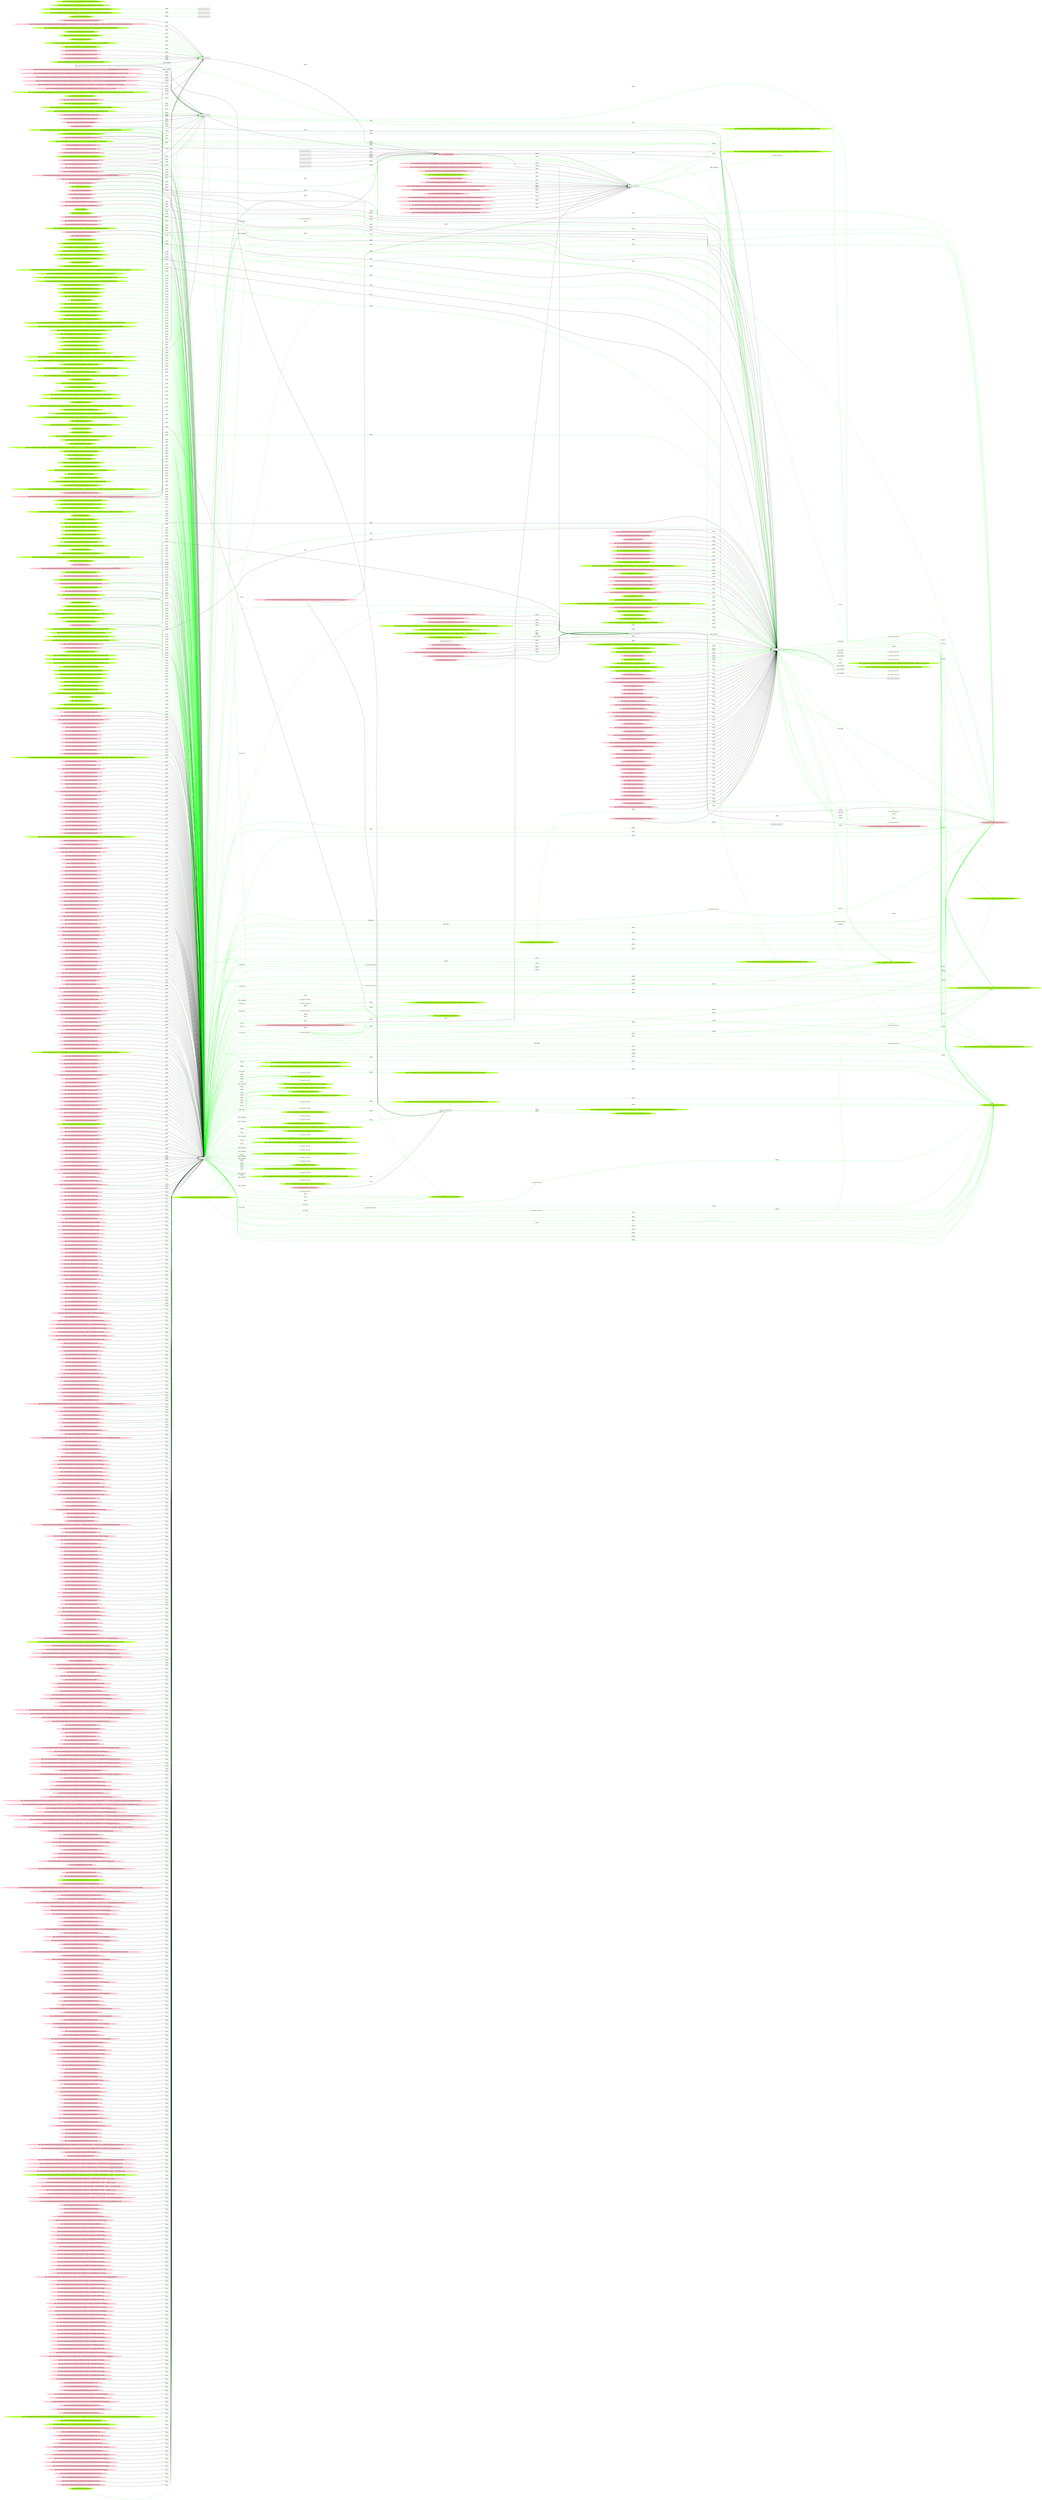 digraph {
	rankdir=LR
	422 [label="exe_name: null cmd: " color=black shape=box style=solid]
	1077 [label="exe_name: null cmd: " color=greenyellow shape=box style=solid]
	422 -> 1077 [label=FILE_EXEC color=green]
	422 [label="exe_name: null cmd: " color=black shape=box style=solid]
	1088 [label="exe_name: null cmd: " color=greenyellow shape=box style=solid]
	422 -> 1088 [label=FILE_EXEC color=green]
	422 [label="exe_name: null cmd: " color=black shape=box style=solid]
	1105 [label="exe_name: null cmd: " color=greenyellow shape=box style=solid]
	422 -> 1105 [label=FILE_EXEC color=green]
	422 [label="exe_name: null cmd: " color=black shape=box style=solid]
	1144 [label="exe_name: null cmd: " color=greenyellow shape=box style=solid]
	422 -> 1144 [label=FILE_EXEC color=green]
	422 [label="exe_name: null cmd: " color=black shape=box style=solid]
	1186 [label="exe_name: null cmd: " color=greenyellow shape=box style=solid]
	422 -> 1186 [label=FILE_EXEC color=green]
	422 [label="exe_name: null cmd: " color=black shape=box style=solid]
	1206 [label="exe_name: null cmd: " color=greenyellow shape=box style=solid]
	422 -> 1206 [label=FILE_EXEC color=green]
	422 [label="exe_name: null cmd: " color=black shape=box style=solid]
	1229 [label="exe_name: null cmd: " color=greenyellow shape=box style=solid]
	422 -> 1229 [label=FILE_EXEC color=green]
	422 [label="exe_name: null cmd: " color=black shape=box style=solid]
	1232 [label="exe_name: null cmd: " color=greenyellow shape=box style=solid]
	422 -> 1232 [label=FILE_EXEC color=green]
	422 [label="exe_name: null cmd: " color=black shape=box style=solid]
	1257 [label="exe_name: null cmd: " color=greenyellow shape=box style=solid]
	422 -> 1257 [label=FILE_EXEC color=green]
	422 [label="exe_name: null cmd: " color=black shape=box style=solid]
	1270 [label="exe_name: null cmd: " color=greenyellow shape=box style=solid]
	422 -> 1270 [label=FILE_EXEC color=green]
	422 [label="exe_name: null cmd: " color=black shape=box style=solid]
	1275 [label="exe_name: null cmd: " color=greenyellow shape=box style=solid]
	422 -> 1275 [label=FILE_EXEC color=green]
	422 [label="exe_name: null cmd: " color=black shape=box style=solid]
	1303 [label="exe_name: null cmd: " color=greenyellow shape=box style=solid]
	422 -> 1303 [label=FILE_EXEC color=green]
	422 [label="exe_name: null cmd: " color=black shape=box style=solid]
	1307 [label="exe_name: null cmd: " color=greenyellow shape=box style=solid]
	422 -> 1307 [label=FILE_EXEC color=green]
	422 [label="exe_name: null cmd: " color=black shape=box style=solid]
	1323 [label="exe_name: null cmd: " color=greenyellow shape=box style=solid]
	422 -> 1323 [label=FILE_EXEC color=green]
	460 [label="exe_name: null cmd: " color=black shape=box style=solid]
	1402 [label="exe_name: null cmd: " color=greenyellow shape=box style=solid]
	460 -> 1402 [label=FILE_EXEC color=green]
	0 [label="exe_name: null cmd: " color=black shape=box style=solid]
	1432 [label="exe_name: null cmd: " color=greenyellow shape=box style=solid]
	0 -> 1432 [label=FILE_EXEC color=green]
	0 [label="exe_name: null cmd: " color=black shape=box style=solid]
	1439 [label="exe_name: null cmd: " color=greenyellow shape=box style=solid]
	0 -> 1439 [label=FILE_EXEC color=green]
	0 [label="exe_name: null cmd: " color=black shape=box style=solid]
	1443 [label="exe_name: null cmd: " color=greenyellow shape=box style=solid]
	0 -> 1443 [label=FILE_EXEC color=green]
	0 [label="exe_name: null cmd: " color=black shape=box style=solid]
	1449 [label="exe_name: null cmd: " color=greenyellow shape=box style=solid]
	0 -> 1449 [label=FILE_EXEC color=green]
	0 [label="exe_name: null cmd: " color=black shape=box style=solid]
	1457 [label="exe_name: null cmd: " color=greenyellow shape=box style=solid]
	0 -> 1457 [label=FILE_EXEC color=green]
	0 [label="exe_name: null cmd: " color=black shape=box style=solid]
	1469 [label="exe_name: null cmd: " color=greenyellow shape=box style=solid]
	0 -> 1469 [label=FILE_EXEC color=green]
	422 [label="exe_name: null cmd: " color=black shape=box style=solid]
	1332 [label="path: /Device/HarddiskVolume2/Users/admin/AppData/Roaming/Mozilla/Firefox/Profiles/j1y1apqs.default/sessionstore-backups/recovery.js" color=greenyellow shape=oval style=filled]
	422 -> 1332 [label=WRITE color=green]
	1161 [label="path: /Device/HarddiskVolume2/Users/admin/AppData/Roaming" color=greenyellow shape=oval style=filled]
	422 [label="exe_name: null cmd: " color=black shape=box style=solid]
	1161 -> 422 [label=READ color=green]
	1385 [label="path: /Device/HarddiskVolume2/Users/admin/AppData/Roaming/Microsoft/Windows/Themes" color=greenyellow shape=oval style=filled]
	435 [label="exe_name: null cmd: " color=black shape=box style=solid]
	1385 -> 435 [label=READ color=green]
	1132 [label="path: /Device/HarddiskVolume2/Users/admin/AppData/Roaming/Microsoft/Windows/Themes/slideshow.ini" color=greenyellow shape=oval style=filled]
	422 [label="exe_name: null cmd: " color=black shape=box style=solid]
	1132 -> 422 [label=READ color=green]
	1199 [label="path: /Device/HarddiskVolume2/Users/admin/AppData/Roaming/Microsoft/Windows/Recent/AutomaticDestinations/f01b4d95cf55d32a.automaticDestinations-ms" color=greenyellow shape=oval style=filled]
	422 [label="exe_name: null cmd: " color=black shape=box style=solid]
	1199 -> 422 [label=READ color=green]
	1330 [label="path: /Device/HarddiskVolume2/Program Files/TightVNC/tvnserver.exe" color=greenyellow shape=oval style=filled]
	0 [label="exe_name: null cmd: " color=black shape=box style=solid]
	1330 -> 0 [label=READ color=green]
	1330 [label="path: /Device/HarddiskVolume2/Program Files/TightVNC/tvnserver.exe" color=greenyellow shape=oval style=filled]
	422 [label="exe_name: null cmd: " color=black shape=box style=solid]
	1330 -> 422 [label=READ color=green]
	894 [label="path: /Device/HarddiskVolume2/WINDOWS/System32/dnsapi.dll" color=pink shape=oval style=filled]
	422 [label="exe_name: null cmd: " color=black shape=box style=solid]
	894 -> 422 [label=READ color=green]
	1071 [label="path: /Device/HarddiskVolume1" color=greenyellow shape=oval style=filled]
	422 [label="exe_name: null cmd: " color=black shape=box style=solid]
	1071 -> 422 [label=READ color=green]
	1161 [label="path: /Device/HarddiskVolume2/Users/admin/AppData/Roaming" color=greenyellow shape=oval style=filled]
	422 [label="exe_name: null cmd: " color=black shape=box style=solid]
	1161 -> 422 [label=READ color=green]
	1262 [label="path: /Device/HarddiskVolume2/Users/admin/Pictures" color=greenyellow shape=oval style=filled]
	422 [label="exe_name: null cmd: " color=black shape=box style=solid]
	1262 -> 422 [label=READ color=green]
	1330 [label="path: /Device/HarddiskVolume2/Program Files/TightVNC/tvnserver.exe" color=greenyellow shape=oval style=filled]
	0 [label="exe_name: null cmd: " color=black shape=box style=solid]
	1330 -> 0 [label=READ color=green]
	1132 [label="path: /Device/HarddiskVolume2/Users/admin/AppData/Roaming/Microsoft/Windows/Themes/slideshow.ini" color=greenyellow shape=oval style=filled]
	422 [label="exe_name: null cmd: " color=black shape=box style=solid]
	1132 -> 422 [label=READ color=green]
	1435 [label="path: /Device/HarddiskVolume2/WINDOWS/AppPatch/sysmain.sdb" color=greenyellow shape=oval style=filled]
	0 [label="exe_name: null cmd: " color=black shape=box style=solid]
	1435 -> 0 [label=READ color=green]
	1084 [label="path: /Device/HarddiskVolume2/WINDOWS/SYSTEM32/ploptin.dll" color=greenyellow shape=oval style=filled]
	422 [label="exe_name: null cmd: " color=black shape=box style=solid]
	1084 -> 422 [label=READ color=green]
	1071 [label="path: /Device/HarddiskVolume1" color=greenyellow shape=oval style=filled]
	422 [label="exe_name: null cmd: " color=black shape=box style=solid]
	1071 -> 422 [label=READ color=green]
	1071 [label="path: /Device/HarddiskVolume1" color=greenyellow shape=oval style=filled]
	0 [label="exe_name: null cmd: " color=black shape=box style=solid]
	1071 -> 0 [label=READ color=green]
	894 [label="path: /Device/HarddiskVolume2/WINDOWS/System32/dnsapi.dll" color=pink shape=oval style=filled]
	422 [label="exe_name: null cmd: " color=black shape=box style=solid]
	894 -> 422 [label=READ color=green]
	300 [label="path: /Device/HarddiskVolume2/WINDOWS/SYSTEM32/WINRNR.DLL" color=pink shape=oval style=filled]
	422 [label="exe_name: null cmd: " color=black shape=box style=solid]
	300 -> 422 [label=READ color=green]
	1364 [label="path: /Device/HarddiskVolume2/Windows/System32/gdi32.dll" color=greenyellow shape=oval style=filled]
	422 [label="exe_name: null cmd: " color=black shape=box style=solid]
	1364 -> 422 [label=READ color=green]
	1212 [label="path: /Device/HarddiskVolume2/Windows/System32/srvcli.dll" color=greenyellow shape=oval style=filled]
	422 [label="exe_name: null cmd: " color=black shape=box style=solid]
	1212 -> 422 [label=READ color=green]
	247 [label="path: /Device/HarddiskVolume2/WINDOWS/SYSTEM32/wbemcomn.dll" color=pink shape=oval style=filled]
	455 [label="exe_name: null cmd: " color=black shape=box style=solid]
	247 -> 455 [label=READ color=green]
	1094 [label="path: /Device/HarddiskVolume2/WINDOWS/system32/wbem/wbemprox.dll" color=greenyellow shape=oval style=filled]
	422 [label="exe_name: null cmd: " color=black shape=box style=solid]
	1094 -> 422 [label=READ color=green]
	1179 [label="path: /Device/HarddiskVolume2/WINDOWS/SYSTEM32/bcrypt.dll" color=greenyellow shape=oval style=filled]
	422 [label="exe_name: null cmd: " color=black shape=box style=solid]
	1179 -> 422 [label=READ color=green]
	1245 [label="path: /Device/HarddiskVolume2/WINDOWS/SYSTEM32/WBEM/EN-US/WMIUTILS.DLL.MUI" color=greenyellow shape=oval style=filled]
	422 [label="exe_name: null cmd: " color=black shape=box style=solid]
	1245 -> 422 [label=READ color=green]
	1114 [label="path: /Windows/System32/ole32.dll" color=greenyellow shape=oval style=filled]
	422 [label="exe_name: null cmd: " color=black shape=box style=solid]
	1114 -> 422 [label=READ color=green]
	1343 [label="path: /Device/HarddiskVolume2/Windows/System32/wbem/WmiPrvSE.exe" color=greenyellow shape=oval style=filled]
	422 [label="exe_name: null cmd: " color=black shape=box style=solid]
	1343 -> 422 [label=READ color=green]
	422 [label="exe_name: null cmd: " color=black shape=box style=solid]
	952 [label="path: /Device/HarddiskVolume2/Users/admin/AppData/Local/Packages/Microsoft.Windows.ContentDeliveryManager_cw5n1h2txyewy/Settings/settings.dat" color=pink shape=oval style=filled]
	422 -> 952 [label=WRITE color=green]
	1003 [label="path: /Device/HarddiskVolume2" color=pink shape=oval style=filled]
	422 [label="exe_name: null cmd: " color=black shape=box style=solid]
	1003 -> 422 [label=READ color=green]
	1217 [label="path: /Device/HarddiskVolume2/Users/admin/backup/Documents/Documents/Documents/Documents/Documents/Documents/Documents/Documents/Documents/Documents/Documents/Documents" color=greenyellow shape=oval style=filled]
	422 [label="exe_name: null cmd: " color=black shape=box style=solid]
	1217 -> 422 [label=READ color=green]
	1410 [label="path: /Device/HarddiskVolume2/Users/admin/backup/Documents/Documents/Documents/Documents/Documents/Documents/Documents/Documents/Documents/Documents/Documents/Documents/Documents" color=greenyellow shape=oval style=filled]
	41 [label="exe_name: null cmd: " color=black shape=box style=solid]
	1410 -> 41 [label=READ color=green]
	1146 [label="path: /Windows/System32/Windows.UI.dll" color=greenyellow shape=oval style=filled]
	422 [label="exe_name: null cmd: " color=black shape=box style=solid]
	1146 -> 422 [label=READ color=green]
	652 [label="path: /Device/HarddiskVolume4" color=pink shape=oval style=filled]
	422 [label="exe_name: null cmd: " color=black shape=box style=solid]
	652 -> 422 [label=READ color=green]
	1075 [label="path: /Device/HarddiskVolume2/WINDOWS" color=greenyellow shape=oval style=filled]
	422 [label="exe_name: null cmd: " color=black shape=box style=solid]
	1075 -> 422 [label=READ color=green]
	545 [label="path: /Device/HarddiskVolume2/WINDOWS/WinSxS/amd64_microsoft.windows.common-controls_6595b64144ccf1df_6.0.16299.125_none_15cbcf8893620c09" color=pink shape=oval style=filled]
	422 [label="exe_name: null cmd: " color=black shape=box style=solid]
	545 -> 422 [label=READ color=green]
	1357 [label="path: /Device/HarddiskVolume2/Windows/System32/ntdll.dll" color=greenyellow shape=oval style=filled]
	422 [label="exe_name: null cmd: " color=black shape=box style=solid]
	1357 -> 422 [label=READ color=green]
	346 [label="path: /Device/HarddiskVolume2/Windows/System32/msvcp_win.dll" color=pink shape=oval style=filled]
	422 [label="exe_name: null cmd: " color=black shape=box style=solid]
	346 -> 422 [label=READ color=green]
	135 [label="path: /Device/HarddiskVolume2/Windows/System32/msasn1.dll" color=pink shape=oval style=filled]
	460 [label="exe_name: null cmd: " color=black shape=box style=solid]
	135 -> 460 [label=READ color=green]
	848 [label="path: /Device/HarddiskVolume2/WINDOWS/system32/IMM32.DLL" color=pink shape=oval style=filled]
	422 [label="exe_name: null cmd: " color=black shape=box style=solid]
	848 -> 422 [label=READ color=green]
	153 [label="path: /Device/HarddiskVolume2/WINDOWS/SYSTEM32/EN-US/CONSENT.EXE.MUI" color=pink shape=oval style=filled]
	422 [label="exe_name: null cmd: " color=black shape=box style=solid]
	153 -> 422 [label=READ color=green]
	153 [label="path: /Device/HarddiskVolume2/WINDOWS/SYSTEM32/EN-US/CONSENT.EXE.MUI" color=pink shape=oval style=filled]
	422 [label="exe_name: null cmd: " color=black shape=box style=solid]
	153 -> 422 [label=READ color=green]
	1422 [label="path: /Device/HarddiskVolume2/Windows/System32/shlwapi.dll" color=greenyellow shape=oval style=filled]
	0 [label="exe_name: null cmd: " color=black shape=box style=solid]
	1422 -> 0 [label=READ color=green]
	1147 [label="path: /Device/HarddiskVolume2/Windows/System32/powrprof.dll" color=greenyellow shape=oval style=filled]
	422 [label="exe_name: null cmd: " color=black shape=box style=solid]
	1147 -> 422 [label=READ color=green]
	790 [label="path: /Device/HarddiskVolume2/Windows/System32/urlmon.dll" color=pink shape=oval style=filled]
	422 [label="exe_name: null cmd: " color=black shape=box style=solid]
	790 -> 422 [label=READ color=green]
	422 [label="exe_name: null cmd: " color=black shape=box style=solid]
	1248 [label="path: /Device/HarddiskVolume2/Users/admin/AppData/Roaming/Microsoft/Windows/Themes/CachedFiles/CachedImage_1024_768_POS4.jpg" color=greenyellow shape=oval style=filled]
	422 -> 1248 [label=WRITE color=green]
	1428 [label="path: /Device/HarddiskVolume2/Windows/System32/config/DRIVERS{47a6a166-a514-11e7-a94e-ec0d9a05c860}.TMContainer00000000000000000001.regtrans-ms" color=greenyellow shape=oval style=filled]
	0 [label="exe_name: null cmd: " color=black shape=box style=solid]
	1428 -> 0 [label=READ color=green]
	1292 [label="path: /Device/HarddiskVolume2/Windows/System32/drivers/tsusbhub.sys" color=greenyellow shape=oval style=filled]
	422 [label="exe_name: null cmd: " color=black shape=box style=solid]
	1292 -> 422 [label=READ color=green]
	1003 [label="path: /Device/HarddiskVolume2" color=pink shape=oval style=filled]
	455 [label="exe_name: null cmd: " color=black shape=box style=solid]
	1003 -> 455 [label=READ color=green]
	1075 [label="path: /Device/HarddiskVolume2/WINDOWS" color=greenyellow shape=oval style=filled]
	422 [label="exe_name: null cmd: " color=black shape=box style=solid]
	1075 -> 422 [label=READ color=green]
	1075 [label="path: /Device/HarddiskVolume2/WINDOWS" color=greenyellow shape=oval style=filled]
	422 [label="exe_name: null cmd: " color=black shape=box style=solid]
	1075 -> 422 [label=READ color=green]
	980 [label="path: /Device/HarddiskVolume2/WINDOWS/system32/rpcss.dll" color=pink shape=oval style=filled]
	422 [label="exe_name: null cmd: " color=black shape=box style=solid]
	980 -> 422 [label=READ color=green]
	1171 [label="path: /Windows/System32/tquery.dll" color=greenyellow shape=oval style=filled]
	422 [label="exe_name: null cmd: " color=black shape=box style=solid]
	1171 -> 422 [label=READ color=green]
	982 [label="path: /Device/HarddiskVolume2/ProgramData/Microsoft/Windows/AppRepository/Packages/Microsoft.Windows.ContentDeliveryManager_10.0.16299.15_neutral_neutral_cw5n1h2txyewy/ActivationStore.dat.LOG2" color=pink shape=oval style=filled]
	422 [label="exe_name: null cmd: " color=black shape=box style=solid]
	982 -> 422 [label=READ color=green]
	1199 [label="path: /Device/HarddiskVolume2/Users/admin/AppData/Roaming/Microsoft/Windows/Recent/AutomaticDestinations/f01b4d95cf55d32a.automaticDestinations-ms" color=greenyellow shape=oval style=filled]
	0 [label="exe_name: null cmd: " color=black shape=box style=solid]
	1199 -> 0 [label=READ color=green]
	1116 [label="path: /Device/HarddiskVolume2/Users/admin/Desktop" color=greenyellow shape=oval style=filled]
	422 [label="exe_name: null cmd: " color=black shape=box style=solid]
	1116 -> 422 [label=READ color=green]
	1182 [label="path: /Device/HarddiskVolume2/Users/admin/Downloads" color=greenyellow shape=oval style=filled]
	422 [label="exe_name: null cmd: " color=black shape=box style=solid]
	1182 -> 422 [label=READ color=green]
	1236 [label="path: /Device/HarddiskVolume2/Users/admin/Documents/desktop.ini" color=greenyellow shape=oval style=filled]
	422 [label="exe_name: null cmd: " color=black shape=box style=solid]
	1236 -> 422 [label=READ color=green]
	1436 [label="path: /Device/HarddiskVolume2/Program Files" color=greenyellow shape=oval style=filled]
	0 [label="exe_name: null cmd: " color=black shape=box style=solid]
	1436 -> 0 [label=READ color=green]
	1091 [label="path: /Device/HarddiskVolume2/Users/admin/AppData/Local/Microsoft/Windows/Caches/cversions.1.db" color=greenyellow shape=oval style=filled]
	422 [label="exe_name: null cmd: " color=black shape=box style=solid]
	1091 -> 422 [label=READ color=green]
	1070 [label="path: /Device/HarddiskVolume2/Windows/System32/bcryptprimitives.dll" color=greenyellow shape=oval style=filled]
	422 [label="exe_name: null cmd: " color=black shape=box style=solid]
	1070 -> 422 [label=READ color=green]
	1389 [label="path: /Device/HarddiskVolume2/ProgramData/Microsoft/Windows/Start Menu/Programs/Accessories/desktop.ini" color=greenyellow shape=oval style=filled]
	435 [label="exe_name: null cmd: " color=black shape=box style=solid]
	1389 -> 435 [label=READ color=green]
	1116 [label="path: /Device/HarddiskVolume2/Users/admin/Desktop" color=greenyellow shape=oval style=filled]
	422 [label="exe_name: null cmd: " color=black shape=box style=solid]
	1116 -> 422 [label=READ color=green]
	1024 [label="path: /Device/HarddiskVolume2/Users" color=pink shape=oval style=filled]
	422 [label="exe_name: null cmd: " color=black shape=box style=solid]
	1024 -> 422 [label=READ color=green]
	1388 [label="path: /Device/HarddiskVolume2/Users/admin/Desktop/oldstyle" color=greenyellow shape=oval style=filled]
	435 [label="exe_name: null cmd: " color=black shape=box style=solid]
	1388 -> 435 [label=READ color=green]
	1143 [label="path: /Device/HarddiskVolume2/Users/admin/AppData/Local/Microsoft/Windows/Explorer/thumbcache_256.db" color=greenyellow shape=oval style=filled]
	422 [label="exe_name: null cmd: " color=black shape=box style=solid]
	1143 -> 422 [label=READ color=green]
	1177 [label="path: /Device/HarddiskVolume2/Users/admin/Desktop/20190502_elevate2_windows_Release.zip" color=greenyellow shape=oval style=filled]
	422 [label="exe_name: null cmd: " color=black shape=box style=solid]
	1177 -> 422 [label=READ color=green]
	1183 [label="path: /Device/HarddiskVolume2/Users/admin/AppData/Local/Microsoft/Windows/Explorer/iconcache_16.db" color=greenyellow shape=oval style=filled]
	422 [label="exe_name: null cmd: " color=black shape=box style=solid]
	1183 -> 422 [label=READ color=green]
	1115 [label="path: /FI_UNKNOWN" color=greenyellow shape=oval style=filled]
	0 [label="exe_name: null cmd: " color=black shape=box style=solid]
	1115 -> 0 [label=READ color=green]
	982 [label="path: /Device/HarddiskVolume2/ProgramData/Microsoft/Windows/AppRepository/Packages/Microsoft.Windows.ContentDeliveryManager_10.0.16299.15_neutral_neutral_cw5n1h2txyewy/ActivationStore.dat.LOG2" color=pink shape=oval style=filled]
	422 [label="exe_name: null cmd: " color=black shape=box style=solid]
	982 -> 422 [label=READ color=green]
	952 [label="path: /Device/HarddiskVolume2/Users/admin/AppData/Local/Packages/Microsoft.Windows.ContentDeliveryManager_cw5n1h2txyewy/Settings/settings.dat" color=pink shape=oval style=filled]
	445 [label="exe_name: null cmd: " color=black shape=box style=solid]
	952 -> 445 [label=READ color=green]
	1260 [label="path: /Device/HarddiskVolume2/Users/admin/AppData/Roaming/Microsoft/Windows/Recent/AutomaticDestinations" color=greenyellow shape=oval style=filled]
	422 [label="exe_name: null cmd: " color=black shape=box style=solid]
	1260 -> 422 [label=READ color=green]
	1405 [label="path: /Device/HarddiskVolume2/Windows/System32/advapi32.dll" color=greenyellow shape=oval style=filled]
	460 [label="exe_name: null cmd: " color=black shape=box style=solid]
	1405 -> 460 [label=READ color=green]
	1030 [label="path: /Device/HarddiskVolume2/WINDOWS/SYSTEM32/PNRPNSP.DLL" color=pink shape=oval style=filled]
	422 [label="exe_name: null cmd: " color=black shape=box style=solid]
	1030 -> 422 [label=READ color=green]
	1037 [label="path: /Device/HarddiskVolume2/Windows/System32/user32.dll" color=pink shape=oval style=filled]
	422 [label="exe_name: null cmd: " color=black shape=box style=solid]
	1037 -> 422 [label=READ color=green]
	1414 [label="path: /Device/HarddiskVolume2/WINDOWS/system32/NETAPI32.dll" color=greenyellow shape=oval style=filled]
	0 [label="exe_name: null cmd: " color=black shape=box style=solid]
	1414 -> 0 [label=READ color=green]
	1260 [label="path: /Device/HarddiskVolume2/Users/admin/AppData/Roaming/Microsoft/Windows/Recent/AutomaticDestinations" color=greenyellow shape=oval style=filled]
	422 [label="exe_name: null cmd: " color=black shape=box style=solid]
	1260 -> 422 [label=READ color=green]
	1081 [label="path: /Device/HarddiskVolume2/Program Files/mozilla" color=greenyellow shape=oval style=filled]
	422 [label="exe_name: null cmd: " color=black shape=box style=solid]
	1081 -> 422 [label=READ color=green]
	474 [label="path: /Device/HarddiskVolume2/Users/admin" color=pink shape=oval style=filled]
	422 [label="exe_name: null cmd: " color=black shape=box style=solid]
	474 -> 422 [label=READ color=green]
	1193 [label="path: /Device/HarddiskVolume2/Users/admin/AppData/Roaming/Microsoft" color=greenyellow shape=oval style=filled]
	460 [label="exe_name: null cmd: " color=black shape=box style=solid]
	1193 -> 460 [label=READ color=green]
	1193 [label="path: /Device/HarddiskVolume2/Users/admin/AppData/Roaming/Microsoft" color=greenyellow shape=oval style=filled]
	422 [label="exe_name: null cmd: " color=black shape=box style=solid]
	1193 -> 422 [label=READ color=green]
	1084 [label="path: /Device/HarddiskVolume2/WINDOWS/SYSTEM32/ploptin.dll" color=greenyellow shape=oval style=filled]
	422 [label="exe_name: null cmd: " color=black shape=box style=solid]
	1084 -> 422 [label=READ color=green]
	1024 [label="path: /Device/HarddiskVolume2/Users" color=pink shape=oval style=filled]
	422 [label="exe_name: null cmd: " color=black shape=box style=solid]
	1024 -> 422 [label=READ color=green]
	1385 [label="path: /Device/HarddiskVolume2/Users/admin/AppData/Roaming/Microsoft/Windows/Themes" color=greenyellow shape=oval style=filled]
	0 [label="exe_name: null cmd: " color=black shape=box style=solid]
	1385 -> 0 [label=READ color=green]
	1199 [label="path: /Device/HarddiskVolume2/Users/admin/AppData/Roaming/Microsoft/Windows/Recent/AutomaticDestinations/f01b4d95cf55d32a.automaticDestinations-ms" color=greenyellow shape=oval style=filled]
	0 [label="exe_name: null cmd: " color=black shape=box style=solid]
	1199 -> 0 [label=READ color=green]
	1262 [label="path: /Device/HarddiskVolume2/Users/admin/Pictures" color=greenyellow shape=oval style=filled]
	422 [label="exe_name: null cmd: " color=black shape=box style=solid]
	1262 -> 422 [label=READ color=green]
	247 [label="path: /Device/HarddiskVolume2/WINDOWS/SYSTEM32/wbemcomn.dll" color=pink shape=oval style=filled]
	0 [label="exe_name: null cmd: " color=black shape=box style=solid]
	247 -> 0 [label=READ color=green]
	980 [label="path: /Device/HarddiskVolume2/WINDOWS/system32/rpcss.dll" color=pink shape=oval style=filled]
	422 [label="exe_name: null cmd: " color=black shape=box style=solid]
	980 -> 422 [label=READ color=green]
	1099 [label="path: /Windows/System32/xmllite.dll" color=greenyellow shape=oval style=filled]
	0 [label="exe_name: null cmd: " color=black shape=box style=solid]
	1099 -> 0 [label=READ color=green]
	1467 [label="path: /Windows/System32/srvcli.dll" color=greenyellow shape=oval style=filled]
	0 [label="exe_name: null cmd: " color=black shape=box style=solid]
	1467 -> 0 [label=READ color=green]
	1359 [label="path: /Device/HarddiskVolume2/Users/admin/AppData/Local/Microsoft/Windows/Explorer/thumbcache_48.db" color=greenyellow shape=oval style=filled]
	422 [label="exe_name: null cmd: " color=black shape=box style=solid]
	1359 -> 422 [label=READ color=green]
	1283 [label="path: /Device/HarddiskVolume2/Users/admin/AppData/Local/Microsoft/Windows/Explorer/ThumbCacheToDelete" color=greenyellow shape=oval style=filled]
	422 [label="exe_name: null cmd: " color=black shape=box style=solid]
	1283 -> 422 [label=READ color=green]
	1266 [label="path: /Device/HarddiskVolume2/Users/admin/AppData/Local/Microsoft/Windows/Explorer/thumbcache_16.db" color=greenyellow shape=oval style=filled]
	422 [label="exe_name: null cmd: " color=black shape=box style=solid]
	1266 -> 422 [label=READ color=green]
	1136 [label="path: /Device/HarddiskVolume2/WINDOWS/system32/NOTEPAD.EXE" color=greenyellow shape=oval style=filled]
	422 [label="exe_name: null cmd: " color=black shape=box style=solid]
	1136 -> 422 [label=READ color=green]
	1080 [label="path: /Device/HarddiskVolume2/$RECYCLE.BIN/S-1-5-21-231540947-922634896-4161786520-1004" color=greenyellow shape=oval style=filled]
	435 [label="exe_name: null cmd: " color=black shape=box style=solid]
	1080 -> 435 [label=READ color=green]
	1346 [label="path: /Device/HarddiskVolume2/USERS/ADMIN/APPDATA/LOCALLOW/MICROSOFT" color=greenyellow shape=oval style=filled]
	422 [label="exe_name: null cmd: " color=black shape=box style=solid]
	1346 -> 422 [label=READ color=green]
	1474 [label="path: /Device/HarddiskVolume2/WINDOWS/SYSWOW64/SCHANNEL.DLL" color=greenyellow shape=oval style=filled]
	0 [label="exe_name: null cmd: " color=black shape=box style=solid]
	1474 -> 0 [label=READ color=green]
	1349 [label="path: /Device/HarddiskVolume2/WINDOWS/SYSWOW64/GLOBINPUTHOST.DLL" color=greenyellow shape=oval style=filled]
	422 [label="exe_name: null cmd: " color=black shape=box style=solid]
	1349 -> 422 [label=READ color=green]
	1401 [label="path: /Device/HarddiskVolume2/USERS/ADMIN/APPDATA/ROAMING/MICROSOFT/BIBLIOGRAPHY/STYLE/GOSTTITLE.XSL" color=greenyellow shape=oval style=filled]
	460 [label="exe_name: null cmd: " color=black shape=box style=solid]
	1401 -> 460 [label=READ color=green]
	1445 [label="path: /Device/HarddiskVolume2/USERS/ADMIN/APPDATA/LOCAL/MICROSOFT/OFFICE/15.0/WEBSERVICECACHE/ALLUSERS/CLIENTTEMPLATES.CONTENT.OFFICE.NET/SUPPORT-TEMPLATES-EN-US-MT16412178.PNG0" color=greenyellow shape=oval style=filled]
	0 [label="exe_name: null cmd: " color=black shape=box style=solid]
	1445 -> 0 [label=READ color=green]
	262 [label="path: /Device/HarddiskVolume2/WINDOWS/system32/rsaenh.dll" color=pink shape=oval style=filled]
	0 [label="exe_name: null cmd: " color=black shape=box style=solid]
	262 -> 0 [label=READ color=green]
	1251 [label="path: /Device/HarddiskVolume2/WINDOWS/system32/wbem/esscli.dll" color=greenyellow shape=oval style=filled]
	422 [label="exe_name: null cmd: " color=black shape=box style=solid]
	1251 -> 422 [label=READ color=green]
	1412 [label="path: /Device/HarddiskVolume2/Program Files (x86)/Microsoft Office/Office15/MSIPC/ko/msipc.dll.mui" color=greenyellow shape=oval style=filled]
	41 [label="exe_name: null cmd: " color=black shape=box style=solid]
	1412 -> 41 [label=READ color=green]
	1080 [label="path: /Device/HarddiskVolume2/$RECYCLE.BIN/S-1-5-21-231540947-922634896-4161786520-1004" color=greenyellow shape=oval style=filled]
	422 [label="exe_name: null cmd: " color=black shape=box style=solid]
	1080 -> 422 [label=READ color=green]
	1310 [label="path: /Device/HarddiskVolume2/Windows/SysWOW64/mfcm100.dll" color=greenyellow shape=oval style=filled]
	422 [label="exe_name: null cmd: " color=black shape=box style=solid]
	1310 -> 422 [label=READ color=green]
	1446 [label="path: /Device/HarddiskVolume2/salt/bin/lib/site-packages/salt" color=greenyellow shape=oval style=filled]
	0 [label="exe_name: null cmd: " color=black shape=box style=solid]
	1446 -> 0 [label=READ color=green]
	1294 [label="path: /Device/HarddiskVolume2/salt/bin/Lib/site-packages/dateutil/tz" color=greenyellow shape=oval style=filled]
	422 [label="exe_name: null cmd: " color=black shape=box style=solid]
	1294 -> 422 [label=READ color=green]
	1267 [label="path: /Device/HarddiskVolume2/salt/bin/Lib/site-packages/requests/packages/urllib3/util/url.pyc" color=greenyellow shape=oval style=filled]
	422 [label="exe_name: null cmd: " color=black shape=box style=solid]
	1267 -> 422 [label=READ color=green]
	1265 [label="path: /Windows/System32/sysmain.dll" color=greenyellow shape=oval style=filled]
	422 [label="exe_name: null cmd: " color=black shape=box style=solid]
	1265 -> 422 [label=READ color=green]
	1203 [label="path: /Windows/System32/userenv.dll" color=greenyellow shape=oval style=filled]
	422 [label="exe_name: null cmd: " color=black shape=box style=solid]
	1203 -> 422 [label=READ color=green]
	1196 [label="path: /Device/HarddiskVolume2/Windows/System32/OpcServices.dll" color=greenyellow shape=oval style=filled]
	422 [label="exe_name: null cmd: " color=black shape=box style=solid]
	1196 -> 422 [label=READ color=green]
	1175 [label="path: /Device/HarddiskVolume2/Users/admin/Documents" color=greenyellow shape=oval style=filled]
	422 [label="exe_name: null cmd: " color=black shape=box style=solid]
	1175 -> 422 [label=READ color=green]
	422 [label="exe_name: null cmd: " color=black shape=box style=solid]
	1067 [label="exe_name: null cmd: " color=greenyellow shape=box style=solid]
	422 -> 1067 [label=PROC_CREATE color=green]
	1115 [label="path: /FI_UNKNOWN" color=greenyellow shape=oval style=filled]
	422 [label="exe_name: null cmd: " color=black shape=box style=solid]
	1115 -> 422 [label=READ color=green]
	1328 [label="path: /Device/HarddiskVolume2/Program Files (x86)/Microsoft Office/Office15/MANIFEST.XML" color=greenyellow shape=oval style=filled]
	422 [label="exe_name: null cmd: " color=black shape=box style=solid]
	1328 -> 422 [label=READ color=green]
	422 [label="exe_name: null cmd: " color=black shape=box style=solid]
	1096 [label="path: /Device/HarddiskVolume2/Users/admin/Documents/Documents/arseniopleite.rtf" color=greenyellow shape=oval style=filled]
	422 -> 1096 [label=WRITE color=green]
	422 [label="exe_name: null cmd: " color=black shape=box style=solid]
	1218 [label="path: /Device/HarddiskVolume2/Users/admin/Documents/Documents/cullays.rtf" color=greenyellow shape=oval style=filled]
	422 -> 1218 [label=WRITE color=green]
	1416 [label="path: /Windows/System32/perfnet.dll" color=greenyellow shape=oval style=filled]
	0 [label="exe_name: null cmd: " color=black shape=box style=solid]
	1416 -> 0 [label=READ color=green]
	455 [label="exe_name: null cmd: " color=black shape=box style=solid]
	1380 [label="exe_name: null cmd: " color=greenyellow shape=box style=solid]
	455 -> 1380 [label=PROC_CREATE color=green]
	241 [label="path: /Device/HarddiskVolume2/Windows/System32/cfgmgr32.dll" color=pink shape=oval style=filled]
	422 [label="exe_name: null cmd: " color=black shape=box style=solid]
	241 -> 422 [label=READ color=green]
	302 [label="path: /Device/HarddiskVolume2/WINDOWS/System32/Winevt/Logs/Security.evtx" color=pink shape=oval style=filled]
	422 [label="exe_name: null cmd: " color=black shape=box style=solid]
	302 -> 422 [label=READ color=black]
	173 [label="path: /Device/HarddiskVolume2/Windows/System32/WDI/LogFiles/WdiContextLog.etl.002" color=pink shape=oval style=filled]
	422 [label="exe_name: null cmd: " color=black shape=box style=solid]
	173 -> 422 [label=READ color=black]
	652 [label="path: /Device/HarddiskVolume4" color=pink shape=oval style=filled]
	422 [label="exe_name: null cmd: " color=black shape=box style=solid]
	652 -> 422 [label=READ color=black]
	728 [label="path: /Device/HarddiskVolume2/WINDOWS/GLOBALIZATION/SORTING" color=pink shape=oval style=filled]
	422 [label="exe_name: null cmd: " color=black shape=box style=solid]
	728 -> 422 [label=READ color=black]
	63 [label="path: /Device/HarddiskVolume2/WINDOWS/GLOBALIZATION" color=pink shape=oval style=filled]
	422 [label="exe_name: null cmd: " color=black shape=box style=solid]
	63 -> 422 [label=READ color=black]
	545 [label="path: /Device/HarddiskVolume2/WINDOWS/WinSxS/amd64_microsoft.windows.common-controls_6595b64144ccf1df_6.0.16299.125_none_15cbcf8893620c09" color=pink shape=oval style=filled]
	422 [label="exe_name: null cmd: " color=black shape=box style=solid]
	545 -> 422 [label=READ color=black]
	442 [label="path: /Device/HarddiskVolume2/Windows/System32/sxssrv.dll" color=pink shape=oval style=filled]
	422 [label="exe_name: null cmd: " color=black shape=box style=solid]
	442 -> 422 [label=READ color=black]
	224 [label="path: /Device/HarddiskVolume2/Windows/System32/ucrtbase.dll" color=pink shape=oval style=filled]
	422 [label="exe_name: null cmd: " color=black shape=box style=solid]
	224 -> 422 [label=READ color=black]
	346 [label="path: /Device/HarddiskVolume2/Windows/System32/msvcp_win.dll" color=pink shape=oval style=filled]
	422 [label="exe_name: null cmd: " color=black shape=box style=solid]
	346 -> 422 [label=READ color=black]
	123 [label="path: /Device/HarddiskVolume2/Windows/System32/csrss.exe" color=pink shape=oval style=filled]
	422 [label="exe_name: null cmd: " color=black shape=box style=solid]
	123 -> 422 [label=READ color=black]
	1037 [label="path: /Device/HarddiskVolume2/Windows/System32/user32.dll" color=pink shape=oval style=filled]
	422 [label="exe_name: null cmd: " color=black shape=box style=solid]
	1037 -> 422 [label=READ color=black]
	205 [label="path: /Device/HarddiskVolume2/Windows/System32/profext.dll" color=pink shape=oval style=filled]
	422 [label="exe_name: null cmd: " color=black shape=box style=solid]
	205 -> 422 [label=READ color=black]
	318 [label="path: /Device/HarddiskVolume2/Windows/System32/fwbase.dll" color=pink shape=oval style=filled]
	422 [label="exe_name: null cmd: " color=black shape=box style=solid]
	318 -> 422 [label=READ color=black]
	1048 [label="path: /Device/HarddiskVolume2/Windows/System32/sspicli.dll" color=pink shape=oval style=filled]
	422 [label="exe_name: null cmd: " color=black shape=box style=solid]
	1048 -> 422 [label=READ color=black]
	1055 [label="path: /Device/HarddiskVolume2/Windows/System32/ws2_32.dll" color=pink shape=oval style=filled]
	422 [label="exe_name: null cmd: " color=black shape=box style=solid]
	1055 -> 422 [label=READ color=black]
	57 [label="path: /Device/HarddiskVolume2/WINDOWS/SYSTEM32/apphelp.dll" color=pink shape=oval style=filled]
	422 [label="exe_name: null cmd: " color=black shape=box style=solid]
	57 -> 422 [label=READ color=black]
	997 [label="path: /Device/HarddiskVolume2/Windows/System32/dwmapi.dll" color=pink shape=oval style=filled]
	422 [label="exe_name: null cmd: " color=black shape=box style=solid]
	997 -> 422 [label=READ color=black]
	295 [label="path: /Device/HarddiskVolume2/windows/system32/DPAPI.DLL" color=pink shape=oval style=filled]
	422 [label="exe_name: null cmd: " color=black shape=box style=solid]
	295 -> 422 [label=READ color=black]
	135 [label="path: /Device/HarddiskVolume2/Windows/System32/msasn1.dll" color=pink shape=oval style=filled]
	422 [label="exe_name: null cmd: " color=black shape=box style=solid]
	135 -> 422 [label=READ color=black]
	1045 [label="path: /Device/HarddiskVolume2/Windows/System32/SHCore.dll" color=pink shape=oval style=filled]
	422 [label="exe_name: null cmd: " color=black shape=box style=solid]
	1045 -> 422 [label=READ color=black]
	241 [label="path: /Device/HarddiskVolume2/Windows/System32/cfgmgr32.dll" color=pink shape=oval style=filled]
	422 [label="exe_name: null cmd: " color=black shape=box style=solid]
	241 -> 422 [label=READ color=black]
	779 [label="path: /Device/HarddiskVolume2/Windows/System32/spinf.dll" color=pink shape=oval style=filled]
	422 [label="exe_name: null cmd: " color=black shape=box style=solid]
	779 -> 422 [label=READ color=black]
	134 [label="path: /Device/HarddiskVolume2/Windows/System32/EventAggregation.dll" color=pink shape=oval style=filled]
	422 [label="exe_name: null cmd: " color=black shape=box style=solid]
	134 -> 422 [label=READ color=black]
	820 [label="path: /Device/HarddiskVolume2/WINDOWS/system32/keyiso.dll" color=pink shape=oval style=filled]
	422 [label="exe_name: null cmd: " color=black shape=box style=solid]
	820 -> 422 [label=READ color=black]
	457 [label="path: /Device/HarddiskVolume2/Windows/System32/gmsaclient.dll" color=pink shape=oval style=filled]
	422 [label="exe_name: null cmd: " color=black shape=box style=solid]
	457 -> 422 [label=READ color=black]
	234 [label="path: /Device/HarddiskVolume2/Windows/System32/dssenh.dll" color=pink shape=oval style=filled]
	422 [label="exe_name: null cmd: " color=black shape=box style=solid]
	234 -> 422 [label=READ color=black]
	245 [label="path: /Device/HarddiskVolume2/Windows/System32/wdigest.dll" color=pink shape=oval style=filled]
	422 [label="exe_name: null cmd: " color=black shape=box style=solid]
	245 -> 422 [label=READ color=black]
	489 [label="path: /Device/HarddiskVolume2/Windows/System32/mpr.dll" color=pink shape=oval style=filled]
	422 [label="exe_name: null cmd: " color=black shape=box style=solid]
	489 -> 422 [label=READ color=black]
	262 [label="path: /Device/HarddiskVolume2/WINDOWS/system32/rsaenh.dll" color=pink shape=oval style=filled]
	422 [label="exe_name: null cmd: " color=black shape=box style=solid]
	262 -> 422 [label=READ color=black]
	782 [label="path: /Device/HarddiskVolume2/Windows/System32/MicrosoftAccountCloudAP.dll" color=pink shape=oval style=filled]
	422 [label="exe_name: null cmd: " color=black shape=box style=solid]
	782 -> 422 [label=READ color=black]
	62 [label="path: /Device/HarddiskVolume2/Windows/System32/msprivs.dll" color=pink shape=oval style=filled]
	422 [label="exe_name: null cmd: " color=black shape=box style=solid]
	62 -> 422 [label=READ color=black]
	177 [label="path: /Device/HarddiskVolume2/Windows/System32/sspisrv.dll" color=pink shape=oval style=filled]
	422 [label="exe_name: null cmd: " color=black shape=box style=solid]
	177 -> 422 [label=READ color=black]
	97 [label="path: /Device/HarddiskVolume2/Windows/System32/dpapisrv.dll" color=pink shape=oval style=filled]
	422 [label="exe_name: null cmd: " color=black shape=box style=solid]
	97 -> 422 [label=READ color=black]
	1033 [label="path: /Device/HarddiskVolume2/WINDOWS/SYSTEM32/IPHLPAPI.DLL" color=pink shape=oval style=filled]
	422 [label="exe_name: null cmd: " color=black shape=box style=solid]
	1033 -> 422 [label=READ color=black]
	277 [label="path: /Device/HarddiskVolume2/Windows/System32/ncrypt.dll" color=pink shape=oval style=filled]
	422 [label="exe_name: null cmd: " color=black shape=box style=solid]
	277 -> 422 [label=READ color=black]
	700 [label="path: /Device/HarddiskVolume2/Windows/System32/negoexts.dll" color=pink shape=oval style=filled]
	422 [label="exe_name: null cmd: " color=black shape=box style=solid]
	700 -> 422 [label=READ color=black]
	746 [label="path: /Device/HarddiskVolume2/WINDOWS/system32/samsrv.dll" color=pink shape=oval style=filled]
	422 [label="exe_name: null cmd: " color=black shape=box style=solid]
	746 -> 422 [label=READ color=black]
	323 [label="path: /Device/HarddiskVolume2/Windows/System32/lsasrv.dll" color=pink shape=oval style=filled]
	422 [label="exe_name: null cmd: " color=black shape=box style=solid]
	323 -> 422 [label=READ color=black]
	352 [label="path: /Device/HarddiskVolume2/Windows/System32/joinutil.dll" color=pink shape=oval style=filled]
	422 [label="exe_name: null cmd: " color=black shape=box style=solid]
	352 -> 422 [label=READ color=black]
	182 [label="path: /Device/HarddiskVolume2/Windows/System32/kerberos.dll" color=pink shape=oval style=filled]
	422 [label="exe_name: null cmd: " color=black shape=box style=solid]
	182 -> 422 [label=READ color=black]
	187 [label="path: /Device/HarddiskVolume2/Windows/System32/netprovfw.dll" color=pink shape=oval style=filled]
	422 [label="exe_name: null cmd: " color=black shape=box style=solid]
	187 -> 422 [label=READ color=black]
	999 [label="path: /Device/HarddiskVolume2/Windows/System32/nsi.dll" color=pink shape=oval style=filled]
	422 [label="exe_name: null cmd: " color=black shape=box style=solid]
	999 -> 422 [label=READ color=black]
	598 [label="path: /Device/HarddiskVolume2/WINDOWS/system32/umpnpmgr.dll" color=pink shape=oval style=filled]
	422 [label="exe_name: null cmd: " color=black shape=box style=solid]
	598 -> 422 [label=READ color=black]
	988 [label="path: /Device/HarddiskVolume2/Windows/System32/wintrust.dll" color=pink shape=oval style=filled]
	422 [label="exe_name: null cmd: " color=black shape=box style=solid]
	988 -> 422 [label=READ color=black]
	233 [label="path: /Device/HarddiskVolume2/WINDOWS/system32/SystemEventsBrokerServer.dll" color=pink shape=oval style=filled]
	422 [label="exe_name: null cmd: " color=black shape=box style=solid]
	233 -> 422 [label=READ color=black]
	567 [label="path: /Device/HarddiskVolume2/Windows/System32/ResourcePolicyServer.dll" color=pink shape=oval style=filled]
	422 [label="exe_name: null cmd: " color=black shape=box style=solid]
	567 -> 422 [label=READ color=black]
	572 [label="path: /Device/HarddiskVolume2/WINDOWS/system32/bisrv.dll" color=pink shape=oval style=filled]
	422 [label="exe_name: null cmd: " color=black shape=box style=solid]
	572 -> 422 [label=READ color=black]
	336 [label="path: /Device/HarddiskVolume2/WINDOWS/system32/wer.dll" color=pink shape=oval style=filled]
	422 [label="exe_name: null cmd: " color=black shape=box style=solid]
	336 -> 422 [label=READ color=black]
	141 [label="path: /Device/HarddiskVolume2/Windows/System32/bi.dll" color=pink shape=oval style=filled]
	422 [label="exe_name: null cmd: " color=black shape=box style=solid]
	141 -> 422 [label=READ color=black]
	688 [label="path: /Device/HarddiskVolume2/Windows/System32/dxgi.dll" color=pink shape=oval style=filled]
	422 [label="exe_name: null cmd: " color=black shape=box style=solid]
	688 -> 422 [label=READ color=black]
	786 [label="path: /Device/HarddiskVolume2/Windows/System32/umpoext.dll" color=pink shape=oval style=filled]
	422 [label="exe_name: null cmd: " color=black shape=box style=solid]
	786 -> 422 [label=READ color=black]
	156 [label="path: /Device/HarddiskVolume2/WINDOWS/SYSTEM32/HID.DLL" color=pink shape=oval style=filled]
	422 [label="exe_name: null cmd: " color=black shape=box style=solid]
	156 -> 422 [label=READ color=black]
	980 [label="path: /Device/HarddiskVolume2/WINDOWS/system32/rpcss.dll" color=pink shape=oval style=filled]
	422 [label="exe_name: null cmd: " color=black shape=box style=solid]
	980 -> 422 [label=READ color=black]
	471 [label="path: /Device/HarddiskVolume2/Windows/System32/clbcatq.dll" color=pink shape=oval style=filled]
	422 [label="exe_name: null cmd: " color=black shape=box style=solid]
	471 -> 422 [label=READ color=black]
	60 [label="path: /Device/HarddiskVolume2/Windows/System32/wshhyperv.dll" color=pink shape=oval style=filled]
	422 [label="exe_name: null cmd: " color=black shape=box style=solid]
	60 -> 422 [label=READ color=black]
	978 [label="path: /Device/HarddiskVolume2/WINDOWS/SYSTEM32/WTSAPI32.dll" color=pink shape=oval style=filled]
	422 [label="exe_name: null cmd: " color=black shape=box style=solid]
	978 -> 422 [label=READ color=black]
	402 [label="path: /Device/HarddiskVolume2/WINDOWS/system32/lsmproxy.dll" color=pink shape=oval style=filled]
	422 [label="exe_name: null cmd: " color=black shape=box style=solid]
	402 -> 422 [label=READ color=black]
	17 [label="path: /Device/HarddiskVolume2/WINDOWS/system32/lsm.dll" color=pink shape=oval style=filled]
	422 [label="exe_name: null cmd: " color=black shape=box style=solid]
	17 -> 422 [label=READ color=black]
	647 [label="path: /Device/HarddiskVolume2/WINDOWS/SYSTEM32/VssTrace.DLL" color=pink shape=oval style=filled]
	422 [label="exe_name: null cmd: " color=black shape=box style=solid]
	647 -> 422 [label=READ color=black]
	680 [label="path: /Device/HarddiskVolume2/WINDOWS/SYSTEM32/VSSAPI.DLL" color=pink shape=oval style=filled]
	422 [label="exe_name: null cmd: " color=black shape=box style=solid]
	680 -> 422 [label=READ color=black]
	684 [label="path: /Device/HarddiskVolume2/WINDOWS/system32/cryptcatsvc.dll" color=pink shape=oval style=filled]
	422 [label="exe_name: null cmd: " color=black shape=box style=solid]
	684 -> 422 [label=READ color=black]
	788 [label="path: /Device/HarddiskVolume2/Windows/System32/samcli.dll" color=pink shape=oval style=filled]
	422 [label="exe_name: null cmd: " color=black shape=box style=solid]
	788 -> 422 [label=READ color=black]
	576 [label="path: /Device/HarddiskVolume2/windows/system32/SAMLIB.dll" color=pink shape=oval style=filled]
	422 [label="exe_name: null cmd: " color=black shape=box style=solid]
	576 -> 422 [label=READ color=black]
	111 [label="path: /Device/HarddiskVolume2/Windows/System32/crypttpmeksvc.dll" color=pink shape=oval style=filled]
	422 [label="exe_name: null cmd: " color=black shape=box style=solid]
	111 -> 422 [label=READ color=black]
	85 [label="path: /Device/HarddiskVolume2/WINDOWS/system32/cryptsvc.dll" color=pink shape=oval style=filled]
	422 [label="exe_name: null cmd: " color=black shape=box style=solid]
	85 -> 422 [label=READ color=black]
	87 [label="path: /Device/HarddiskVolume2/Windows/System32/propsys.dll" color=pink shape=oval style=filled]
	422 [label="exe_name: null cmd: " color=black shape=box style=solid]
	87 -> 422 [label=READ color=black]
	673 [label="path: /Device/HarddiskVolume2/WINDOWS/SYSTEM32/NGCCREDPROV.DLL" color=pink shape=oval style=filled]
	422 [label="exe_name: null cmd: " color=black shape=box style=solid]
	673 -> 422 [label=READ color=black]
	690 [label="path: /Device/HarddiskVolume2/Windows/System32/StructuredQuery.dll" color=pink shape=oval style=filled]
	422 [label="exe_name: null cmd: " color=black shape=box style=solid]
	690 -> 422 [label=READ color=black]
	467 [label="path: /Device/HarddiskVolume2/Windows/System32/Windows.Graphics.dll" color=pink shape=oval style=filled]
	422 [label="exe_name: null cmd: " color=black shape=box style=solid]
	467 -> 422 [label=READ color=black]
	228 [label="path: /Device/HarddiskVolume2/Windows/System32/Winlangdb.dll" color=pink shape=oval style=filled]
	422 [label="exe_name: null cmd: " color=black shape=box style=solid]
	228 -> 422 [label=READ color=black]
	496 [label="path: /Device/HarddiskVolume2/Windows/System32/RTWorkQ.dll" color=pink shape=oval style=filled]
	422 [label="exe_name: null cmd: " color=black shape=box style=solid]
	496 -> 422 [label=READ color=black]
	731 [label="path: /Device/HarddiskVolume2/Windows/System32/DeviceCredential.dll" color=pink shape=oval style=filled]
	422 [label="exe_name: null cmd: " color=black shape=box style=solid]
	731 -> 422 [label=READ color=black]
	768 [label="path: /Device/HarddiskVolume2/Windows/System32/rtutils.dll" color=pink shape=oval style=filled]
	422 [label="exe_name: null cmd: " color=black shape=box style=solid]
	768 -> 422 [label=READ color=black]
	775 [label="path: /Device/HarddiskVolume2/WINDOWS/system32/wininet.dll" color=pink shape=oval style=filled]
	422 [label="exe_name: null cmd: " color=black shape=box style=solid]
	775 -> 422 [label=READ color=black]
	316 [label="path: /Device/HarddiskVolume2/Windows/System32/cldapi.dll" color=pink shape=oval style=filled]
	422 [label="exe_name: null cmd: " color=black shape=box style=solid]
	316 -> 422 [label=READ color=black]
	38 [label="path: /Device/HarddiskVolume2/Windows/System32/wlidcredprov.dll" color=pink shape=oval style=filled]
	422 [label="exe_name: null cmd: " color=black shape=box style=solid]
	38 -> 422 [label=READ color=black]
	149 [label="path: /Device/HarddiskVolume2/Windows/System32/LogonUI.exe" color=pink shape=oval style=filled]
	422 [label="exe_name: null cmd: " color=black shape=box style=solid]
	149 -> 422 [label=READ color=black]
	194 [label="path: /Device/HarddiskVolume2/Windows/System32/mfplat.dll" color=pink shape=oval style=filled]
	422 [label="exe_name: null cmd: " color=black shape=box style=solid]
	194 -> 422 [label=READ color=black]
	204 [label="path: /Device/HarddiskVolume2/Windows/System32/directmanipulation.dll" color=pink shape=oval style=filled]
	422 [label="exe_name: null cmd: " color=black shape=box style=solid]
	204 -> 422 [label=READ color=black]
	465 [label="path: /Device/HarddiskVolume2/Windows/System32/Windows.Globalization.dll" color=pink shape=oval style=filled]
	422 [label="exe_name: null cmd: " color=black shape=box style=solid]
	465 -> 422 [label=READ color=black]
	248 [label="path: /Device/HarddiskVolume2/Windows/System32/aepic.dll" color=pink shape=oval style=filled]
	422 [label="exe_name: null cmd: " color=black shape=box style=solid]
	248 -> 422 [label=READ color=black]
	530 [label="path: /Device/HarddiskVolume2/Windows/System32/fltLib.dll" color=pink shape=oval style=filled]
	422 [label="exe_name: null cmd: " color=black shape=box style=solid]
	530 -> 422 [label=READ color=black]
	790 [label="path: /Device/HarddiskVolume2/Windows/System32/urlmon.dll" color=pink shape=oval style=filled]
	422 [label="exe_name: null cmd: " color=black shape=box style=solid]
	790 -> 422 [label=READ color=black]
	566 [label="path: /Device/HarddiskVolume2/WINDOWS/SYSTEM32/WINDOWS.UI.XAMLHOST.DLL" color=pink shape=oval style=filled]
	422 [label="exe_name: null cmd: " color=black shape=box style=solid]
	566 -> 422 [label=READ color=black]
	337 [label="path: /Device/HarddiskVolume2/Windows/System32/MrmCoreR.dll" color=pink shape=oval style=filled]
	422 [label="exe_name: null cmd: " color=black shape=box style=solid]
	337 -> 422 [label=READ color=black]
	108 [label="path: /Device/HarddiskVolume2/Windows/System32/Windows.Energy.dll" color=pink shape=oval style=filled]
	422 [label="exe_name: null cmd: " color=black shape=box style=solid]
	108 -> 422 [label=READ color=black]
	120 [label="path: /Device/HarddiskVolume2/Windows/System32/Windows.UI.dll" color=pink shape=oval style=filled]
	422 [label="exe_name: null cmd: " color=black shape=box style=solid]
	120 -> 422 [label=READ color=black]
	24 [label="path: /Device/HarddiskVolume2/Windows/System32/Windows.UI.Immersive.dll" color=pink shape=oval style=filled]
	422 [label="exe_name: null cmd: " color=black shape=box style=solid]
	24 -> 422 [label=READ color=black]
	154 [label="path: /Device/HarddiskVolume2/Windows/System32/BCP47Langs.dll" color=pink shape=oval style=filled]
	422 [label="exe_name: null cmd: " color=black shape=box style=solid]
	154 -> 422 [label=READ color=black]
	67 [label="path: /Device/HarddiskVolume2/WINDOWS/SYSTEM32/FONTGLYPHANIMATOR.DLL" color=pink shape=oval style=filled]
	422 [label="exe_name: null cmd: " color=black shape=box style=solid]
	67 -> 422 [label=READ color=black]
	178 [label="path: /Device/HarddiskVolume2/Windows/System32/PhotoMetadataHandler.dll" color=pink shape=oval style=filled]
	422 [label="exe_name: null cmd: " color=black shape=box style=solid]
	178 -> 422 [label=READ color=black]
	804 [label="path: /Device/HarddiskVolume2/Windows/System32/shacct.dll" color=pink shape=oval style=filled]
	422 [label="exe_name: null cmd: " color=black shape=box style=solid]
	804 -> 422 [label=READ color=black]
	478 [label="path: /Device/HarddiskVolume2/Windows/System32/WinTypes.dll" color=pink shape=oval style=filled]
	422 [label="exe_name: null cmd: " color=black shape=box style=solid]
	478 -> 422 [label=READ color=black]
	757 [label="path: /Device/HarddiskVolume2/WINDOWS/system32/coremessaging.dll" color=pink shape=oval style=filled]
	422 [label="exe_name: null cmd: " color=black shape=box style=solid]
	757 -> 422 [label=READ color=green]
	757 [label="path: /Device/HarddiskVolume2/WINDOWS/system32/coremessaging.dll" color=pink shape=oval style=filled]
	422 [label="exe_name: null cmd: " color=black shape=box style=solid]
	757 -> 422 [label=READ color=black]
	151 [label="path: /Device/HarddiskVolume2/Windows/System32/d2d1.dll" color=pink shape=oval style=filled]
	422 [label="exe_name: null cmd: " color=black shape=box style=solid]
	151 -> 422 [label=READ color=black]
	707 [label="path: /Device/HarddiskVolume2/Windows/System32/Windows.Gaming.Input.dll" color=pink shape=oval style=filled]
	422 [label="exe_name: null cmd: " color=black shape=box style=solid]
	707 -> 422 [label=READ color=black]
	548 [label="path: /Device/HarddiskVolume2/Windows/System32/dwmghost.dll" color=pink shape=oval style=filled]
	422 [label="exe_name: null cmd: " color=black shape=box style=solid]
	548 -> 422 [label=READ color=black]
	152 [label="path: /Device/HarddiskVolume2/Windows/System32/dwmcore.dll" color=pink shape=oval style=filled]
	422 [label="exe_name: null cmd: " color=black shape=box style=solid]
	152 -> 422 [label=READ color=black]
	152 [label="path: /Device/HarddiskVolume2/Windows/System32/dwmcore.dll" color=pink shape=oval style=filled]
	0 [label="exe_name: null cmd: " color=black shape=box style=solid]
	152 -> 0 [label=READ color=green]
	662 [label="path: /Device/HarddiskVolume2/WINDOWS/system32/appidsvc.dll" color=pink shape=oval style=filled]
	422 [label="exe_name: null cmd: " color=black shape=box style=solid]
	662 -> 422 [label=READ color=black]
	774 [label="path: /Device/HarddiskVolume2/WINDOWS/SYSTEM32/MSTASK.DLL" color=pink shape=oval style=filled]
	422 [label="exe_name: null cmd: " color=black shape=box style=solid]
	774 -> 422 [label=READ color=black]
	28 [label="path: /Device/HarddiskVolume2/windows/system32/DSROLE.dll" color=pink shape=oval style=filled]
	422 [label="exe_name: null cmd: " color=black shape=box style=solid]
	28 -> 422 [label=READ color=black]
	989 [label="path: /Device/HarddiskVolume2/windows/system32/nlaapi.dll" color=pink shape=oval style=filled]
	422 [label="exe_name: null cmd: " color=black shape=box style=solid]
	989 -> 422 [label=READ color=black]
	681 [label="path: /Device/HarddiskVolume2/Windows/System32/wshqos.dll" color=pink shape=oval style=filled]
	422 [label="exe_name: null cmd: " color=black shape=box style=solid]
	681 -> 422 [label=READ color=black]
	203 [label="path: /Device/HarddiskVolume2/WINDOWS/System32/npmproxy.dll" color=pink shape=oval style=filled]
	422 [label="exe_name: null cmd: " color=black shape=box style=solid]
	203 -> 422 [label=READ color=black]
	290 [label="path: /Device/HarddiskVolume2/Windows/System32/WSHTCPIP.DLL" color=pink shape=oval style=filled]
	422 [label="exe_name: null cmd: " color=black shape=box style=solid]
	290 -> 422 [label=READ color=black]
	594 [label="path: /Device/HarddiskVolume2/Windows/System32/wship6.dll" color=pink shape=oval style=filled]
	422 [label="exe_name: null cmd: " color=black shape=box style=solid]
	594 -> 422 [label=READ color=black]
	599 [label="path: /Device/HarddiskVolume2/Windows/System32/wfapigp.dll" color=pink shape=oval style=filled]
	422 [label="exe_name: null cmd: " color=black shape=box style=solid]
	599 -> 422 [label=READ color=black]
	1051 [label="path: /Device/HarddiskVolume2/Windows/System32/policymanager.dll" color=pink shape=oval style=filled]
	422 [label="exe_name: null cmd: " color=black shape=box style=solid]
	1051 -> 422 [label=READ color=black]
	719 [label="path: /Device/HarddiskVolume2/Windows/System32/DeviceDriverRetrievalClient.dll" color=pink shape=oval style=filled]
	422 [label="exe_name: null cmd: " color=black shape=box style=solid]
	719 -> 422 [label=READ color=black]
	557 [label="path: /Device/HarddiskVolume2/Windows/System32/devrtl.dll" color=pink shape=oval style=filled]
	422 [label="exe_name: null cmd: " color=black shape=box style=solid]
	557 -> 422 [label=READ color=black]
	597 [label="path: /Device/HarddiskVolume2/Windows/System32/umb.dll" color=pink shape=oval style=filled]
	422 [label="exe_name: null cmd: " color=black shape=box style=solid]
	597 -> 422 [label=READ color=black]
	22 [label="path: /Device/HarddiskVolume2/WINDOWS/system32/ATL.DLL" color=pink shape=oval style=filled]
	422 [label="exe_name: null cmd: " color=black shape=box style=solid]
	22 -> 422 [label=READ color=black]
	703 [label="path: /Device/HarddiskVolume2/WINDOWS/System32/termsrv.dll" color=pink shape=oval style=filled]
	422 [label="exe_name: null cmd: " color=black shape=box style=solid]
	703 -> 422 [label=READ color=black]
	313 [label="path: /Device/HarddiskVolume2/WINDOWS/system32/HTTPAPI.dll" color=pink shape=oval style=filled]
	422 [label="exe_name: null cmd: " color=black shape=box style=solid]
	313 -> 422 [label=READ color=black]
	68 [label="path: /Device/HarddiskVolume2/WINDOWS/system32/websocket.dll" color=pink shape=oval style=filled]
	422 [label="exe_name: null cmd: " color=black shape=box style=solid]
	68 -> 422 [label=READ color=black]
	1058 [label="path: /Device/HarddiskVolume2/Windows/System32/pdh.dll" color=pink shape=oval style=filled]
	422 [label="exe_name: null cmd: " color=black shape=box style=solid]
	1058 -> 422 [label=READ color=black]
	691 [label="path: /Device/HarddiskVolume2/WINDOWS/system32/lmhsvc.dll" color=pink shape=oval style=filled]
	422 [label="exe_name: null cmd: " color=black shape=box style=solid]
	691 -> 422 [label=READ color=black]
	601 [label="path: /Device/HarddiskVolume2/Windows/System32/capauthz.dll" color=pink shape=oval style=filled]
	422 [label="exe_name: null cmd: " color=black shape=box style=solid]
	601 -> 422 [label=READ color=black]
	778 [label="path: /Device/HarddiskVolume2/Windows/System32/Windows.Devices.Radios.dll" color=pink shape=oval style=filled]
	422 [label="exe_name: null cmd: " color=black shape=box style=solid]
	778 -> 422 [label=READ color=black]
	319 [label="path: /Device/HarddiskVolume2/WINDOWS/system32/ncbservice.dll" color=pink shape=oval style=filled]
	422 [label="exe_name: null cmd: " color=black shape=box style=solid]
	319 -> 422 [label=READ color=black]
	250 [label="path: /Device/HarddiskVolume2/WINDOWS/SYSTEM32/WMICLNT.dll" color=pink shape=oval style=filled]
	422 [label="exe_name: null cmd: " color=black shape=box style=solid]
	250 -> 422 [label=READ color=black]
	386 [label="path: /Device/HarddiskVolume2/Windows/System32/ubpm.dll" color=pink shape=oval style=filled]
	422 [label="exe_name: null cmd: " color=black shape=box style=solid]
	386 -> 422 [label=READ color=black]
	1296 [label="path: /Device/HarddiskVolume2/Windows/System32/TimeBrokerClient.dll" color=greenyellow shape=oval style=filled]
	422 [label="exe_name: null cmd: " color=black shape=box style=solid]
	1296 -> 422 [label=READ color=green]
	754 [label="path: /Device/HarddiskVolume2/Windows/System32/profsvcext.dll" color=pink shape=oval style=filled]
	422 [label="exe_name: null cmd: " color=black shape=box style=solid]
	754 -> 422 [label=READ color=black]
	644 [label="path: /Device/HarddiskVolume2/WINDOWS/system32/umrdp.dll" color=pink shape=oval style=filled]
	422 [label="exe_name: null cmd: " color=black shape=box style=solid]
	644 -> 422 [label=READ color=black]
	798 [label="path: /Device/HarddiskVolume2/Windows/System32/winspool.drv" color=pink shape=oval style=filled]
	422 [label="exe_name: null cmd: " color=black shape=box style=solid]
	798 -> 422 [label=READ color=black]
	1463 [label="path: /Device/HarddiskVolume2/Windows/System32/usermgrproxy.dll" color=greenyellow shape=oval style=filled]
	0 [label="exe_name: null cmd: " color=black shape=box style=solid]
	1463 -> 0 [label=READ color=green]
	639 [label="path: /Device/HarddiskVolume2/Windows/System32/PortableDeviceApi.dll" color=pink shape=oval style=filled]
	422 [label="exe_name: null cmd: " color=black shape=box style=solid]
	639 -> 422 [label=READ color=black]
	390 [label="path: /Device/HarddiskVolume2/WINDOWS/system32/wpdbusenum.dll" color=pink shape=oval style=filled]
	422 [label="exe_name: null cmd: " color=black shape=box style=solid]
	390 -> 422 [label=READ color=black]
	666 [label="path: /Device/HarddiskVolume2/WINDOWS/system32/webio.dll" color=pink shape=oval style=filled]
	422 [label="exe_name: null cmd: " color=black shape=box style=solid]
	666 -> 422 [label=READ color=black]
	5 [label="path: /Device/HarddiskVolume2/WINDOWS/system32/DSREG.DLL" color=pink shape=oval style=filled]
	422 [label="exe_name: null cmd: " color=black shape=box style=solid]
	5 -> 422 [label=READ color=black]
	588 [label="path: /Device/HarddiskVolume2/Windows/System32/dsparse.dll" color=pink shape=oval style=filled]
	422 [label="exe_name: null cmd: " color=black shape=box style=solid]
	588 -> 422 [label=READ color=black]
	769 [label="path: /Device/HarddiskVolume2/Windows/System32/dnsrslvr.dll" color=pink shape=oval style=filled]
	422 [label="exe_name: null cmd: " color=black shape=box style=solid]
	769 -> 422 [label=READ color=black]
	448 [label="path: /Device/HarddiskVolume2/WINDOWS/system32/netprofmsvc.dll" color=pink shape=oval style=filled]
	422 [label="exe_name: null cmd: " color=black shape=box style=solid]
	448 -> 422 [label=READ color=black]
	112 [label="path: /Device/HarddiskVolume2/WINDOWS/System32/SessEnv.dll" color=pink shape=oval style=filled]
	422 [label="exe_name: null cmd: " color=black shape=box style=solid]
	112 -> 422 [label=READ color=black]
	268 [label="path: /Device/HarddiskVolume2/Windows/System32/coreaudiopolicymanagerext.dll" color=pink shape=oval style=filled]
	422 [label="exe_name: null cmd: " color=black shape=box style=solid]
	268 -> 422 [label=READ color=black]
	463 [label="path: /Device/HarddiskVolume2/WINDOWS/system32/NcdAutoSetup.dll" color=pink shape=oval style=filled]
	422 [label="exe_name: null cmd: " color=black shape=box style=solid]
	463 -> 422 [label=READ color=black]
	247 [label="path: /Device/HarddiskVolume2/WINDOWS/SYSTEM32/wbemcomn.dll" color=pink shape=oval style=filled]
	422 [label="exe_name: null cmd: " color=black shape=box style=solid]
	247 -> 422 [label=READ color=black]
	575 [label="path: /Device/HarddiskVolume2/Windows/System32/dtsh.dll" color=pink shape=oval style=filled]
	422 [label="exe_name: null cmd: " color=black shape=box style=solid]
	575 -> 422 [label=READ color=black]
	483 [label="path: /Device/HarddiskVolume2/WINDOWS/system32/fdPHost.dll" color=pink shape=oval style=filled]
	422 [label="exe_name: null cmd: " color=black shape=box style=solid]
	483 -> 422 [label=READ color=black]
	130 [label="path: /Device/HarddiskVolume2/Windows/System32/OneCoreCommonProxyStub.dll" color=pink shape=oval style=filled]
	422 [label="exe_name: null cmd: " color=black shape=box style=solid]
	130 -> 422 [label=READ color=black]
	145 [label="path: /Device/HarddiskVolume2/Windows/System32/fdWSD.dll" color=pink shape=oval style=filled]
	422 [label="exe_name: null cmd: " color=black shape=box style=solid]
	145 -> 422 [label=READ color=black]
	590 [label="path: /Device/HarddiskVolume2/WINDOWS/System32/dusmsvc.dll" color=pink shape=oval style=filled]
	422 [label="exe_name: null cmd: " color=black shape=box style=solid]
	590 -> 422 [label=READ color=black]
	98 [label="path: /Device/HarddiskVolume2/WINDOWS/System32/wcmsvc.dll" color=pink shape=oval style=filled]
	422 [label="exe_name: null cmd: " color=black shape=box style=solid]
	98 -> 422 [label=READ color=black]
	238 [label="path: /Device/HarddiskVolume2/WINDOWS/system32/dosvc.dll" color=pink shape=oval style=filled]
	0 [label="exe_name: null cmd: " color=black shape=box style=solid]
	238 -> 0 [label=READ color=green]
	238 [label="path: /Device/HarddiskVolume2/WINDOWS/system32/dosvc.dll" color=pink shape=oval style=filled]
	422 [label="exe_name: null cmd: " color=black shape=box style=solid]
	238 -> 422 [label=READ color=black]
	350 [label="path: /Device/HarddiskVolume2/WINDOWS/SYSTEM32/WUPS.DLL" color=pink shape=oval style=filled]
	422 [label="exe_name: null cmd: " color=black shape=box style=solid]
	350 -> 422 [label=READ color=black]
	51 [label="path: /Device/HarddiskVolume2/Windows/System32/wuuhext.dll" color=pink shape=oval style=filled]
	422 [label="exe_name: null cmd: " color=black shape=box style=solid]
	51 -> 422 [label=READ color=black]
	226 [label="path: /Device/HarddiskVolume2/Windows/System32/fveapi.dll" color=pink shape=oval style=filled]
	422 [label="exe_name: null cmd: " color=black shape=box style=solid]
	226 -> 422 [label=READ color=black]
	559 [label="path: /Device/HarddiskVolume2/Windows/System32/ProximityService.dll" color=pink shape=oval style=filled]
	422 [label="exe_name: null cmd: " color=black shape=box style=solid]
	559 -> 422 [label=READ color=black]
	31 [label="path: /Device/HarddiskVolume2/Windows/System32/ProximityCommon.dll" color=pink shape=oval style=filled]
	422 [label="exe_name: null cmd: " color=black shape=box style=solid]
	31 -> 422 [label=READ color=black]
	34 [label="path: /Device/HarddiskVolume2/WINDOWS/System32/shsvcs.dll" color=pink shape=oval style=filled]
	422 [label="exe_name: null cmd: " color=black shape=box style=solid]
	34 -> 422 [label=READ color=black]
	83 [label="path: /Device/HarddiskVolume2/Windows/System32/ProximityServicePal.dll" color=pink shape=oval style=filled]
	422 [label="exe_name: null cmd: " color=black shape=box style=solid]
	83 -> 422 [label=READ color=black]
	269 [label="path: /Device/HarddiskVolume2/WINDOWS/system32/wbem/wmiutils.dll" color=pink shape=oval style=filled]
	422 [label="exe_name: null cmd: " color=black shape=box style=solid]
	269 -> 422 [label=READ color=black]
	507 [label="path: /Device/HarddiskVolume2/Windows/System32/wbem/WmiPrvSD.dll" color=pink shape=oval style=filled]
	422 [label="exe_name: null cmd: " color=black shape=box style=solid]
	507 -> 422 [label=READ color=black]
	37 [label="path: /Device/HarddiskVolume2/Windows/System32/wbem/repdrvfs.dll" color=pink shape=oval style=filled]
	422 [label="exe_name: null cmd: " color=black shape=box style=solid]
	37 -> 422 [label=READ color=black]
	90 [label="path: /Device/HarddiskVolume2/WINDOWS/system32/wbem/wmisvc.dll" color=pink shape=oval style=filled]
	422 [label="exe_name: null cmd: " color=black shape=box style=solid]
	90 -> 422 [label=READ color=black]
	232 [label="path: /Device/HarddiskVolume2/WINDOWS/system32/spoolsv.exe" color=pink shape=oval style=filled]
	422 [label="exe_name: null cmd: " color=black shape=box style=solid]
	232 -> 422 [label=READ color=black]
	106 [label="path: /Device/HarddiskVolume2/Windows/System32/win32spl.dll" color=pink shape=oval style=filled]
	422 [label="exe_name: null cmd: " color=black shape=box style=solid]
	106 -> 422 [label=READ color=black]
	29 [label="path: /Device/HarddiskVolume2/Windows/System32/wsnmp32.dll" color=pink shape=oval style=filled]
	422 [label="exe_name: null cmd: " color=black shape=box style=solid]
	29 -> 422 [label=READ color=black]
	727 [label="path: /Device/HarddiskVolume2/Windows/System32/spoolss.dll" color=pink shape=oval style=filled]
	422 [label="exe_name: null cmd: " color=black shape=box style=solid]
	727 -> 422 [label=READ color=black]
	506 [label="path: /Device/HarddiskVolume2/Windows/System32/wshirda.dll" color=pink shape=oval style=filled]
	422 [label="exe_name: null cmd: " color=black shape=box style=solid]
	506 -> 422 [label=READ color=black]
	144 [label="path: /Device/HarddiskVolume2/WINDOWS/system32/snmpapi.dll" color=pink shape=oval style=filled]
	422 [label="exe_name: null cmd: " color=black shape=box style=solid]
	144 -> 422 [label=READ color=black]
	240 [label="path: /Device/HarddiskVolume2/WINDOWS/SYSTEM32/winbrand.dll" color=pink shape=oval style=filled]
	422 [label="exe_name: null cmd: " color=black shape=box style=solid]
	240 -> 422 [label=READ color=black]
	243 [label="path: /Device/HarddiskVolume2/WINDOWS/system32/tscfgwmi.dll" color=pink shape=oval style=filled]
	422 [label="exe_name: null cmd: " color=black shape=box style=solid]
	243 -> 422 [label=READ color=black]
	175 [label="path: /Device/HarddiskVolume2/WINDOWS/system32/cfgbkend.dll" color=pink shape=oval style=filled]
	422 [label="exe_name: null cmd: " color=black shape=box style=solid]
	175 -> 422 [label=READ color=black]
	737 [label="path: /Device/HarddiskVolume2/Windows/System32/HNetCfgClient.dll" color=pink shape=oval style=filled]
	422 [label="exe_name: null cmd: " color=black shape=box style=solid]
	737 -> 422 [label=READ color=black]
	528 [label="path: /Device/HarddiskVolume2/Windows/System32/adhsvc.dll" color=pink shape=oval style=filled]
	422 [label="exe_name: null cmd: " color=black shape=box style=solid]
	528 -> 422 [label=READ color=black]
	158 [label="path: /Device/HarddiskVolume2/Windows/System32/NetSetupApi.dll" color=pink shape=oval style=filled]
	422 [label="exe_name: null cmd: " color=black shape=box style=solid]
	158 -> 422 [label=READ color=black]
	683 [label="path: /Device/HarddiskVolume2/WINDOWS/system32/das.dll" color=pink shape=oval style=filled]
	422 [label="exe_name: null cmd: " color=black shape=box style=solid]
	683 -> 422 [label=READ color=black]
	560 [label="path: /Device/HarddiskVolume2/Windows/System32/miutils.dll" color=pink shape=oval style=filled]
	422 [label="exe_name: null cmd: " color=black shape=box style=solid]
	560 -> 422 [label=READ color=black]
	356 [label="path: /Device/HarddiskVolume2/WINDOWS/system32/CLUSAPI.dll" color=pink shape=oval style=filled]
	422 [label="exe_name: null cmd: " color=black shape=box style=solid]
	356 -> 422 [label=READ color=black]
	50 [label="path: /Device/HarddiskVolume2/Windows/System32/wmidcom.dll" color=pink shape=oval style=filled]
	422 [label="exe_name: null cmd: " color=black shape=box style=solid]
	50 -> 422 [label=READ color=black]
	274 [label="path: /Device/HarddiskVolume2/Windows/System32/dafupnp.dll" color=pink shape=oval style=filled]
	422 [label="exe_name: null cmd: " color=black shape=box style=solid]
	274 -> 422 [label=READ color=black]
	274 [label="path: /Device/HarddiskVolume2/Windows/System32/dafupnp.dll" color=pink shape=oval style=filled]
	422 [label="exe_name: null cmd: " color=black shape=box style=solid]
	274 -> 422 [label=READ color=green]
	756 [label="path: /Device/HarddiskVolume2/Windows/System32/dasHost.exe" color=pink shape=oval style=filled]
	422 [label="exe_name: null cmd: " color=black shape=box style=solid]
	756 -> 422 [label=READ color=black]
	132 [label="path: /Device/HarddiskVolume2/Windows/System32/DAFWSD.dll" color=pink shape=oval style=filled]
	422 [label="exe_name: null cmd: " color=black shape=box style=solid]
	132 -> 422 [label=READ color=black]
	604 [label="path: /Device/HarddiskVolume2/Program Files/Microsoft Office 15/ClientX64/ApiClient.dll" color=pink shape=oval style=filled]
	422 [label="exe_name: null cmd: " color=black shape=box style=solid]
	604 -> 422 [label=READ color=black]
	518 [label="path: /Device/HarddiskVolume2/Windows/System32/msdelta.dll" color=pink shape=oval style=filled]
	422 [label="exe_name: null cmd: " color=black shape=box style=solid]
	518 -> 422 [label=READ color=black]
	579 [label="path: /Device/HarddiskVolume2/Program Files/Microsoft Office 15/ClientX64/AppVPolicy.dll" color=pink shape=oval style=filled]
	422 [label="exe_name: null cmd: " color=black shape=box style=solid]
	579 -> 422 [label=READ color=black]
	582 [label="path: /Device/HarddiskVolume2/Program Files/Microsoft Office 15/ClientX64/officeclicktorun.exe" color=pink shape=oval style=filled]
	422 [label="exe_name: null cmd: " color=black shape=box style=solid]
	582 -> 422 [label=READ color=black]
	119 [label="path: /Device/HarddiskVolume2/Program Files/Microsoft Office 15/ClientX64/AppVOrchestration.dll" color=pink shape=oval style=filled]
	422 [label="exe_name: null cmd: " color=black shape=box style=solid]
	119 -> 422 [label=READ color=black]
	138 [label="path: /Device/HarddiskVolume2/Program Files/Microsoft Office 15/ClientX64/MSVCR100.dll" color=pink shape=oval style=filled]
	422 [label="exe_name: null cmd: " color=black shape=box style=solid]
	138 -> 422 [label=READ color=black]
	199 [label="path: /Device/HarddiskVolume2/Program Files/Microsoft Office 15/ClientX64/AppVIsvVirtualization.dll" color=pink shape=oval style=filled]
	422 [label="exe_name: null cmd: " color=black shape=box style=solid]
	199 -> 422 [label=READ color=black]
	137 [label="path: /Device/HarddiskVolume2/Windows/System32/windowsperformancerecordercontrol.dll" color=pink shape=oval style=filled]
	422 [label="exe_name: null cmd: " color=black shape=box style=solid]
	137 -> 422 [label=READ color=black]
	81 [label="path: /Device/HarddiskVolume2/WINDOWS/SYSTEM32/dbgcore.DLL" color=pink shape=oval style=filled]
	422 [label="exe_name: null cmd: " color=black shape=box style=solid]
	81 -> 422 [label=READ color=black]
	161 [label="path: /Device/HarddiskVolume2/Program Files/Five Directions/Acuity/aia.dll" color=pink shape=oval style=filled]
	422 [label="exe_name: null cmd: " color=black shape=box style=solid]
	161 -> 422 [label=READ color=black]
	78 [label="path: /Device/HarddiskVolume2/Windows/System32/EtwRundown.dll" color=pink shape=oval style=filled]
	422 [label="exe_name: null cmd: " color=black shape=box style=solid]
	78 -> 422 [label=READ color=black]
	627 [label="path: /Device/HarddiskVolume2/Windows/System32/nduprov.dll" color=pink shape=oval style=filled]
	422 [label="exe_name: null cmd: " color=black shape=box style=solid]
	627 -> 422 [label=READ color=black]
	273 [label="path: /Device/HarddiskVolume2/WINDOWS/system32/wdi.dll" color=pink shape=oval style=filled]
	422 [label="exe_name: null cmd: " color=black shape=box style=solid]
	273 -> 422 [label=READ color=black]
	705 [label="path: /Device/HarddiskVolume2/Windows/System32/ncuprov.dll" color=pink shape=oval style=filled]
	422 [label="exe_name: null cmd: " color=black shape=box style=solid]
	705 -> 422 [label=READ color=black]
	317 [label="path: /Device/HarddiskVolume2/Windows/System32/eeprov.dll" color=pink shape=oval style=filled]
	422 [label="exe_name: null cmd: " color=black shape=box style=solid]
	317 -> 422 [label=READ color=black]
	49 [label="path: /Device/HarddiskVolume2/Windows/System32/diagperf.dll" color=pink shape=oval style=filled]
	422 [label="exe_name: null cmd: " color=black shape=box style=solid]
	49 -> 422 [label=READ color=black]
	613 [label="path: /Device/HarddiskVolume2/WINDOWS/SYSWOW64/SHLWAPI.DLL" color=pink shape=oval style=filled]
	422 [label="exe_name: null cmd: " color=black shape=box style=solid]
	613 -> 422 [label=READ color=black]
	410 [label="path: /Device/HarddiskVolume2/WINDOWS/SYSWOW64/KERNEL.APPCORE.DLL" color=pink shape=oval style=filled]
	422 [label="exe_name: null cmd: " color=black shape=box style=solid]
	410 -> 422 [label=READ color=black]
	207 [label="path: /Device/HarddiskVolume2/WINDOWS/SYSWOW64/GDI32.DLL" color=pink shape=oval style=filled]
	422 [label="exe_name: null cmd: " color=black shape=box style=solid]
	207 -> 422 [label=READ color=black]
	217 [label="path: /Device/HarddiskVolume2/WINDOWS/SYSWOW64/SECHOST.DLL" color=pink shape=oval style=filled]
	422 [label="exe_name: null cmd: " color=black shape=box style=solid]
	217 -> 422 [label=READ color=black]
	288 [label="path: /Device/HarddiskVolume2/WINDOWS/SYSWOW64/ADVAPI32.DLL" color=pink shape=oval style=filled]
	422 [label="exe_name: null cmd: " color=black shape=box style=solid]
	288 -> 422 [label=READ color=black]
	948 [label="path: /Device/HarddiskVolume2/WINDOWS/SYSWOW64/CRYPTBASE.DLL" color=pink shape=oval style=filled]
	422 [label="exe_name: null cmd: " color=black shape=box style=solid]
	948 -> 422 [label=READ color=black]
	949 [label="path: /Device/HarddiskVolume2/WINDOWS/SYSWOW64/PROFAPI.DLL" color=pink shape=oval style=filled]
	422 [label="exe_name: null cmd: " color=black shape=box style=solid]
	949 -> 422 [label=READ color=black]
	517 [label="path: /Device/HarddiskVolume2/WINDOWS/SYSWOW64/SHELL32.DLL" color=pink shape=oval style=filled]
	422 [label="exe_name: null cmd: " color=black shape=box style=solid]
	517 -> 422 [label=READ color=black]
	535 [label="path: /Device/HarddiskVolume2/WINDOWS/WinSxS/x86_microsoft.windows.common-controls_6595b64144ccf1df_5.82.16299.125_none_d02560fb5f387566/COMCTL32.dll" color=pink shape=oval style=filled]
	422 [label="exe_name: null cmd: " color=black shape=box style=solid]
	535 -> 422 [label=READ color=black]
	348 [label="path: /Device/HarddiskVolume2/WINDOWS/SYSWOW64/SSPICLI.DLL" color=pink shape=oval style=filled]
	422 [label="exe_name: null cmd: " color=black shape=box style=solid]
	348 -> 422 [label=READ color=black]
	128 [label="path: /Device/HarddiskVolume2/WINDOWS/SYSWOW64/BCRYPTPRIMITIVES.DLL" color=pink shape=oval style=filled]
	422 [label="exe_name: null cmd: " color=black shape=box style=solid]
	128 -> 422 [label=READ color=black]
	35 [label="path: /Device/HarddiskVolume2/WINDOWS/SYSWOW64/SHCORE.DLL" color=pink shape=oval style=filled]
	422 [label="exe_name: null cmd: " color=black shape=box style=solid]
	35 -> 422 [label=READ color=black]
	164 [label="path: /Device/HarddiskVolume2/WINDOWS/SYSWOW64/USER32.DLL" color=pink shape=oval style=filled]
	422 [label="exe_name: null cmd: " color=black shape=box style=solid]
	164 -> 422 [label=READ color=black]
	77 [label="path: /Device/HarddiskVolume2/WINDOWS/SYSTEM32/WOW64CPU.DLL" color=pink shape=oval style=filled]
	422 [label="exe_name: null cmd: " color=black shape=box style=solid]
	77 -> 422 [label=READ color=black]
	89 [label="path: /Device/HarddiskVolume2/Windows/SysWOW64/comdlg32.dll" color=pink shape=oval style=filled]
	422 [label="exe_name: null cmd: " color=black shape=box style=solid]
	89 -> 422 [label=READ color=black]
	92 [label="path: /Device/HarddiskVolume2/WINDOWS/SYSWOW64/WINDOWS.STORAGE.DLL" color=pink shape=oval style=filled]
	422 [label="exe_name: null cmd: " color=black shape=box style=solid]
	92 -> 422 [label=READ color=black]
	289 [label="path: /Device/HarddiskVolume2/WINDOWS/system32/trkwks.dll" color=pink shape=oval style=filled]
	422 [label="exe_name: null cmd: " color=black shape=box style=solid]
	289 -> 422 [label=READ color=black]
	1030 [label="path: /Device/HarddiskVolume2/WINDOWS/SYSTEM32/PNRPNSP.DLL" color=pink shape=oval style=filled]
	422 [label="exe_name: null cmd: " color=black shape=box style=solid]
	1030 -> 422 [label=READ color=black]
	950 [label="path: /Device/HarddiskVolume2/ProgramData/Microsoft/Windows Defender/Definition Updates/{817C5B93-5F73-409F-B157-CEB65C701B55}/mpengine.dll" color=pink shape=oval style=filled]
	422 [label="exe_name: null cmd: " color=black shape=box style=solid]
	950 -> 422 [label=READ color=black]
	772 [label="path: /Device/HarddiskVolume2/Windows/System32/wscapi.dll" color=pink shape=oval style=filled]
	422 [label="exe_name: null cmd: " color=black shape=box style=solid]
	772 -> 422 [label=READ color=black]
	611 [label="path: /Device/HarddiskVolume2/Windows/System32/wpncore.dll" color=pink shape=oval style=filled]
	422 [label="exe_name: null cmd: " color=black shape=box style=solid]
	611 -> 422 [label=READ color=black]
	654 [label="path: /Device/HarddiskVolume2/Windows/System32/ExecModelClient.dll" color=pink shape=oval style=filled]
	422 [label="exe_name: null cmd: " color=black shape=box style=solid]
	654 -> 422 [label=READ color=black]
	711 [label="path: /Device/HarddiskVolume2/Windows/System32/wwapi.dll" color=pink shape=oval style=filled]
	422 [label="exe_name: null cmd: " color=black shape=box style=solid]
	711 -> 422 [label=READ color=black]
	368 [label="path: /Device/HarddiskVolume2/Windows/System32/AppXDeploymentClient.dll" color=pink shape=oval style=filled]
	422 [label="exe_name: null cmd: " color=black shape=box style=solid]
	368 -> 422 [label=READ color=black]
	650 [label="path: /Device/HarddiskVolume2/salt/bin/Lib/site-packages/win32/_win32sysloader.pyd" color=pink shape=oval style=filled]
	422 [label="exe_name: null cmd: " color=black shape=box style=solid]
	650 -> 422 [label=READ color=black]
	438 [label="path: /Device/HarddiskVolume2/salt/bin/Lib/site-packages/zmq/backend/cython/_version.pyd" color=pink shape=oval style=filled]
	422 [label="exe_name: null cmd: " color=black shape=box style=solid]
	438 -> 422 [label=READ color=black]
	236 [label="path: /Device/HarddiskVolume2/salt/bin/Lib/site-packages/zmq/backend/cython/_poll.pyd" color=pink shape=oval style=filled]
	422 [label="exe_name: null cmd: " color=black shape=box style=solid]
	236 -> 422 [label=READ color=black]
	498 [label="path: /Device/HarddiskVolume2/salt/bin/Lib/site-packages/Crypto/Util/_counter.pyd" color=pink shape=oval style=filled]
	422 [label="exe_name: null cmd: " color=black shape=box style=solid]
	498 -> 422 [label=READ color=black]
	720 [label="path: /Device/HarddiskVolume2/salt/bin/Lib/site-packages/zmq/backend/cython/error.pyd" color=pink shape=oval style=filled]
	422 [label="exe_name: null cmd: " color=black shape=box style=solid]
	720 -> 422 [label=READ color=black]
	301 [label="path: /Device/HarddiskVolume2/salt/bin/Lib/site-packages/zmq/backend/cython/socket.pyd" color=pink shape=oval style=filled]
	422 [label="exe_name: null cmd: " color=black shape=box style=solid]
	301 -> 422 [label=READ color=black]
	789 [label="path: /Device/HarddiskVolume2/salt/bin/Lib/site-packages/_cffi_backend.pyd" color=pink shape=oval style=filled]
	422 [label="exe_name: null cmd: " color=black shape=box style=solid]
	789 -> 422 [label=READ color=black]
	383 [label="path: /Device/HarddiskVolume2/salt/bin/Lib/site-packages/zmq/backend/cython/constants.pyd" color=pink shape=oval style=filled]
	422 [label="exe_name: null cmd: " color=black shape=box style=solid]
	383 -> 422 [label=READ color=black]
	66 [label="path: /Device/HarddiskVolume2/salt/bin/Lib/site-packages/tornado/speedups.pyd" color=pink shape=oval style=filled]
	422 [label="exe_name: null cmd: " color=black shape=box style=solid]
	66 -> 422 [label=READ color=black]
	76 [label="path: /Device/HarddiskVolume2/salt/bin/Lib/site-packages/zmq/backend/cython/_device.pyd" color=pink shape=oval style=filled]
	422 [label="exe_name: null cmd: " color=black shape=box style=solid]
	76 -> 422 [label=READ color=black]
	615 [label="path: /Device/HarddiskVolume2/salt/bin/DLLs/_ctypes.pyd" color=pink shape=oval style=filled]
	422 [label="exe_name: null cmd: " color=black shape=box style=solid]
	615 -> 422 [label=READ color=black]
	642 [label="path: /Device/HarddiskVolume2/Windows/System32/ntdsapi.dll" color=pink shape=oval style=filled]
	422 [label="exe_name: null cmd: " color=black shape=box style=solid]
	642 -> 422 [label=READ color=black]
	212 [label="path: /Device/HarddiskVolume2/salt/bin/DLLs/pyexpat.pyd" color=pink shape=oval style=filled]
	422 [label="exe_name: null cmd: " color=black shape=box style=solid]
	212 -> 422 [label=READ color=black]
	229 [label="path: /Device/HarddiskVolume2/salt/bin/Lib/site-packages/Crypto/Random/OSRNG/winrandom.pyd" color=pink shape=oval style=filled]
	422 [label="exe_name: null cmd: " color=black shape=box style=solid]
	229 -> 422 [label=READ color=black]
	231 [label="path: /Device/HarddiskVolume2/salt/bin/DLLs/_socket.pyd" color=pink shape=oval style=filled]
	422 [label="exe_name: null cmd: " color=black shape=box style=solid]
	231 -> 422 [label=READ color=black]
	739 [label="path: /Device/HarddiskVolume2/salt/bin/DLLs/_ssl.pyd" color=pink shape=oval style=filled]
	422 [label="exe_name: null cmd: " color=black shape=box style=solid]
	739 -> 422 [label=READ color=black]
	546 [label="path: /Device/HarddiskVolume2/salt/bin/python27.dll" color=pink shape=oval style=filled]
	422 [label="exe_name: null cmd: " color=black shape=box style=solid]
	546 -> 422 [label=READ color=black]
	12 [label="path: /Device/HarddiskVolume2/WINDOWS/WinSxS/amd64_microsoft.vc90.crt_1fc8b3b9a1e18e3b_9.0.30729.9317_none_08e0939fa840d57b/MSVCR90.dll" color=pink shape=oval style=filled]
	422 [label="exe_name: null cmd: " color=black shape=box style=solid]
	12 -> 422 [label=READ color=black]
	39 [label="path: /Device/HarddiskVolume2/WINDOWS/system32/ktmw32.dll" color=pink shape=oval style=filled]
	422 [label="exe_name: null cmd: " color=black shape=box style=solid]
	39 -> 422 [label=READ color=black]
	150 [label="path: /Device/HarddiskVolume2/salt/bin/DLLs/unicodedata.pyd" color=pink shape=oval style=filled]
	422 [label="exe_name: null cmd: " color=black shape=box style=solid]
	150 -> 422 [label=READ color=black]
	64 [label="path: /Device/HarddiskVolume2/salt/bin/Lib/site-packages/cryptography/hazmat/bindings/_constant_time.pyd" color=pink shape=oval style=filled]
	422 [label="exe_name: null cmd: " color=black shape=box style=solid]
	64 -> 422 [label=READ color=black]
	79 [label="path: /Device/HarddiskVolume2/salt/bin/Lib/site-packages/win32/win32event.pyd" color=pink shape=oval style=filled]
	422 [label="exe_name: null cmd: " color=black shape=box style=solid]
	79 -> 422 [label=READ color=black]
	42 [label="path: /Device/HarddiskVolume2/Windows/System32/conhost.exe" color=pink shape=oval style=filled]
	422 [label="exe_name: null cmd: " color=black shape=box style=solid]
	42 -> 422 [label=READ color=black]
	329 [label="path: /Device/HarddiskVolume2/WINDOWS/system32/windows.staterepository.dll" color=pink shape=oval style=filled]
	422 [label="exe_name: null cmd: " color=black shape=box style=solid]
	329 -> 422 [label=READ color=black]
	104 [label="path: /Device/HarddiskVolume2/Windows/System32/perftrack.dll" color=pink shape=oval style=filled]
	422 [label="exe_name: null cmd: " color=black shape=box style=solid]
	104 -> 422 [label=READ color=black]
	176 [label="path: /Device/HarddiskVolume2/Windows/System32/IPSECSVC.DLL" color=pink shape=oval style=filled]
	422 [label="exe_name: null cmd: " color=black shape=box style=solid]
	176 -> 422 [label=READ color=black]
	607 [label="path: /Device/HarddiskVolume2/WINDOWS/system32/tileobjserver.dll" color=pink shape=oval style=filled]
	422 [label="exe_name: null cmd: " color=black shape=box style=solid]
	607 -> 422 [label=READ color=black]
	802 [label="path: /Device/HarddiskVolume2/WINDOWS/system32/MSDTCPRX.dll" color=pink shape=oval style=filled]
	422 [label="exe_name: null cmd: " color=black shape=box style=solid]
	802 -> 422 [label=READ color=black]
	400 [label="path: /Device/HarddiskVolume2/WINDOWS/system32/MTXCLU.DLL" color=pink shape=oval style=filled]
	422 [label="exe_name: null cmd: " color=black shape=box style=solid]
	400 -> 422 [label=READ color=black]
	220 [label="path: /Device/HarddiskVolume2/WINDOWS/system32/msdtcuiu.DLL" color=pink shape=oval style=filled]
	422 [label="exe_name: null cmd: " color=black shape=box style=solid]
	220 -> 422 [label=READ color=black]
	482 [label="path: /Device/HarddiskVolume2/WINDOWS/System32/perfproc.dll" color=pink shape=oval style=filled]
	422 [label="exe_name: null cmd: " color=black shape=box style=solid]
	482 -> 422 [label=READ color=black]
	14 [label="path: /Device/HarddiskVolume2/WINDOWS/system32/netfxperf.dll" color=pink shape=oval style=filled]
	422 [label="exe_name: null cmd: " color=black shape=box style=solid]
	14 -> 422 [label=READ color=black]
	61 [label="path: /Device/HarddiskVolume2/Windows/System32/rasctrs.dll" color=pink shape=oval style=filled]
	422 [label="exe_name: null cmd: " color=black shape=box style=solid]
	61 -> 422 [label=READ color=black]
	80 [label="path: /Device/HarddiskVolume2/Windows/System32/rasman.dll" color=pink shape=oval style=filled]
	422 [label="exe_name: null cmd: " color=black shape=box style=solid]
	80 -> 422 [label=READ color=black]
	261 [label="path: /Device/HarddiskVolume2/WINDOWS/system32/wlidsvc.dll" color=pink shape=oval style=filled]
	422 [label="exe_name: null cmd: " color=black shape=box style=solid]
	261 -> 422 [label=READ color=black]
	276 [label="path: /Device/HarddiskVolume2/WINDOWS/SYSTEM32/SPPWINOB.DLL" color=pink shape=oval style=filled]
	422 [label="exe_name: null cmd: " color=black shape=box style=solid]
	276 -> 422 [label=READ color=black]
	628 [label="path: /Device/HarddiskVolume2/WINDOWS/system32/SppExtComObj.exe" color=pink shape=oval style=filled]
	422 [label="exe_name: null cmd: " color=black shape=box style=solid]
	628 -> 422 [label=READ color=black]
	310 [label="path: /Device/HarddiskVolume2/Windows/System32/adsldpc.dll" color=pink shape=oval style=filled]
	422 [label="exe_name: null cmd: " color=black shape=box style=solid]
	310 -> 422 [label=READ color=green]
	310 [label="path: /Device/HarddiskVolume2/Windows/System32/adsldpc.dll" color=pink shape=oval style=filled]
	422 [label="exe_name: null cmd: " color=black shape=box style=solid]
	310 -> 422 [label=READ color=black]
	595 [label="path: /Device/HarddiskVolume2/Windows/System32/activeds.dll" color=pink shape=oval style=filled]
	422 [label="exe_name: null cmd: " color=black shape=box style=solid]
	595 -> 422 [label=READ color=black]
	166 [label="path: /Device/HarddiskVolume2/WINDOWS/system32/wbem/wmiapsrv.exe" color=pink shape=oval style=filled]
	422 [label="exe_name: null cmd: " color=black shape=box style=solid]
	166 -> 422 [label=READ color=black]
	294 [label="path: /Device/HarddiskVolume2/Windows/System32/wbem/WmiPerfInst.dll" color=pink shape=oval style=filled]
	422 [label="exe_name: null cmd: " color=black shape=box style=solid]
	294 -> 422 [label=READ color=black]
	531 [label="path: /Device/HarddiskVolume2/Program Files/OpenSSH-Win64/ssh-shellhost.exe" color=pink shape=oval style=filled]
	422 [label="exe_name: null cmd: " color=black shape=box style=solid]
	531 -> 422 [label=READ color=black]
	721 [label="path: /Device/HarddiskVolume2/WINDOWS/REGISTRATION" color=pink shape=oval style=filled]
	422 [label="exe_name: null cmd: " color=black shape=box style=solid]
	721 -> 422 [label=READ color=black]
	417 [label="path: /Device/HarddiskVolume2/WINDOWS/SYSTEM32/WUAPI.DLL" color=pink shape=oval style=filled]
	422 [label="exe_name: null cmd: " color=black shape=box style=solid]
	417 -> 422 [label=READ color=black]
	324 [label="path: /Device/HarddiskVolume2/WINDOWS/System32/wersvc.dll" color=pink shape=oval style=filled]
	422 [label="exe_name: null cmd: " color=black shape=box style=solid]
	324 -> 422 [label=READ color=black]
	306 [label="path: /Device/HarddiskVolume2/WINDOWS/TEMP/amc445E.tmp.LOG2" color=pink shape=oval style=filled]
	422 [label="exe_name: null cmd: " color=black shape=box style=solid]
	306 -> 422 [label=READ color=black]
	675 [label="path: /Device/HarddiskVolume2/Windows/Temp/amc445E.tmp" color=pink shape=oval style=filled]
	422 [label="exe_name: null cmd: " color=black shape=box style=solid]
	675 -> 422 [label=READ color=black]
	190 [label="path: /Device/HarddiskVolume2/Users/darpa/AppData/Local/Microsoft/OneDrive/setup/logs/StandaloneUpdate_2019-05-07_174722_b3c-1914.log" color=pink shape=oval style=filled]
	422 [label="exe_name: null cmd: " color=black shape=box style=solid]
	190 -> 422 [label=READ color=black]
	823 [label="path: /Device/HarddiskVolume2/Windows/System32/config/BBI" color=pink shape=oval style=filled]
	455 [label="exe_name: null cmd: " color=black shape=box style=solid]
	823 -> 455 [label=READ color=black]
	836 [label="path: /Device/HarddiskVolume2/WINDOWS/AppCompat/Programs/Amcache.hve" color=pink shape=oval style=filled]
	455 [label="exe_name: null cmd: " color=black shape=box style=solid]
	836 -> 455 [label=READ color=black]
	955 [label="path: /Device/HarddiskVolume2/Users/darpa/AppData/Local/Packages/Microsoft.Windows.ShellExperienceHost_cw5n1h2txyewy/Settings/settings.dat.LOG1" color=pink shape=oval style=filled]
	455 [label="exe_name: null cmd: " color=black shape=box style=solid]
	955 -> 455 [label=READ color=black]
	963 [label="path: /Device/HarddiskVolume2/Users/darpa/AppData/Local/Packages/Microsoft.Windows.ShellExperienceHost_cw5n1h2txyewy/Settings/settings.dat" color=pink shape=oval style=filled]
	455 [label="exe_name: null cmd: " color=black shape=box style=solid]
	963 -> 455 [label=READ color=black]
	817 [label="path: /Device/HarddiskVolume2/Users/darpa/AppData/Local/Packages/Microsoft.Windows.Cortana_cw5n1h2txyewy/Settings/settings.dat" color=pink shape=oval style=filled]
	455 [label="exe_name: null cmd: " color=black shape=box style=solid]
	817 -> 455 [label=READ color=black]
	667 [label="path: /Device/HarddiskVolume2/ProgramData/Microsoft/Windows/AppRepository/StateRepository-Machine.srd-shm" color=pink shape=oval style=filled]
	422 [label="exe_name: null cmd: " color=black shape=box style=solid]
	667 -> 422 [label=READ color=black]
	159 [label="path: /Device/HarddiskVolume2/PROGRAMDATA/MICROSOFT/WINDOWS/APPREPOSITORY/STATEREPOSITORY-DEPLOYMENT.SRD-SHM" color=pink shape=oval style=filled]
	422 [label="exe_name: null cmd: " color=black shape=box style=solid]
	159 -> 422 [label=READ color=black]
	660 [label="path: /Device/HarddiskVolume2/Users/darpa/AppData/Local/Packages/Microsoft.Windows.ContentDeliveryManager_cw5n1h2txyewy/Settings/settings.dat" color=pink shape=oval style=filled]
	422 [label="exe_name: null cmd: " color=black shape=box style=solid]
	660 -> 422 [label=READ color=black]
	606 [label="path: /Device/HarddiskVolume2/Users/darpa/AppData/Local/Packages/Microsoft.Windows.ContentDeliveryManager_cw5n1h2txyewy/Settings/settings.dat.LOG2" color=pink shape=oval style=filled]
	422 [label="exe_name: null cmd: " color=black shape=box style=solid]
	606 -> 422 [label=READ color=black]
	281 [label="path: /Device/HarddiskVolume2/ProgramData" color=pink shape=oval style=filled]
	422 [label="exe_name: null cmd: " color=black shape=box style=solid]
	281 -> 422 [label=READ color=black]
	286 [label="path: /Device/HarddiskVolume2/PROGRAMDATA/MICROSOFT/WINDOWS/SYSTEMDATA/S-1-5-18" color=pink shape=oval style=filled]
	422 [label="exe_name: null cmd: " color=black shape=box style=solid]
	286 -> 422 [label=READ color=black]
	195 [label="path: /Device/HarddiskVolume2/PROGRAMDATA/MICROSOFT/WINDOWS/SYSTEMDATA" color=pink shape=oval style=filled]
	422 [label="exe_name: null cmd: " color=black shape=box style=solid]
	195 -> 422 [label=READ color=black]
	46 [label="path: /Device/HarddiskVolume2/Windows/ServiceProfiles" color=pink shape=oval style=filled]
	422 [label="exe_name: null cmd: " color=black shape=box style=solid]
	46 -> 422 [label=READ color=black]
	649 [label="path: /Device/HarddiskVolume2/WINDOWS/SERVICEPROFILES/LOCALSERVICE" color=pink shape=oval style=filled]
	422 [label="exe_name: null cmd: " color=black shape=box style=solid]
	649 -> 422 [label=READ color=black]
	380 [label="path: /Device/HarddiskVolume2/WINDOWS/SYSTEM32/CONFIG" color=pink shape=oval style=filled]
	422 [label="exe_name: null cmd: " color=black shape=box style=solid]
	380 -> 422 [label=READ color=black]
	758 [label="path: /Device/HarddiskVolume2/WINDOWS/SYSTEM32/CONFIG/SYSTEMPROFILE/APPDATA" color=pink shape=oval style=filled]
	422 [label="exe_name: null cmd: " color=black shape=box style=solid]
	758 -> 422 [label=READ color=black]
	558 [label="path: /Device/HarddiskVolume2/WINDOWS/system32/config/systemprofile/AppData/Local" color=pink shape=oval style=filled]
	422 [label="exe_name: null cmd: " color=black shape=box style=solid]
	558 -> 422 [label=READ color=black]
	193 [label="path: /Device/HarddiskVolume2/WINDOWS/SYSTEM32/CONFIG/SYSTEMPROFILE" color=pink shape=oval style=filled]
	422 [label="exe_name: null cmd: " color=black shape=box style=solid]
	193 -> 422 [label=READ color=black]
	495 [label="path: /Device/HarddiskVolume2/Windows/System32/config/systemprofile/AppData/Local/Microsoft/Windows/Caches" color=pink shape=oval style=filled]
	422 [label="exe_name: null cmd: " color=black shape=box style=solid]
	495 -> 422 [label=READ color=black]
	784 [label="path: /Device/HarddiskVolume2/WINDOWS/SYSTEM32/CONFIG/SYSTEMPROFILE/APPDATA/LOCAL/MICROSOFT/WINDOWS" color=pink shape=oval style=filled]
	422 [label="exe_name: null cmd: " color=black shape=box style=solid]
	784 -> 422 [label=READ color=black]
	632 [label="path: /Device/HarddiskVolume2/Windows/SystemResources/Windows.UI.Logon" color=pink shape=oval style=filled]
	422 [label="exe_name: null cmd: " color=black shape=box style=solid]
	632 -> 422 [label=READ color=black]
	345 [label="path: /Device/HarddiskVolume2/Windows/SystemResources/Windows.UI.Logon/pris" color=pink shape=oval style=filled]
	422 [label="exe_name: null cmd: " color=black shape=box style=solid]
	345 -> 422 [label=READ color=black]
	640 [label="path: /Device/HarddiskVolume2/ProgramData/Microsoft/Windows/AppRepository/Packages/Microsoft.Windows.ShellExperienceHost_10.0.16299.15_neutral_neutral_cw5n1h2txyewy/ActivationStore.dat.LOG2" color=pink shape=oval style=filled]
	422 [label="exe_name: null cmd: " color=black shape=box style=solid]
	640 -> 422 [label=READ color=black]
	752 [label="path: /Device/HarddiskVolume2/ProgramData/Microsoft/Windows/AppRepository/Packages/Microsoft.Windows.ShellExperienceHost_10.0.16299.15_neutral_neutral_cw5n1h2txyewy/ActivationStore.dat" color=pink shape=oval style=filled]
	422 [label="exe_name: null cmd: " color=black shape=box style=solid]
	752 -> 422 [label=READ color=black]
	963 [label="path: /Device/HarddiskVolume2/Users/darpa/AppData/Local/Packages/Microsoft.Windows.ShellExperienceHost_cw5n1h2txyewy/Settings/settings.dat" color=pink shape=oval style=filled]
	422 [label="exe_name: null cmd: " color=black shape=box style=solid]
	963 -> 422 [label=READ color=black]
	413 [label="path: /Device/HarddiskVolume2/Users/darpa/AppData/Local/Packages/Microsoft.Windows.ShellExperienceHost_cw5n1h2txyewy/Settings/settings.dat.LOG2" color=pink shape=oval style=filled]
	422 [label="exe_name: null cmd: " color=black shape=box style=solid]
	413 -> 422 [label=READ color=black]
	839 [label="path: /Device/HarddiskVolume2/Windows/System32/config/BBI.LOG2" color=pink shape=oval style=filled]
	455 [label="exe_name: null cmd: " color=black shape=box style=solid]
	839 -> 455 [label=READ color=black]
	437 [label="path: /Device/HarddiskVolume2/Windows/SystemApps/Microsoft.Windows.Cortana_cw5n1h2txyewy/resources.pri" color=pink shape=oval style=filled]
	422 [label="exe_name: null cmd: " color=black shape=box style=solid]
	437 -> 422 [label=READ color=black]
	634 [label="path: /Device/HarddiskVolume2/Windows/System32/mlang.dll" color=pink shape=oval style=filled]
	422 [label="exe_name: null cmd: " color=black shape=box style=solid]
	634 -> 422 [label=READ color=black]
	355 [label="path: /Device/HarddiskVolume2/Windows/System32/Windows.Web.Http.dll" color=pink shape=oval style=filled]
	422 [label="exe_name: null cmd: " color=black shape=box style=solid]
	355 -> 422 [label=READ color=black]
	701 [label="path: /Device/HarddiskVolume2/WINDOWS/FONTS/TIMESI.TTF" color=pink shape=oval style=filled]
	422 [label="exe_name: null cmd: " color=black shape=box style=solid]
	701 -> 422 [label=READ color=black]
	19 [label="path: /Device/HarddiskVolume2/WINDOWS/System32/ci.dll" color=pink shape=oval style=filled]
	422 [label="exe_name: null cmd: " color=black shape=box style=solid]
	19 -> 422 [label=READ color=black]
	30 [label="path: /Device/HarddiskVolume2/WINDOWS/FONTS/TIMESBI.TTF" color=pink shape=oval style=filled]
	422 [label="exe_name: null cmd: " color=black shape=box style=solid]
	30 -> 422 [label=READ color=black]
	801 [label="path: /Device/HarddiskVolume2/WINDOWS/system32/NgcRecovery.dll" color=pink shape=oval style=filled]
	422 [label="exe_name: null cmd: " color=black shape=box style=solid]
	801 -> 422 [label=READ color=black]
	537 [label="path: /Device/HarddiskVolume2/WINDOWS/SYSTEMAPPS/MICROSOFT.WINDOWS.CORTANA_CW5N1H2TXYEWY/CORTANA.INTERNAL.SEARCH.WINMD" color=pink shape=oval style=filled]
	422 [label="exe_name: null cmd: " color=black shape=box style=solid]
	537 -> 422 [label=READ color=black]
	100 [label="path: /Device/HarddiskVolume2/Windows/System32/Windows.ApplicationModel.Background.TimeBroker.dll" color=pink shape=oval style=filled]
	422 [label="exe_name: null cmd: " color=black shape=box style=solid]
	100 -> 422 [label=READ color=black]
	142 [label="path: /Device/HarddiskVolume2/WINDOWS/system32/WinMetadata/Windows.Security.winmd" color=pink shape=oval style=filled]
	422 [label="exe_name: null cmd: " color=black shape=box style=solid]
	142 -> 422 [label=READ color=black]
	293 [label="path: /Device/HarddiskVolume2/Users/darpa/AppData/Local/Packages/microsoft.windows.cortana_cw5n1h2txyewy/AC/AppCache/YUBVYO62/37/f3d7201d[1].js" color=pink shape=oval style=filled]
	422 [label="exe_name: null cmd: " color=black shape=box style=solid]
	293 -> 422 [label=READ color=black]
	344 [label="path: /Device/HarddiskVolume2/Users/darpa/AppData/Local/Packages/microsoft.windows.cortana_cw5n1h2txyewy/AC/AppCache/YUBVYO62/37/045d3532[1].js" color=pink shape=oval style=filled]
	422 [label="exe_name: null cmd: " color=black shape=box style=solid]
	344 -> 422 [label=READ color=black]
	102 [label="path: /Device/HarddiskVolume2/Users/darpa/AppData/Local/Packages/microsoft.windows.cortana_cw5n1h2txyewy/AC/AppCache/YUBVYO62/37/541be0d7[1].js" color=pink shape=oval style=filled]
	422 [label="exe_name: null cmd: " color=black shape=box style=solid]
	102 -> 422 [label=READ color=black]
	102 [label="path: /Device/HarddiskVolume2/Users/darpa/AppData/Local/Packages/microsoft.windows.cortana_cw5n1h2txyewy/AC/AppCache/YUBVYO62/37/541be0d7[1].js" color=pink shape=oval style=filled]
	422 [label="exe_name: null cmd: " color=black shape=box style=solid]
	102 -> 422 [label=READ color=green]
	596 [label="path: /Device/HarddiskVolume2/WINDOWS/SYSTEM32/EN-US/CHAKRA.DLL.MUI" color=pink shape=oval style=filled]
	422 [label="exe_name: null cmd: " color=black shape=box style=solid]
	596 -> 422 [label=READ color=black]
	745 [label="path: /Device/HarddiskVolume2/Users/darpa/AppData/Local/Packages/microsoft.windows.cortana_cw5n1h2txyewy/AC/AppCache/YUBVYO62/37/2743db28[1].css" color=pink shape=oval style=filled]
	422 [label="exe_name: null cmd: " color=black shape=box style=solid]
	745 -> 422 [label=READ color=black]
	643 [label="path: /Device/HarddiskVolume2/Windows/System32/rometadata.dll" color=pink shape=oval style=filled]
	422 [label="exe_name: null cmd: " color=black shape=box style=solid]
	643 -> 422 [label=READ color=black]
	415 [label="path: /Device/HarddiskVolume2/WINDOWS/system32/WinMetadata/Windows.Foundation.winmd" color=pink shape=oval style=filled]
	422 [label="exe_name: null cmd: " color=black shape=box style=solid]
	415 -> 422 [label=READ color=black]
	587 [label="path: /Device/HarddiskVolume2/WINDOWS/SYSTEM32/WINMETADATA/WINDOWS.WEB.WINMD" color=pink shape=oval style=filled]
	422 [label="exe_name: null cmd: " color=black shape=box style=solid]
	587 -> 422 [label=READ color=black]
	122 [label="path: /Device/HarddiskVolume2/Windows/SystemApps/Microsoft.MicrosoftEdge_8wekyb3d8bbwe/pris/resources.en-US.pri" color=pink shape=oval style=filled]
	422 [label="exe_name: null cmd: " color=black shape=box style=solid]
	122 -> 422 [label=READ color=black]
	580 [label="path: /Device/HarddiskVolume2/WINDOWS/rescache/_merged/781105783/703396677.pri" color=pink shape=oval style=filled]
	422 [label="exe_name: null cmd: " color=black shape=box style=solid]
	580 -> 422 [label=READ color=black]
	107 [label="path: /Device/HarddiskVolume2/Windows/SystemApps/Microsoft.Windows.HolographicFirstRun_cw5n1h2txyewy/resources.pri" color=pink shape=oval style=filled]
	422 [label="exe_name: null cmd: " color=black shape=box style=solid]
	107 -> 422 [label=READ color=black]
	783 [label="path: /Device/HarddiskVolume2/Program Files/WindowsApps/Microsoft.WindowsStore_11811.1001.18.0_x64__8wekyb3d8bbwe/Microsoft.System.Package.Metadata/S-1-5-21-231540947-922634896-4161786520-1004-MergedResources-0.pri" color=pink shape=oval style=filled]
	422 [label="exe_name: null cmd: " color=black shape=box style=solid]
	783 -> 422 [label=READ color=black]
	191 [label="path: /Device/HarddiskVolume2/Program Files/WindowsApps/Microsoft.GetHelp_10.1706.12921.0_x64__8wekyb3d8bbwe/Microsoft.System.Package.Metadata/S-1-5-21-231540947-922634896-4161786520-1004-MergedResources-0.pri" color=pink shape=oval style=filled]
	422 [label="exe_name: null cmd: " color=black shape=box style=solid]
	191 -> 422 [label=READ color=black]
	524 [label="path: /Device/HarddiskVolume2/Program Files/WindowsApps/A278AB0D.DragonManiaLegends_4.4.0.5_x86__h6adky7gbf63m/resources.pri" color=pink shape=oval style=filled]
	422 [label="exe_name: null cmd: " color=black shape=box style=solid]
	524 -> 422 [label=READ color=black]
	646 [label="path: /Device/HarddiskVolume2/Program Files/WindowsApps/Microsoft.Microsoft3DViewer_6.1903.4012.0_x64__8wekyb3d8bbwe/resources.pri" color=pink shape=oval style=filled]
	422 [label="exe_name: null cmd: " color=black shape=box style=solid]
	646 -> 422 [label=READ color=black]
	172 [label="path: /Device/HarddiskVolume2/Program Files/WindowsApps/Microsoft.BingNews_4.30.10651.0_x64__8wekyb3d8bbwe/Microsoft.System.Package.Metadata/S-1-5-21-231540947-922634896-4161786520-1001-MergedResources-4.pri" color=pink shape=oval style=filled]
	422 [label="exe_name: null cmd: " color=black shape=box style=solid]
	172 -> 422 [label=READ color=black]
	260 [label="path: /Device/HarddiskVolume2/Users/admin/AppData/Local/Packages/Microsoft.Windows.Cortana_cw5n1h2txyewy/LocalState/ConstraintIndex/Apps_{36cd2348-b95a-486b-a3c4-dacf46cbc437}/Apps.index" color=pink shape=oval style=filled]
	422 [label="exe_name: null cmd: " color=black shape=box style=solid]
	260 -> 422 [label=READ color=black]
	712 [label="path: /Device/HarddiskVolume2/ProgramData/Microsoft/Windows/Caches/{DDF571F2-BE98-426D-8288-1A9A39C3FDA2}.2.ver0x0000000000000001.db" color=pink shape=oval style=filled]
	422 [label="exe_name: null cmd: " color=black shape=box style=solid]
	712 -> 422 [label=READ color=black]
	113 [label="path: /Device/HarddiskVolume2/Users/admin/AppData/Local/Packages/Microsoft.Windows.Cortana_cw5n1h2txyewy/LocalState/ConstraintIndex/Input_{f23551f6-5213-465d-8bfb-7a69051177f5}/AppsGlobals.txt" color=pink shape=oval style=filled]
	422 [label="exe_name: null cmd: " color=black shape=box style=solid]
	113 -> 422 [label=READ color=black]
	605 [label="path: /Device/HarddiskVolume2/Windows/SystemApps/Microsoft.Windows.Cortana_cw5n1h2txyewy/Cortana.BackgroundTask.dll" color=pink shape=oval style=filled]
	422 [label="exe_name: null cmd: " color=black shape=box style=solid]
	605 -> 422 [label=READ color=black]
	512 [label="path: /Device/HarddiskVolume2/Windows/System32/StartTileData.dll" color=pink shape=oval style=filled]
	422 [label="exe_name: null cmd: " color=black shape=box style=solid]
	512 -> 422 [label=READ color=black]
	523 [label="path: /Device/HarddiskVolume2/WINDOWS/system32/windows.cortana.pal.desktop.dll" color=pink shape=oval style=filled]
	422 [label="exe_name: null cmd: " color=black shape=box style=solid]
	523 -> 422 [label=READ color=black]
	361 [label="path: /Device/HarddiskVolume2/Windows/SystemApps/Microsoft.Windows.Cortana_cw5n1h2txyewy/ActionMgr.dll" color=pink shape=oval style=filled]
	422 [label="exe_name: null cmd: " color=black shape=box style=solid]
	361 -> 422 [label=READ color=black]
	716 [label="path: /Device/HarddiskVolume2/Windows/System32/Windows.StateRepositoryClient.dll" color=pink shape=oval style=filled]
	422 [label="exe_name: null cmd: " color=black shape=box style=solid]
	716 -> 422 [label=READ color=black]
	653 [label="path: /Device/HarddiskVolume2/Windows/System32/prm0009.dll" color=pink shape=oval style=filled]
	422 [label="exe_name: null cmd: " color=black shape=box style=solid]
	653 -> 422 [label=READ color=black]
	522 [label="path: /Device/HarddiskVolume2/Windows/System32/ShellCommonCommonProxyStub.dll" color=pink shape=oval style=filled]
	422 [label="exe_name: null cmd: " color=black shape=box style=solid]
	522 -> 422 [label=READ color=black]
	332 [label="path: /Device/HarddiskVolume2/WINDOWS/SYSTEM32/CONSTRAINTINDEX.SEARCH.DLL" color=pink shape=oval style=filled]
	422 [label="exe_name: null cmd: " color=black shape=box style=solid]
	332 -> 422 [label=READ color=black]
	1024 [label="path: /Device/HarddiskVolume2/Users" color=pink shape=oval style=filled]
	422 [label="exe_name: null cmd: " color=black shape=box style=solid]
	1024 -> 422 [label=READ color=black]
	249 [label="path: /Device/HarddiskVolume2/Users/darpa/AppData/Local/Packages/Microsoft.Windows.ContentDeliveryManager_cw5n1h2txyewy" color=pink shape=oval style=filled]
	422 [label="exe_name: null cmd: " color=black shape=box style=solid]
	249 -> 422 [label=READ color=black]
	743 [label="path: /Device/HarddiskVolume2/Users/darpa" color=pink shape=oval style=filled]
	422 [label="exe_name: null cmd: " color=black shape=box style=solid]
	743 -> 422 [label=READ color=black]
	676 [label="path: /Device/HarddiskVolume2/Users/darpa/AppData/Local/Packages/Microsoft.Windows.ContentDeliveryManager_cw5n1h2txyewy/LocalState/TargetedContentCache/v3" color=pink shape=oval style=filled]
	422 [label="exe_name: null cmd: " color=black shape=box style=solid]
	676 -> 422 [label=READ color=black]
	257 [label="path: /Device/HarddiskVolume2/Windows/System32/cscui.dll" color=pink shape=oval style=filled]
	422 [label="exe_name: null cmd: " color=black shape=box style=solid]
	257 -> 422 [label=READ color=black]
	235 [label="path: /Device/HarddiskVolume2/Windows/WindowsShell.Manifest" color=pink shape=oval style=filled]
	422 [label="exe_name: null cmd: " color=black shape=box style=solid]
	235 -> 422 [label=READ color=black]
	1365 [label="path: /Device/HarddiskVolume2/Windows/System32/en-US/cscui.dll.mui" color=greenyellow shape=oval style=filled]
	422 [label="exe_name: null cmd: " color=black shape=box style=solid]
	1365 -> 422 [label=READ color=green]
	534 [label="path: /Device/HarddiskVolume2/Windows/System32/RuntimeBroker.exe" color=pink shape=oval style=filled]
	422 [label="exe_name: null cmd: " color=black shape=box style=solid]
	534 -> 422 [label=READ color=black]
	74 [label="path: /Device/HarddiskVolume2/ProgramData/Microsoft/Windows/AppRepository/Packages/Microsoft.Windows.ContentDeliveryManager_10.0.16299.15_neutral_neutral_cw5n1h2txyewy/S-1-5-21-231540947-922634896-4161786520-1004.pckgdep" color=pink shape=oval style=filled]
	422 [label="exe_name: null cmd: " color=black shape=box style=solid]
	74 -> 422 [label=READ color=black]
	663 [label="path: /Device/HarddiskVolume2/Windows/SystemApps/Microsoft.Windows.ContentDeliveryManager_cw5n1h2txyewy/ContentDeliveryManager.Background.dll" color=pink shape=oval style=filled]
	422 [label="exe_name: null cmd: " color=black shape=box style=solid]
	663 -> 422 [label=READ color=black]
	657 [label="path: /Device/HarddiskVolume2/WINDOWS/system32/en-US/kernelbase.dll.mui" color=pink shape=oval style=filled]
	422 [label="exe_name: null cmd: " color=black shape=box style=solid]
	657 -> 422 [label=READ color=black]
	704 [label="path: /Device/HarddiskVolume2/Windows/System32/Windows.Storage.ApplicationData.dll" color=pink shape=oval style=filled]
	422 [label="exe_name: null cmd: " color=black shape=box style=solid]
	704 -> 422 [label=READ color=black]
	188 [label="path: /Device/HarddiskVolume2/WINDOWS/WinSxS/x86_microsoft.windows.c..-controls.resources_6595b64144ccf1df_6.0.16299.125_en-us_73844f44d48466fc/Comctl32.dll.mui" color=pink shape=oval style=filled]
	422 [label="exe_name: null cmd: " color=black shape=box style=solid]
	188 -> 422 [label=READ color=black]
	118 [label="path: /Device/HarddiskVolume2/USERS/ADMIN/APPDATA/LOCAL/MICROSOFT/ONEDRIVE/17.3.6816.0313/QT5CORE.DLL" color=pink shape=oval style=filled]
	422 [label="exe_name: null cmd: " color=black shape=box style=solid]
	118 -> 422 [label=READ color=black]
	637 [label="path: /Device/HarddiskVolume2/Users/admin/AppData/Local/Microsoft/OneDrive/19.012.0121.0011/LoggingPlatform.dll" color=pink shape=oval style=filled]
	422 [label="exe_name: null cmd: " color=black shape=box style=solid]
	637 -> 422 [label=READ color=black]
	699 [label="path: /Device/HarddiskVolume2/Users/admin/AppData/Local/Microsoft/OneDrive/19.012.0121.0011/msvcp140.dll" color=pink shape=oval style=filled]
	422 [label="exe_name: null cmd: " color=black shape=box style=solid]
	699 -> 422 [label=READ color=black]
	527 [label="path: /Device/HarddiskVolume2/WINDOWS/SysWOW64/ktmw32.dll" color=pink shape=oval style=filled]
	422 [label="exe_name: null cmd: " color=black shape=box style=solid]
	527 -> 422 [label=READ color=black]
	796 [label="path: /Device/HarddiskVolume2/WINDOWS/SYSWOW64/WS2_32.DLL" color=pink shape=oval style=filled]
	422 [label="exe_name: null cmd: " color=black shape=box style=solid]
	796 -> 422 [label=READ color=black]
	795 [label="path: /Device/HarddiskVolume2/WINDOWS/SYSWOW64/CLBCATQ.DLL" color=pink shape=oval style=filled]
	422 [label="exe_name: null cmd: " color=black shape=box style=solid]
	795 -> 422 [label=READ color=black]
	570 [label="path: /Device/HarddiskVolume2/WINDOWS/SYSWOW64/WINDOWS.SYSTEM.DIAGNOSTICS.TELEMETRY.PLATFORMTELEMETRYCLIENT.DLL" color=pink shape=oval style=filled]
	422 [label="exe_name: null cmd: " color=black shape=box style=solid]
	570 -> 422 [label=READ color=black]
	577 [label="path: /Device/HarddiskVolume2/WINDOWS/SYSWOW64/TZRES.DLL" color=pink shape=oval style=filled]
	422 [label="exe_name: null cmd: " color=black shape=box style=solid]
	577 -> 422 [label=READ color=black]
	404 [label="path: /Device/HarddiskVolume2/Users/admin/AppData/Local/Microsoft/OneDrive/19.012.0121.0011/Telemetry.dll" color=pink shape=oval style=filled]
	422 [label="exe_name: null cmd: " color=black shape=box style=solid]
	404 -> 422 [label=READ color=black]
	251 [label="path: /Device/HarddiskVolume2/Users/admin/AppData/Local/Microsoft/OneDrive/19.012.0121.0011/RemoteAccess.dll" color=pink shape=oval style=filled]
	422 [label="exe_name: null cmd: " color=black shape=box style=solid]
	251 -> 422 [label=READ color=black]
	334 [label="path: /Device/HarddiskVolume2/WINDOWS/SYSWOW64/VERSION.DLL" color=pink shape=oval style=filled]
	422 [label="exe_name: null cmd: " color=black shape=box style=solid]
	334 -> 422 [label=READ color=black]
	32 [label="path: /Device/HarddiskVolume2/Windows/SysWOW64/wintrust.dll" color=pink shape=oval style=filled]
	422 [label="exe_name: null cmd: " color=black shape=box style=solid]
	32 -> 422 [label=READ color=black]
	202 [label="path: /Device/HarddiskVolume2/WINDOWS/WINSXS/X86_MICROSOFT.WINDOWS.COMMON-CONTROLS_6595B64144CCF1DF_6.0.16299.125_NONE_5D79065FA7DE350F/COMCTL32.DLL" color=pink shape=oval style=filled]
	422 [label="exe_name: null cmd: " color=black shape=box style=solid]
	202 -> 422 [label=READ color=black]
	695 [label="path: /Device/HarddiskVolume2/WINDOWS/SYSWOW64/FAULTREP.DLL" color=pink shape=oval style=filled]
	422 [label="exe_name: null cmd: " color=black shape=box style=solid]
	695 -> 422 [label=READ color=black]
	246 [label="path: /Device/HarddiskVolume2/Users/admin/AppData/Local/Microsoft/OneDrive/19.012.0121.0011/LogUploader.dll" color=pink shape=oval style=filled]
	422 [label="exe_name: null cmd: " color=black shape=box style=solid]
	246 -> 422 [label=READ color=black]
	724 [label="path: /Device/HarddiskVolume2/WINDOWS/SYSWOW64/XMLLITE.DLL" color=pink shape=oval style=filled]
	422 [label="exe_name: null cmd: " color=black shape=box style=solid]
	724 -> 422 [label=READ color=black]
	529 [label="path: /Device/HarddiskVolume2/WINDOWS/SYSWOW64/WER.DLL" color=pink shape=oval style=filled]
	422 [label="exe_name: null cmd: " color=black shape=box style=solid]
	529 -> 422 [label=READ color=black]
	555 [label="path: /Device/HarddiskVolume2/WINDOWS/SysWOW64/urlmon.dll" color=pink shape=oval style=filled]
	422 [label="exe_name: null cmd: " color=black shape=box style=solid]
	555 -> 422 [label=READ color=black]
	585 [label="path: /Device/HarddiskVolume2/WINDOWS/SYSWOW64/CREDUI.DLL" color=pink shape=oval style=filled]
	422 [label="exe_name: null cmd: " color=black shape=box style=solid]
	585 -> 422 [label=READ color=black]
	812 [label="path: /Device/HarddiskVolume2/WINDOWS/SYSWOW64/NCRYPT.DLL" color=pink shape=oval style=filled]
	422 [label="exe_name: null cmd: " color=black shape=box style=solid]
	812 -> 422 [label=READ color=black]
	488 [label="path: /Device/HarddiskVolume2/Users/admin/AppData/Local/Microsoft/OneDrive/19.012.0121.0011/Qt5Gui.dll" color=pink shape=oval style=filled]
	422 [label="exe_name: null cmd: " color=black shape=box style=solid]
	488 -> 422 [label=READ color=black]
	706 [label="path: /Device/HarddiskVolume2/WINDOWS/SysWOW64/WINMM.dll" color=pink shape=oval style=filled]
	422 [label="exe_name: null cmd: " color=black shape=box style=solid]
	706 -> 422 [label=READ color=black]
	717 [label="path: /Device/HarddiskVolume2/Windows/SysWOW64/dbghelp.dll" color=pink shape=oval style=filled]
	422 [label="exe_name: null cmd: " color=black shape=box style=solid]
	717 -> 422 [label=READ color=black]
	521 [label="path: /Device/HarddiskVolume2/Users/admin/AppData/Local/Microsoft/OneDrive/19.012.0121.0011/Qt5Widgets.dll" color=pink shape=oval style=filled]
	422 [label="exe_name: null cmd: " color=black shape=box style=solid]
	521 -> 422 [label=READ color=black]
	540 [label="path: /Device/HarddiskVolume2/WINDOWS/SysWOW64/iertutil.dll" color=pink shape=oval style=filled]
	422 [label="exe_name: null cmd: " color=black shape=box style=solid]
	540 -> 422 [label=READ color=black]
	787 [label="path: /Device/HarddiskVolume2/WINDOWS/SYSWOW64/NTASN1.DLL" color=pink shape=oval style=filled]
	422 [label="exe_name: null cmd: " color=black shape=box style=solid]
	787 -> 422 [label=READ color=black]
	750 [label="path: /Device/HarddiskVolume2/WINDOWS/SYSWOW64/ROMETADATA.DLL" color=pink shape=oval style=filled]
	422 [label="exe_name: null cmd: " color=black shape=box style=solid]
	750 -> 422 [label=READ color=black]
	516 [label="path: /Device/HarddiskVolume2/Users/admin/AppData/Local/Microsoft/OneDrive/19.012.0121.0011/FileSync.Resources.dll" color=pink shape=oval style=filled]
	422 [label="exe_name: null cmd: " color=black shape=box style=solid]
	516 -> 422 [label=READ color=black]
	520 [label="path: /Device/HarddiskVolume2/Windows/SysWOW64/wscapi.dll" color=pink shape=oval style=filled]
	422 [label="exe_name: null cmd: " color=black shape=box style=solid]
	520 -> 422 [label=READ color=black]
	532 [label="path: /Device/HarddiskVolume2/Users/admin/AppData/Local/Microsoft/OneDrive/19.012.0121.0011/platforms/qwindows.dll" color=pink shape=oval style=filled]
	422 [label="exe_name: null cmd: " color=black shape=box style=solid]
	532 -> 422 [label=READ color=black]
	392 [label="path: /Device/HarddiskVolume2/WINDOWS/SYSWOW64/MSCTF.DLL" color=pink shape=oval style=filled]
	422 [label="exe_name: null cmd: " color=black shape=box style=solid]
	392 -> 422 [label=READ color=black]
	56 [label="path: /Device/HarddiskVolume2/Users/admin/AppData/Local/Microsoft/OneDrive/19.012.0121.0011/ssleay32.dll" color=pink shape=oval style=filled]
	422 [label="exe_name: null cmd: " color=black shape=box style=solid]
	56 -> 422 [label=READ color=black]
	213 [label="path: /Device/HarddiskVolume2/Windows/SysWOW64/OneCoreUAPCommonProxyStub.dll" color=pink shape=oval style=filled]
	422 [label="exe_name: null cmd: " color=black shape=box style=solid]
	213 -> 422 [label=READ color=black]
	221 [label="path: /Device/HarddiskVolume2/Windows/SysWOW64/aepic.dll" color=pink shape=oval style=filled]
	422 [label="exe_name: null cmd: " color=black shape=box style=solid]
	221 -> 422 [label=READ color=black]
	242 [label="path: /Device/HarddiskVolume2/WINDOWS/SYSWOW64/NTMARTA.DLL" color=pink shape=oval style=filled]
	422 [label="exe_name: null cmd: " color=black shape=box style=solid]
	242 -> 422 [label=READ color=black]
	278 [label="path: /Device/HarddiskVolume2/Users/admin/AppData/Local/Microsoft/OneDrive/19.012.0121.0011/FileSyncFALWB.dll" color=pink shape=oval style=filled]
	422 [label="exe_name: null cmd: " color=black shape=box style=solid]
	278 -> 422 [label=READ color=black]
	722 [label="path: /Device/HarddiskVolume2/WINDOWS/SYSWOW64/APPXDEPLOYMENTCLIENT.DLL" color=pink shape=oval style=filled]
	422 [label="exe_name: null cmd: " color=black shape=box style=solid]
	722 -> 422 [label=READ color=black]
	330 [label="path: /Device/HarddiskVolume2/WINDOWS/SYSWOW64/WINNSI.DLL" color=pink shape=oval style=filled]
	422 [label="exe_name: null cmd: " color=black shape=box style=solid]
	330 -> 422 [label=READ color=black]
	23 [label="path: /Device/HarddiskVolume2/WINDOWS/SYSWOW64/ONDEMANDCONNROUTEHELPER.DLL" color=pink shape=oval style=filled]
	422 [label="exe_name: null cmd: " color=black shape=box style=solid]
	23 -> 422 [label=READ color=black]
	689 [label="path: /Device/HarddiskVolume2/Windows/SysWOW64/Windows.Services.TargetedContent.dll" color=pink shape=oval style=filled]
	422 [label="exe_name: null cmd: " color=black shape=box style=solid]
	689 -> 422 [label=READ color=black]
	562 [label="path: /Device/HarddiskVolume2/Windows/SysWOW64/twinapi.appcore.dll" color=pink shape=oval style=filled]
	422 [label="exe_name: null cmd: " color=black shape=box style=solid]
	562 -> 422 [label=READ color=black]
	52 [label="path: /Device/HarddiskVolume2/Windows/SysWOW64/DataExchange.dll" color=pink shape=oval style=filled]
	422 [label="exe_name: null cmd: " color=black shape=box style=solid]
	52 -> 422 [label=READ color=black]
	59 [label="path: /Device/HarddiskVolume2/Windows/SysWOW64/FamilySafetyExt.dll" color=pink shape=oval style=filled]
	422 [label="exe_name: null cmd: " color=black shape=box style=solid]
	59 -> 422 [label=READ color=black]
	408 [label="path: /Device/HarddiskVolume2/Windows/SysWOW64/wldp.dll" color=pink shape=oval style=filled]
	422 [label="exe_name: null cmd: " color=black shape=box style=solid]
	408 -> 422 [label=READ color=black]
	267 [label="path: /Device/HarddiskVolume2/WINDOWS/SYSWOW64/SRPAPI.DLL" color=pink shape=oval style=filled]
	422 [label="exe_name: null cmd: " color=black shape=box style=solid]
	267 -> 422 [label=READ color=black]
	732 [label="path: /Device/HarddiskVolume2/Windows/SysWOW64/cryptdll.dll" color=pink shape=oval style=filled]
	422 [label="exe_name: null cmd: " color=black shape=box style=solid]
	732 -> 422 [label=READ color=black]
	561 [label="path: /Device/HarddiskVolume2/Windows/SysWOW64/MicrosoftAccountTokenProvider.dll" color=pink shape=oval style=filled]
	422 [label="exe_name: null cmd: " color=black shape=box style=solid]
	561 -> 422 [label=READ color=black]
	15 [label="path: /Device/HarddiskVolume2/WINDOWS/SysWOW64/ntshrui.dll" color=pink shape=oval style=filled]
	422 [label="exe_name: null cmd: " color=black shape=box style=solid]
	15 -> 422 [label=READ color=black]
	16 [label="path: /Device/HarddiskVolume2/WINDOWS/SysWOW64/StructuredQuery.dll" color=pink shape=oval style=filled]
	422 [label="exe_name: null cmd: " color=black shape=box style=solid]
	16 -> 422 [label=READ color=black]
	71 [label="path: /Device/HarddiskVolume2/WINDOWS/SYSWOW64/WINDOWSCODECS.DLL" color=pink shape=oval style=filled]
	422 [label="exe_name: null cmd: " color=black shape=box style=solid]
	71 -> 422 [label=READ color=black]
	72 [label="path: /Device/HarddiskVolume2/WINDOWS/SYSWOW64/APPHELP.DLL" color=pink shape=oval style=filled]
	422 [label="exe_name: null cmd: " color=black shape=box style=solid]
	72 -> 422 [label=READ color=black]
	184 [label="path: /Device/HarddiskVolume2/WINDOWS/SYSWOW64/ESENT.DLL" color=pink shape=oval style=filled]
	422 [label="exe_name: null cmd: " color=black shape=box style=solid]
	184 -> 422 [label=READ color=black]
	94 [label="path: /Device/HarddiskVolume2/Windows/SysWOW64/mssprxy.dll" color=pink shape=oval style=filled]
	422 [label="exe_name: null cmd: " color=black shape=box style=solid]
	94 -> 422 [label=READ color=black]
	674 [label="path: /Device/HarddiskVolume2/WINDOWS/SYSWOW64/MSHTML.DLL" color=pink shape=oval style=filled]
	422 [label="exe_name: null cmd: " color=black shape=box style=solid]
	674 -> 422 [label=READ color=black]
	185 [label="path: /Device/HarddiskVolume2/WINDOWS/SYSWOW64/WSHQOS.DLL" color=pink shape=oval style=filled]
	422 [label="exe_name: null cmd: " color=black shape=box style=solid]
	185 -> 422 [label=READ color=black]
	609 [label="path: /Device/HarddiskVolume2/Windows/System32/mdmmigrator.dll" color=pink shape=oval style=filled]
	422 [label="exe_name: null cmd: " color=black shape=box style=solid]
	609 -> 422 [label=READ color=black]
	421 [label="path: /Device/HarddiskVolume2/WINDOWS/system32/Windows.Internal.Management.dll" color=pink shape=oval style=filled]
	422 [label="exe_name: null cmd: " color=black shape=box style=solid]
	421 -> 422 [label=READ color=black]
	761 [label="path: /Device/HarddiskVolume2/Windows/System32/dmcmnutils.dll" color=pink shape=oval style=filled]
	422 [label="exe_name: null cmd: " color=black shape=box style=solid]
	761 -> 422 [label=READ color=black]
	539 [label="path: /Device/HarddiskVolume2/Program Files (x86)/Common Files/Java/Java Update/jusched.exe" color=pink shape=oval style=filled]
	422 [label="exe_name: null cmd: " color=black shape=box style=solid]
	539 -> 422 [label=READ color=black]
	755 [label="path: /Device/HarddiskVolume2/Windows/System32/mfc42u.dll" color=pink shape=oval style=filled]
	422 [label="exe_name: null cmd: " color=black shape=box style=solid]
	755 -> 422 [label=READ color=black]
	550 [label="path: /Device/HarddiskVolume2/WINDOWS/system32/mmc.exe" color=pink shape=oval style=filled]
	422 [label="exe_name: null cmd: " color=black shape=box style=solid]
	550 -> 422 [label=READ color=black]
	730 [label="path: /Device/HarddiskVolume2/Windows/System32/AcGenral.dll" color=pink shape=oval style=filled]
	422 [label="exe_name: null cmd: " color=black shape=box style=solid]
	730 -> 422 [label=READ color=black]
	304 [label="path: /Device/HarddiskVolume2/Windows/System32/mmcbase.dll" color=pink shape=oval style=filled]
	422 [label="exe_name: null cmd: " color=black shape=box style=solid]
	304 -> 422 [label=READ color=black]
	153 [label="path: /Device/HarddiskVolume2/WINDOWS/SYSTEM32/EN-US/CONSENT.EXE.MUI" color=pink shape=oval style=filled]
	422 [label="exe_name: null cmd: " color=black shape=box style=solid]
	153 -> 422 [label=READ color=black]
	1323 [label="exe_name: null cmd: " color=greenyellow shape=box style=solid]
	1075 [label="path: /Device/HarddiskVolume2/WINDOWS" color=greenyellow shape=oval style=filled]
	1323 -> 1075 [label=WRITE color=green]
	831 [label="path: /Device/HarddiskVolume2/Users/admin/AppData/Local/Packages/microsoft.windowscommunicationsapps_8wekyb3d8bbwe/Settings/settings.dat" color=pink shape=oval style=filled]
	455 [label="exe_name: null cmd: " color=black shape=box style=solid]
	831 -> 455 [label=READ color=black]
	814 [label="path: /Device/HarddiskVolume2/Users/admin/AppData/Local/Packages/Microsoft.Windows.ShellExperienceHost_cw5n1h2txyewy/Settings/settings.dat" color=pink shape=oval style=filled]
	455 [label="exe_name: null cmd: " color=black shape=box style=solid]
	814 -> 455 [label=READ color=black]
	852 [label="path: /Device/HarddiskVolume2/Users/admin/AppData/Local/Packages/Microsoft.Windows.Cortana_cw5n1h2txyewy/Settings/settings.dat" color=pink shape=oval style=filled]
	455 [label="exe_name: null cmd: " color=black shape=box style=solid]
	852 -> 455 [label=READ color=black]
	422 [label="exe_name: null cmd: " color=black shape=box style=solid]
	474 [label="path: /Device/HarddiskVolume2/Users/admin" color=pink shape=oval style=filled]
	422 -> 474 [label=WRITE color=green]
	430 [label="path: /Device/HarddiskVolume2/ProgramData/Microsoft/Windows/AppRepository/Packages/Microsoft.Wallet_2.2.18065.0_x64__8wekyb3d8bbwe/ActivationStore.dat.LOG1" color=pink shape=oval style=filled]
	422 [label="exe_name: null cmd: " color=black shape=box style=solid]
	430 -> 422 [label=READ color=black]
	513 [label="path: /Device/HarddiskVolume2/WINDOWS/WinSxS/amd64_microsoft.windows.common-controls_6595b64144ccf1df_5.82.16299.125_none_88782a244abc4c60" color=pink shape=oval style=filled]
	422 [label="exe_name: null cmd: " color=black shape=box style=solid]
	513 -> 422 [label=READ color=black]
	366 [label="path: /Device/HarddiskVolume2/WINDOWS/SYSTEM32/WBEM" color=pink shape=oval style=filled]
	422 [label="exe_name: null cmd: " color=black shape=box style=solid]
	366 -> 422 [label=READ color=black]
	146 [label="path: /Device/HarddiskVolume2/WINDOWS/Logs/CBS" color=pink shape=oval style=filled]
	422 [label="exe_name: null cmd: " color=black shape=box style=solid]
	146 -> 422 [label=READ color=black]
	398 [label="path: /Device/HarddiskVolume2/WINDOWS/WINSXS/AMD64_MICROSOFT-WINDOWS-SERVICINGSTACK_31BF3856AD364E35_10.0.16299.96_NONE_2C40CC7F3876F2B7" color=pink shape=oval style=filled]
	422 [label="exe_name: null cmd: " color=black shape=box style=solid]
	398 -> 422 [label=READ color=black]
	490 [label="path: /Device/HarddiskVolume2/WINDOWS/winsxs/amd64_microsoft-windows-servicingstack_31bf3856ad364e35_10.0.16299.96_none_2c40cc7f3876f2b7/cbscore.dll" color=pink shape=oval style=filled]
	422 [label="exe_name: null cmd: " color=black shape=box style=solid]
	490 -> 422 [label=READ color=black]
	325 [label="path: /Device/HarddiskVolume2/WINDOWS/winsxs/amd64_microsoft-windows-servicingstack_31bf3856ad364e35_10.0.16299.96_none_2c40cc7f3876f2b7/DrUpdate.dll" color=pink shape=oval style=filled]
	422 [label="exe_name: null cmd: " color=black shape=box style=solid]
	325 -> 422 [label=READ color=black]
	320 [label="path: /Device/HarddiskVolume2/WINDOWS/Servicing/Packages/Microsoft-Windows-LanguageFeatures-Basic-en-us-Package~31bf3856ad364e35~amd64~~10.0.16299.15.mum" color=pink shape=oval style=filled]
	422 [label="exe_name: null cmd: " color=black shape=box style=solid]
	320 -> 422 [label=READ color=black]
	1121 [label="path: /Device/HarddiskVolume2/WINDOWS/Servicing/Packages/Microsoft-Windows-LanguageFeatures-OCR-en-us-Package~31bf3856ad364e35~amd64~~10.0.16299.15.mum" color=greenyellow shape=oval style=filled]
	422 [label="exe_name: null cmd: " color=black shape=box style=solid]
	1121 -> 422 [label=READ color=green]
	843 [label="path: /Device/HarddiskVolume2/Windows/servicing/Packages/Package_for_KB4053577~31bf3856ad364e35~amd64~~10.0.1.0.mum" color=pink shape=oval style=filled]
	422 [label="exe_name: null cmd: " color=black shape=box style=solid]
	843 -> 422 [label=READ color=black]
	82 [label="path: /Device/HarddiskVolume2/Windows/servicing/Packages/Package_for_KB4057247~31bf3856ad364e35~amd64~~16299.96.1.3.mum" color=pink shape=oval style=filled]
	422 [label="exe_name: null cmd: " color=black shape=box style=solid]
	82 -> 422 [label=READ color=black]
	426 [label="path: /Device/HarddiskVolume2/WINDOWS/Servicing/Packages/Microsoft-Windows-QuickAssist-Package~31bf3856ad364e35~amd64~~10.0.16299.15.mum" color=pink shape=oval style=filled]
	422 [label="exe_name: null cmd: " color=black shape=box style=solid]
	426 -> 422 [label=READ color=black]
	198 [label="path: /Device/HarddiskVolume2/Windows/servicing/Packages/Package_for_KB4054022~31bf3856ad364e35~amd64~~16299.96.1.7.mum" color=pink shape=oval style=filled]
	422 [label="exe_name: null cmd: " color=black shape=box style=solid]
	198 -> 422 [label=READ color=black]
	764 [label="path: /Device/HarddiskVolume2/Windows/servicing/Packages/Package_for_KB4058043~31bf3856ad364e35~amd64~~10.0.1.0.mum" color=pink shape=oval style=filled]
	422 [label="exe_name: null cmd: " color=black shape=box style=solid]
	764 -> 422 [label=READ color=black]
	664 [label="path: /Device/HarddiskVolume2/WINDOWS/winsxs/amd64_microsoft-windows-servicingstack_31bf3856ad364e35_10.0.16299.96_none_2c40cc7f3876f2b7/TiWorker.exe" color=pink shape=oval style=filled]
	422 [label="exe_name: null cmd: " color=black shape=box style=solid]
	664 -> 422 [label=READ color=black]
	169 [label="path: /Device/HarddiskVolume2/WINDOWS/winsxs/amd64_microsoft-windows-servicingstack_31bf3856ad364e35_10.0.16299.96_none_2c40cc7f3876f2b7/wcp.dll" color=pink shape=oval style=filled]
	422 [label="exe_name: null cmd: " color=black shape=box style=solid]
	169 -> 422 [label=READ color=black]
	131 [label="path: /Device/HarddiskVolume2/Windows/System32/smartscreen.exe" color=pink shape=oval style=filled]
	422 [label="exe_name: null cmd: " color=black shape=box style=solid]
	131 -> 422 [label=READ color=black]
	669 [label="path: /Device/HarddiskVolume2/Windows/System32/WinRtTracing.dll" color=pink shape=oval style=filled]
	422 [label="exe_name: null cmd: " color=black shape=box style=solid]
	669 -> 422 [label=READ color=black]
	200 [label="path: /Device/HarddiskVolume2/WINDOWS/system32/mssprxy.dll" color=pink shape=oval style=filled]
	422 [label="exe_name: null cmd: " color=black shape=box style=solid]
	200 -> 422 [label=READ color=black]
	342 [label="path: /Device/HarddiskVolume2/Windows/Microsoft.NET/Framework/v4.0.30319/ngen.exe" color=pink shape=oval style=filled]
	422 [label="exe_name: null cmd: " color=black shape=box style=solid]
	342 -> 422 [label=READ color=black]
	630 [label="path: /Device/HarddiskVolume2/WINDOWS/MICROSOFT.NET/FRAMEWORK/V4.0.30319/FUSION.DLL" color=pink shape=oval style=filled]
	422 [label="exe_name: null cmd: " color=black shape=box style=solid]
	630 -> 422 [label=READ color=black]
	827 [label="path: /Device/HarddiskVolume2/Users/admin/AppData/Local/Packages/Microsoft.Windows.Photos_8wekyb3d8bbwe/Settings/settings.dat.LOG1" color=pink shape=oval style=filled]
	455 [label="exe_name: null cmd: " color=black shape=box style=solid]
	827 -> 455 [label=READ color=black]
	829 [label="path: /Device/HarddiskVolume2/Users/admin/AppData/Local/Packages/Microsoft.Windows.Photos_8wekyb3d8bbwe/Settings/settings.dat" color=pink shape=oval style=filled]
	455 [label="exe_name: null cmd: " color=black shape=box style=solid]
	829 -> 455 [label=READ color=black]
	656 [label="path: /Device/HarddiskVolume2/Windows/SysWOW64/Macromed/Flash/Flash.ocx" color=pink shape=oval style=filled]
	422 [label="exe_name: null cmd: " color=black shape=box style=solid]
	656 -> 422 [label=READ color=black]
	514 [label="path: /Device/HarddiskVolume2/Program Files (x86)/Microsoft Office/Office15/OUTLRPC.DLL" color=pink shape=oval style=filled]
	422 [label="exe_name: null cmd: " color=black shape=box style=solid]
	514 -> 422 [label=READ color=black]
	167 [label="path: /Device/HarddiskVolume2/Program Files (x86)/Microsoft Office/Office15/OUTLOOK.EXE" color=pink shape=oval style=filled]
	422 [label="exe_name: null cmd: " color=black shape=box style=solid]
	167 -> 422 [label=READ color=black]
	541 [label="path: /Device/HarddiskVolume2/Program Files/Microsoft Office 15/root/office15/VVIEWDWG.DLL" color=pink shape=oval style=filled]
	422 [label="exe_name: null cmd: " color=black shape=box style=solid]
	541 -> 422 [label=READ color=black]
	427 [label="path: /Device/HarddiskVolume2/Program Files (x86)/Microsoft Office/Office15/OLMAPI32.DLL" color=pink shape=oval style=filled]
	422 [label="exe_name: null cmd: " color=black shape=box style=solid]
	427 -> 422 [label=READ color=black]
	564 [label="path: /Device/HarddiskVolume2/Program Files/Microsoft Office 15/root/office15/MAPISHELL.DLL" color=pink shape=oval style=filled]
	422 [label="exe_name: null cmd: " color=black shape=box style=solid]
	564 -> 422 [label=READ color=black]
	678 [label="path: /Device/HarddiskVolume2/Program Files (x86)/Microsoft Office/Office15/lync.exe" color=pink shape=oval style=filled]
	422 [label="exe_name: null cmd: " color=black shape=box style=solid]
	678 -> 422 [label=READ color=black]
	697 [label="path: /Device/HarddiskVolume2/Program Files (x86)/Microsoft Office/Office15/MSRTEDIT.DLL" color=pink shape=oval style=filled]
	422 [label="exe_name: null cmd: " color=black shape=box style=solid]
	697 -> 422 [label=READ color=black]
	105 [label="path: /Device/HarddiskVolume2/Program Files/Microsoft Office 15/root/Office15/OCHelper.dll" color=pink shape=oval style=filled]
	422 [label="exe_name: null cmd: " color=black shape=box style=solid]
	105 -> 422 [label=READ color=black]
	75 [label="path: /Device/HarddiskVolume2/Program Files/Microsoft Office 15/root/Office15/MSOTH.DLL" color=pink shape=oval style=filled]
	422 [label="exe_name: null cmd: " color=black shape=box style=solid]
	75 -> 422 [label=READ color=black]
	547 [label="path: /Device/HarddiskVolume2/Program Files (x86)/Microsoft Office/Office15/msotdaddin.dll" color=pink shape=oval style=filled]
	422 [label="exe_name: null cmd: " color=black shape=box style=solid]
	547 -> 422 [label=READ color=black]
	157 [label="path: /Device/HarddiskVolume2/Program Files/Microsoft Office 15/root/Office15/MSOSB.DLL" color=pink shape=oval style=filled]
	422 [label="exe_name: null cmd: " color=black shape=box style=solid]
	157 -> 422 [label=READ color=black]
	751 [label="path: /Device/HarddiskVolume2/Program Files (x86)/Java/jre1.8.0_144/bin/dtplugin/deployJava1.dll" color=pink shape=oval style=filled]
	422 [label="exe_name: null cmd: " color=black shape=box style=solid]
	751 -> 422 [label=READ color=black]
	384 [label="path: /Device/HarddiskVolume2/Program Files (x86)/Java/jre1.8.0_144/bin/plugin2/msvcr100.dll" color=pink shape=oval style=filled]
	422 [label="exe_name: null cmd: " color=black shape=box style=solid]
	384 -> 422 [label=READ color=black]
	501 [label="path: /Device/HarddiskVolume2/Program Files/Microsoft Office 15/root/VFS/ProgramFilesX86/Mozilla Firefox/plugins/npmeetingjoinpluginoc.dll" color=pink shape=oval style=filled]
	422 [label="exe_name: null cmd: " color=black shape=box style=solid]
	501 -> 422 [label=READ color=black]
	473 [label="path: /Device/HarddiskVolume2/Program Files/Microsoft Office 15/root/office15/AdeModule.dll" color=pink shape=oval style=filled]
	422 [label="exe_name: null cmd: " color=black shape=box style=solid]
	473 -> 422 [label=READ color=black]
	612 [label="path: /Device/HarddiskVolume2/Program Files/Microsoft Office 15/root/office15/bdcmetadata.xsd" color=pink shape=oval style=filled]
	422 [label="exe_name: null cmd: " color=black shape=box style=solid]
	612 -> 422 [label=READ color=black]
	255 [label="path: /Device/HarddiskVolume2/Program Files/Microsoft Office 15/root/Office15/ENGDIC.DAT" color=pink shape=oval style=filled]
	422 [label="exe_name: null cmd: " color=black shape=box style=solid]
	255 -> 422 [label=READ color=black]
	280 [label="path: /Device/HarddiskVolume2/Program Files/Microsoft Office 15/root/office15/excelcnv.exe" color=pink shape=oval style=filled]
	422 [label="exe_name: null cmd: " color=black shape=box style=solid]
	280 -> 422 [label=READ color=black]
	447 [label="path: /Device/HarddiskVolume2/Program Files/Microsoft Office 15/root/office15/FORM.DLL" color=pink shape=oval style=filled]
	422 [label="exe_name: null cmd: " color=black shape=box style=solid]
	447 -> 422 [label=READ color=black]
	619 [label="path: /Device/HarddiskVolume2/Program Files/Microsoft Office 15/root/Office15/LATIN1.SHP" color=pink shape=oval style=filled]
	422 [label="exe_name: null cmd: " color=black shape=box style=solid]
	619 -> 422 [label=READ color=black]
	65 [label="path: /Device/HarddiskVolume2/Program Files/Microsoft Office 15/root/Office15/LINKEDINPROVIDER.DLL" color=pink shape=oval style=filled]
	422 [label="exe_name: null cmd: " color=black shape=box style=solid]
	65 -> 422 [label=READ color=black]
	543 [label="path: /Device/HarddiskVolume2/Program Files/Microsoft Office 15/root/Office15/mscss7wre_en.dub" color=pink shape=oval style=filled]
	422 [label="exe_name: null cmd: " color=black shape=box style=solid]
	543 -> 422 [label=READ color=black]
	799 [label="path: /Device/HarddiskVolume2/Program Files/Microsoft Office 15/root/office15/NativeHostPollApp.xap" color=pink shape=oval style=filled]
	422 [label="exe_name: null cmd: " color=black shape=box style=solid]
	799 -> 422 [label=READ color=black]
	468 [label="path: /Device/HarddiskVolume2/Program Files/Microsoft Office 15/root/office15/NL7Data0011.DLL" color=pink shape=oval style=filled]
	422 [label="exe_name: null cmd: " color=black shape=box style=solid]
	468 -> 422 [label=READ color=black]
	458 [label="path: /Device/HarddiskVolume2/Program Files/Microsoft Office 15/root/office15/ocimport.dll" color=pink shape=oval style=filled]
	422 [label="exe_name: null cmd: " color=black shape=box style=solid]
	458 -> 422 [label=READ color=black]
	740 [label="path: /Device/HarddiskVolume2/Program Files/Microsoft Office 15/root/Office15/OLKFSTUB.DLL" color=pink shape=oval style=filled]
	422 [label="exe_name: null cmd: " color=black shape=box style=solid]
	740 -> 422 [label=READ color=black]
	136 [label="path: /Device/HarddiskVolume2/Program Files/Microsoft Office 15/root/office15/OMML2MML.XSL" color=pink shape=oval style=filled]
	422 [label="exe_name: null cmd: " color=black shape=box style=solid]
	136 -> 422 [label=READ color=black]
	659 [label="path: /Device/HarddiskVolume2/Program Files/Microsoft Office 15/root/office15/OMSXP32.DLL" color=pink shape=oval style=filled]
	422 [label="exe_name: null cmd: " color=black shape=box style=solid]
	659 -> 422 [label=READ color=black]
	270 [label="path: /Device/HarddiskVolume2/Program Files/Microsoft Office 15/root/office15/onbttnol.dll" color=pink shape=oval style=filled]
	422 [label="exe_name: null cmd: " color=black shape=box style=solid]
	270 -> 422 [label=READ color=black]
	777 [label="path: /Device/HarddiskVolume2/Program Files/Microsoft Office 15/root/office15/onpptaddin.dll" color=pink shape=oval style=filled]
	422 [label="exe_name: null cmd: " color=black shape=box style=solid]
	777 -> 422 [label=READ color=black]
	271 [label="path: /Device/HarddiskVolume2/Program Files/Microsoft Office 15/root/Office15/ONRES.DLL" color=pink shape=oval style=filled]
	422 [label="exe_name: null cmd: " color=black shape=box style=solid]
	271 -> 422 [label=READ color=black]
	179 [label="path: /Device/HarddiskVolume2/Program Files/Microsoft Office 15/root/Office15/owsclt.dll" color=pink shape=oval style=filled]
	422 [label="exe_name: null cmd: " color=black shape=box style=solid]
	179 -> 422 [label=READ color=black]
	371 [label="path: /Device/HarddiskVolume2/Program Files/Microsoft Office 15/root/Office15/PPTICO.EXE" color=pink shape=oval style=filled]
	422 [label="exe_name: null cmd: " color=black shape=box style=solid]
	371 -> 422 [label=READ color=black]
	9 [label="path: /Device/HarddiskVolume2/Program Files/Microsoft Office 15/root/office15/PropertyModel.dll" color=pink shape=oval style=filled]
	422 [label="exe_name: null cmd: " color=black shape=box style=solid]
	9 -> 422 [label=READ color=black]
	800 [label="path: /Device/HarddiskVolume2/Program Files/Microsoft Office 15/root/Office15/System.Windows.Controls.Theming.Toolkit.zip" color=pink shape=oval style=filled]
	422 [label="exe_name: null cmd: " color=black shape=box style=solid]
	800 -> 422 [label=READ color=black]
	519 [label="path: /Device/HarddiskVolume2/Program Files/Microsoft Office 15/root/office15/TecProxy.dll" color=pink shape=oval style=filled]
	422 [label="exe_name: null cmd: " color=black shape=box style=solid]
	519 -> 422 [label=READ color=black]
	636 [label="path: /Device/HarddiskVolume2/Program Files/Microsoft Office 15/root/office15/tmpod.dll" color=pink shape=oval style=filled]
	422 [label="exe_name: null cmd: " color=black shape=box style=solid]
	636 -> 422 [label=READ color=black]
	45 [label="path: /Device/HarddiskVolume2/Program Files/Microsoft Office 15/root/office15/urlredir.dll" color=pink shape=oval style=filled]
	422 [label="exe_name: null cmd: " color=black shape=box style=solid]
	45 -> 422 [label=READ color=black]
	8 [label="path: /Device/HarddiskVolume2/Program Files/Microsoft Office 15/root/Office15/Wordcnv.dll" color=pink shape=oval style=filled]
	422 [label="exe_name: null cmd: " color=black shape=box style=solid]
	8 -> 422 [label=READ color=black]
	578 [label="path: /Device/HarddiskVolume2/Program Files/Microsoft Office 15/root/office15/Wordconv.exe" color=pink shape=oval style=filled]
	422 [label="exe_name: null cmd: " color=black shape=box style=solid]
	578 -> 422 [label=READ color=black]
	554 [label="path: /Device/HarddiskVolume2/Program Files/Microsoft Office 15/root/office15/WORDICON.EXE" color=pink shape=oval style=filled]
	422 [label="exe_name: null cmd: " color=black shape=box style=solid]
	554 -> 422 [label=READ color=black]
	623 [label="path: /Device/HarddiskVolume2/WINDOWS/system32/msvcr120.dll" color=pink shape=oval style=filled]
	422 [label="exe_name: null cmd: " color=black shape=box style=solid]
	623 -> 422 [label=READ color=black]
	573 [label="path: /Device/HarddiskVolume2/Windows/System32/mfcm120.dll" color=pink shape=oval style=filled]
	422 [label="exe_name: null cmd: " color=black shape=box style=solid]
	573 -> 422 [label=READ color=black]
	208 [label="path: /Device/HarddiskVolume2/WINDOWS/system32/mfc120cht.dll" color=pink shape=oval style=filled]
	422 [label="exe_name: null cmd: " color=black shape=box style=solid]
	208 -> 422 [label=READ color=black]
	459 [label="path: /Device/HarddiskVolume2/Program Files (x86)/Microsoft Office/Office15/1033/ContactPickerIntl.dll" color=pink shape=oval style=filled]
	422 [label="exe_name: null cmd: " color=black shape=box style=solid]
	459 -> 422 [label=READ color=black]
	536 [label="path: /Device/HarddiskVolume2/Program Files (x86)/Microsoft Office/Office15/1033/GRLEX.DLL" color=pink shape=oval style=filled]
	422 [label="exe_name: null cmd: " color=black shape=box style=solid]
	536 -> 422 [label=READ color=black]
	424 [label="path: /Device/HarddiskVolume2/Program Files (x86)/Common Files/microsoft shared/MSClientDataMgr/MSCDM.DLL" color=pink shape=oval style=filled]
	422 [label="exe_name: null cmd: " color=black shape=box style=solid]
	424 -> 422 [label=READ color=black]
	353 [label="path: /Device/HarddiskVolume2/WINDOWS/system32/vccorlib140.dll" color=pink shape=oval style=filled]
	422 [label="exe_name: null cmd: " color=black shape=box style=solid]
	353 -> 422 [label=READ color=black]
	140 [label="path: /Device/HarddiskVolume2/Program Files (x86)/Common Files/system/ole db/oledb32.dll" color=pink shape=oval style=filled]
	422 [label="exe_name: null cmd: " color=black shape=box style=solid]
	140 -> 422 [label=READ color=black]
	165 [label="path: /Device/HarddiskVolume2/Windows/System32/com/mtsadmin.tlb" color=pink shape=oval style=filled]
	422 [label="exe_name: null cmd: " color=black shape=box style=solid]
	165 -> 422 [label=READ color=black]
	1124 [label="path: /Device/HarddiskVolume2/Users/admin/Documents/Documents/Deifymetaphysicians parasitelike magneta rehire regalecidae yogini polyconic haznadar acculturate magicalize chiffon recurrently stipitate nonhabitably collards.docx" color=greenyellow shape=oval style=filled]
	422 [label="exe_name: null cmd: " color=black shape=box style=solid]
	1124 -> 422 [label=READ color=green]
	1239 [label="path: /Device/HarddiskVolume2/Users/admin/Documents/Documents/dissue.docx" color=greenyellow shape=oval style=filled]
	422 [label="exe_name: null cmd: " color=black shape=box style=solid]
	1239 -> 422 [label=READ color=green]
	1311 [label="path: /Device/HarddiskVolume2/Users/admin/Documents/Documents/Documents/Documents/disseminated.docx" color=greenyellow shape=oval style=filled]
	422 [label="exe_name: null cmd: " color=black shape=box style=solid]
	1311 -> 422 [label=READ color=green]
	351 [label="path: /Device/HarddiskVolume2/salt/bin/Lib/site-packages/cryptography/hazmat/primitives/asymmetric/rsa.pyc" color=pink shape=oval style=filled]
	422 [label="exe_name: null cmd: " color=black shape=box style=solid]
	351 -> 422 [label=READ color=black]
	359 [label="path: /Device/HarddiskVolume2/salt/bin/Lib/site-packages/OpenSSL/SSL.pyc" color=pink shape=oval style=filled]
	422 [label="exe_name: null cmd: " color=black shape=box style=solid]
	359 -> 422 [label=READ color=black]
	423 [label="path: /Device/HarddiskVolume2/salt/bin/Lib/site-packages/cryptography/x509/__init__.pyc" color=pink shape=oval style=filled]
	422 [label="exe_name: null cmd: " color=black shape=box style=solid]
	423 -> 422 [label=READ color=black]
	589 [label="path: /Device/HarddiskVolume2/salt/bin/Lib/site-packages/asn1crypto/_iri.pyc" color=pink shape=oval style=filled]
	422 [label="exe_name: null cmd: " color=black shape=box style=solid]
	589 -> 422 [label=READ color=black]
	766 [label="path: /Device/HarddiskVolume2/salt/bin/Lib/site-packages/asn1crypto/_ordereddict.pyc" color=pink shape=oval style=filled]
	422 [label="exe_name: null cmd: " color=black shape=box style=solid]
	766 -> 422 [label=READ color=black]
	210 [label="path: /Device/HarddiskVolume2/salt/bin/Lib/site-packages/cryptography/hazmat/primitives/ciphers/__init__.pyc" color=pink shape=oval style=filled]
	422 [label="exe_name: null cmd: " color=black shape=box style=solid]
	210 -> 422 [label=READ color=black]
	694 [label="path: /Device/HarddiskVolume2/salt/bin/Lib/site-packages/cryptography/x509/name.pyc" color=pink shape=oval style=filled]
	422 [label="exe_name: null cmd: " color=black shape=box style=solid]
	694 -> 422 [label=READ color=black]
	747 [label="path: /Device/HarddiskVolume2/salt/bin/Lib/site-packages/cryptography/hazmat/backends/openssl/backend.pyc" color=pink shape=oval style=filled]
	422 [label="exe_name: null cmd: " color=black shape=box style=solid]
	747 -> 422 [label=READ color=black]
	206 [label="path: /Device/HarddiskVolume2/salt/bin/Lib/site-packages/cryptography/hazmat/backends/openssl/dsa.pyc" color=pink shape=oval style=filled]
	422 [label="exe_name: null cmd: " color=black shape=box style=solid]
	206 -> 422 [label=READ color=black]
	333 [label="path: /Device/HarddiskVolume2/salt/bin/Lib/site-packages/cryptography/hazmat/backends/openssl/encode_asn1.pyc" color=pink shape=oval style=filled]
	422 [label="exe_name: null cmd: " color=black shape=box style=solid]
	333 -> 422 [label=READ color=black]
	124 [label="path: /Device/HarddiskVolume2/salt/bin/Lib/site-packages/cryptography/hazmat/primitives/asymmetric/utils.pyc" color=pink shape=oval style=filled]
	422 [label="exe_name: null cmd: " color=black shape=box style=solid]
	124 -> 422 [label=READ color=black]
	685 [label="path: /Device/HarddiskVolume2/salt/bin/Lib/site-packages/cryptography/hazmat/backends/openssl/rsa.pyc" color=pink shape=oval style=filled]
	422 [label="exe_name: null cmd: " color=black shape=box style=solid]
	685 -> 422 [label=READ color=black]
	693 [label="path: /Device/HarddiskVolume2/salt/bin/Lib/site-packages/requests/structures.pyc" color=pink shape=oval style=filled]
	422 [label="exe_name: null cmd: " color=black shape=box style=solid]
	693 -> 422 [label=READ color=black]
	484 [label="path: /Device/HarddiskVolume2/salt/bin/Lib/site-packages/requests/utils.pyc" color=pink shape=oval style=filled]
	422 [label="exe_name: null cmd: " color=black shape=box style=solid]
	484 -> 422 [label=READ color=black]
	428 [label="path: /Device/HarddiskVolume2/salt/bin/Lib/site-packages/requests/auth.pyc" color=pink shape=oval style=filled]
	422 [label="exe_name: null cmd: " color=black shape=box style=solid]
	428 -> 422 [label=READ color=black]
	696 [label="path: /Device/HarddiskVolume2/salt/bin/Lib/site-packages/salt/utils/smb.pyc" color=pink shape=oval style=filled]
	422 [label="exe_name: null cmd: " color=black shape=box style=solid]
	696 -> 422 [label=READ color=black]
	0 [label="exe_name: null cmd: " color=black shape=box style=solid]
	1089 [label="path: /Device/HarddiskVolume2/USERS/ADMIN/APPDATA/ROAMING/MOZILLA/FIREFOX/PROFILES/LXKEHH21.DEFAULT/PLACES.SQLITE-WAL" color=greenyellow shape=oval style=filled]
	0 -> 1089 [label=WRITE color=green]
	960 [label="path: /Device/HarddiskVolume2/Users/admin/AppData/Local/Packages/Microsoft.Windows.ContentDeliveryManager_cw5n1h2txyewy/Settings/settings.dat.LOG1" color=pink shape=oval style=filled]
	455 [label="exe_name: null cmd: " color=black shape=box style=solid]
	960 -> 455 [label=READ color=black]
	952 [label="path: /Device/HarddiskVolume2/Users/admin/AppData/Local/Packages/Microsoft.Windows.ContentDeliveryManager_cw5n1h2txyewy/Settings/settings.dat" color=pink shape=oval style=filled]
	455 [label="exe_name: null cmd: " color=black shape=box style=solid]
	952 -> 455 [label=READ color=black]
	422 [label="exe_name: null cmd: " color=black shape=box style=solid]
	1003 [label="path: /Device/HarddiskVolume2" color=pink shape=oval style=filled]
	422 -> 1003 [label=WRITE color=black]
	1303 [label="exe_name: null cmd: " color=greenyellow shape=box style=solid]
	1074 [label="path: /Device/HarddiskVolume2/Users/admin/AppData/Roaming/Mozilla/Firefox/Profiles/lxkehh21.default/cookies.sqlite-wal" color=greenyellow shape=oval style=filled]
	1303 -> 1074 [label=WRITE color=green]
	811 [label="path: /Device/HarddiskVolume2/Users/admin/AppData/Local/Packages/Microsoft.WindowsStore_8wekyb3d8bbwe/Settings/settings.dat.LOG1" color=pink shape=oval style=filled]
	455 [label="exe_name: null cmd: " color=black shape=box style=solid]
	811 -> 455 [label=READ color=black]
	1185 [label="path: /Windows/System32/rsaenh.dll" color=greenyellow shape=oval style=filled]
	422 [label="exe_name: null cmd: " color=black shape=box style=solid]
	1185 -> 422 [label=READ color=green]
	926 [label="path: /Windows/System32/clbcatq.dll" color=pink shape=oval style=filled]
	0 [label="exe_name: null cmd: " color=black shape=box style=solid]
	926 -> 0 [label=READ color=green]
	872 [label="path: /Windows/System32/winmm.dll" color=pink shape=oval style=filled]
	422 [label="exe_name: null cmd: " color=black shape=box style=solid]
	872 -> 422 [label=READ color=green]
	1303 [label="exe_name: null cmd: " color=greenyellow shape=box style=solid]
	1089 [label="path: /Device/HarddiskVolume2/USERS/ADMIN/APPDATA/ROAMING/MOZILLA/FIREFOX/PROFILES/LXKEHH21.DEFAULT/PLACES.SQLITE-WAL" color=greenyellow shape=oval style=filled]
	1303 -> 1089 [label=WRITE color=green]
	422 [label="exe_name: null cmd: " color=black shape=box style=solid]
	1079 [label="path: /Device/HarddiskVolume2/Users/admin/AppData/Roaming/Mozilla/Firefox/Profiles/lxkehh21.default/xulstore.json" color=greenyellow shape=oval style=filled]
	422 -> 1079 [label=WRITE color=green]
	1303 [label="exe_name: null cmd: " color=greenyellow shape=box style=solid]
	1079 [label="path: /Device/HarddiskVolume2/Users/admin/AppData/Roaming/Mozilla/Firefox/Profiles/lxkehh21.default/xulstore.json" color=greenyellow shape=oval style=filled]
	1303 -> 1079 [label=WRITE color=green]
	837 [label="path: /Device/HarddiskVolume2/Users/admin/AppData/Local/Packages/Microsoft.Windows.Cortana_cw5n1h2txyewy/Settings/settings.dat.LOG2" color=pink shape=oval style=filled]
	455 [label="exe_name: null cmd: " color=black shape=box style=solid]
	837 -> 455 [label=READ color=black]
	422 [label="exe_name: null cmd: " color=black shape=box style=solid]
	1095 [label="path: /Device/HarddiskVolume2/Users/admin/Pictures/www.docx" color=greenyellow shape=oval style=filled]
	422 -> 1095 [label=WRITE color=green]
	432 [label="exe_name: null cmd: " color=black shape=box style=solid]
	1003 [label="path: /Device/HarddiskVolume2" color=pink shape=oval style=filled]
	432 -> 1003 [label=WRITE color=black]
	1077 [label="exe_name: null cmd: " color=greenyellow shape=box style=solid]
	1003 [label="path: /Device/HarddiskVolume2" color=pink shape=oval style=filled]
	1077 -> 1003 [label=WRITE color=green]
	429 [label="exe_name: null cmd: " color=black shape=box style=solid]
	1003 [label="path: /Device/HarddiskVolume2" color=pink shape=oval style=filled]
	429 -> 1003 [label=WRITE color=black]
	1363 [label="path: /Device/HarddiskVolume2/Program Files (x86)/Microsoft Office/Templates/1033/AdjacencyResume.dotx" color=greenyellow shape=oval style=filled]
	422 [label="exe_name: null cmd: " color=black shape=box style=solid]
	1363 -> 422 [label=READ color=green]
	1398 [label="path: /Device/HarddiskVolume2/Program Files (x86)/Microsoft Office/Templates/1033/ApothecaryLetter.dotx" color=greenyellow shape=oval style=filled]
	460 [label="exe_name: null cmd: " color=black shape=box style=solid]
	1398 -> 460 [label=READ color=green]
	1281 [label="path: /Windows/SysWOW64/DataExchange.dll" color=greenyellow shape=oval style=filled]
	422 [label="exe_name: null cmd: " color=black shape=box style=solid]
	1281 -> 422 [label=READ color=green]
	1110 [label="path: /Program Files (x86)/Microsoft Office/Office15/msproof7.dll" color=greenyellow shape=oval style=filled]
	422 [label="exe_name: null cmd: " color=black shape=box style=solid]
	1110 -> 422 [label=READ color=green]
	1112 [label="path: /Program Files (x86)/Microsoft Office/Office15/PROOF/msspell7.dll" color=greenyellow shape=oval style=filled]
	422 [label="exe_name: null cmd: " color=black shape=box style=solid]
	1112 -> 422 [label=READ color=green]
	1237 [label="path: /Program Files (x86)/Common Files/microsoft shared/OFFICE15/WXPNSE.DLL" color=greenyellow shape=oval style=filled]
	422 [label="exe_name: null cmd: " color=black shape=box style=solid]
	1237 -> 422 [label=READ color=green]
	1284 [label="path: /Program Files (x86)/Common Files/microsoft shared/ink/tiptsf.dll" color=greenyellow shape=oval style=filled]
	422 [label="exe_name: null cmd: " color=black shape=box style=solid]
	1284 -> 422 [label=READ color=green]
	1466 [label="path: /Windows/SysWOW64/msIso.dll" color=greenyellow shape=oval style=filled]
	0 [label="exe_name: null cmd: " color=black shape=box style=solid]
	1466 -> 0 [label=READ color=green]
	853 [label="exe_name: null cmd: " color=black shape=box style=solid]
	460 [label="exe_name: null cmd: " color=black shape=box style=solid]
	853 -> 460 [label=PROC_CREATE color=black]
	364 [label="path: /Device/HarddiskVolume2/Windows/System32/msvcp110_win.dll" color=pink shape=oval style=filled]
	460 [label="exe_name: null cmd: " color=black shape=box style=solid]
	364 -> 460 [label=READ color=black]
	375 [label="path: /Device/HarddiskVolume2/WINDOWS/SYSTEM32/dhcpcsvc6.DLL" color=pink shape=oval style=filled]
	460 [label="exe_name: null cmd: " color=black shape=box style=solid]
	375 -> 460 [label=READ color=black]
	1045 [label="path: /Device/HarddiskVolume2/Windows/System32/SHCore.dll" color=pink shape=oval style=filled]
	460 [label="exe_name: null cmd: " color=black shape=box style=solid]
	1045 -> 460 [label=READ color=black]
	1051 [label="path: /Device/HarddiskVolume2/Windows/System32/policymanager.dll" color=pink shape=oval style=filled]
	460 [label="exe_name: null cmd: " color=black shape=box style=solid]
	1051 -> 460 [label=READ color=black]
	1054 [label="path: /Device/HarddiskVolume2/Windows/System32/rasadhlp.dll" color=pink shape=oval style=filled]
	460 [label="exe_name: null cmd: " color=black shape=box style=solid]
	1054 -> 460 [label=READ color=black]
	1307 [label="exe_name: null cmd: " color=greenyellow shape=box style=solid]
	1075 [label="path: /Device/HarddiskVolume2/WINDOWS" color=greenyellow shape=oval style=filled]
	1307 -> 1075 [label=WRITE color=green]
	460 [label="exe_name: null cmd: " color=black shape=box style=solid]
	1003 [label="path: /Device/HarddiskVolume2" color=pink shape=oval style=filled]
	460 -> 1003 [label=WRITE color=black]
	982 [label="path: /Device/HarddiskVolume2/ProgramData/Microsoft/Windows/AppRepository/Packages/Microsoft.Windows.ContentDeliveryManager_10.0.16299.15_neutral_neutral_cw5n1h2txyewy/ActivationStore.dat.LOG2" color=pink shape=oval style=filled]
	460 [label="exe_name: null cmd: " color=black shape=box style=solid]
	982 -> 460 [label=READ color=black]
	422 [label="exe_name: null cmd: " color=black shape=box style=solid]
	1074 [label="path: /Device/HarddiskVolume2/Users/admin/AppData/Roaming/Mozilla/Firefox/Profiles/lxkehh21.default/cookies.sqlite-wal" color=greenyellow shape=oval style=filled]
	422 -> 1074 [label=WRITE color=green]
	958 [label="path: /Device/HarddiskVolume2/$EXTEND/$USNJRNL:$J" color=pink shape=oval style=filled]
	460 [label="exe_name: null cmd: " color=black shape=box style=solid]
	958 -> 460 [label=READ color=black]
	349 [label="path: /Device/HarddiskVolume2/ProgramData/Microsoft/Windows/AppRepository/Packages/Microsoft.Windows.Photos_2019.19011.19410.0_x64__8wekyb3d8bbwe/ActivationStore.dat.LOG1" color=pink shape=oval style=filled]
	460 [label="exe_name: null cmd: " color=black shape=box style=solid]
	349 -> 460 [label=READ color=black]
	369 [label="path: /Device/HarddiskVolume2/ProgramData/Microsoft/Windows/AppRepository/Packages/Microsoft.Windows.Photos_2019.19011.19410.0_x64__8wekyb3d8bbwe/ActivationStore.dat.LOG2" color=pink shape=oval style=filled]
	460 [label="exe_name: null cmd: " color=black shape=box style=solid]
	369 -> 460 [label=READ color=black]
	322 [label="path: /Device/HarddiskVolume2/ProgramData/Microsoft/Windows/AppRepository/Packages/Microsoft.UI.Xaml.2.0_2.1810.18004.0_x64__8wekyb3d8bbwe/ActivationStore.dat.LOG2" color=pink shape=oval style=filled]
	460 [label="exe_name: null cmd: " color=black shape=box style=solid]
	322 -> 460 [label=READ color=black]
	357 [label="path: /Device/HarddiskVolume2/ProgramData/Microsoft/Windows/AppRepository/Packages/Microsoft.UI.Xaml.2.0_2.1810.18004.0_x64__8wekyb3d8bbwe/ActivationStore.dat.LOG1" color=pink shape=oval style=filled]
	460 [label="exe_name: null cmd: " color=black shape=box style=solid]
	357 -> 460 [label=READ color=black]
	360 [label="path: /Device/HarddiskVolume2/ProgramData/Microsoft/Windows/AppRepository/Packages/Microsoft.UI.Xaml.2.0_2.1810.18004.0_x64__8wekyb3d8bbwe/ActivationStore.dat" color=pink shape=oval style=filled]
	460 [label="exe_name: null cmd: " color=black shape=box style=solid]
	360 -> 460 [label=READ color=black]
	422 [label="exe_name: null cmd: " color=black shape=box style=solid]
	1089 [label="path: /Device/HarddiskVolume2/USERS/ADMIN/APPDATA/ROAMING/MOZILLA/FIREFOX/PROFILES/LXKEHH21.DEFAULT/PLACES.SQLITE-WAL" color=greenyellow shape=oval style=filled]
	422 -> 1089 [label=WRITE color=green]
	1216 [label="path: /Windows/System32/twinapi.dll" color=greenyellow shape=oval style=filled]
	422 [label="exe_name: null cmd: " color=black shape=box style=solid]
	1216 -> 422 [label=READ color=green]
	422 [label="exe_name: null cmd: " color=black shape=box style=solid]
	1089 [label="path: /Device/HarddiskVolume2/USERS/ADMIN/APPDATA/ROAMING/MOZILLA/FIREFOX/PROFILES/LXKEHH21.DEFAULT/PLACES.SQLITE-WAL" color=greenyellow shape=oval style=filled]
	422 -> 1089 [label=WRITE color=green]
	328 [label="path: /Device/HarddiskVolume2/Users/admin/AppData/Local/Microsoft/OneDrive/setup/logs/Downloader_2019-05-07_175523_1c44-1cf0.log" color=pink shape=oval style=filled]
	460 [label="exe_name: null cmd: " color=black shape=box style=solid]
	328 -> 460 [label=READ color=black]
	1437 [label="path: /Device/HarddiskVolume2/Users/admin/Pictures/indistinctly" color=greenyellow shape=oval style=filled]
	0 [label="exe_name: null cmd: " color=black shape=box style=solid]
	1437 -> 0 [label=READ color=green]
	1095 [label="path: /Device/HarddiskVolume2/Users/admin/Pictures/www.docx" color=greenyellow shape=oval style=filled]
	0 [label="exe_name: null cmd: " color=black shape=box style=solid]
	1095 -> 0 [label=READ color=green]
	1204 [label="path: /Device/HarddiskVolume2/Users/admin/Pictures/wayment.docx" color=greenyellow shape=oval style=filled]
	422 [label="exe_name: null cmd: " color=black shape=box style=solid]
	1204 -> 422 [label=READ color=green]
	1315 [label="path: /Device/HarddiskVolume2/Users/admin/Pictures/The game is played by moving a crosshair across the sky background via a trackball and pressing one of three buttons to launch a counte3.docx" color=greenyellow shape=oval style=filled]
	422 [label="exe_name: null cmd: " color=black shape=box style=solid]
	1315 -> 422 [label=READ color=green]
	853 [label="exe_name: null cmd: " color=black shape=box style=solid]
	445 [label="exe_name: null cmd: " color=black shape=box style=solid]
	853 -> 445 [label=PROC_CREATE color=black]
	1168 [label="path: /Device/HarddiskVolume2/Users/darpa/AppData/Local/Microsoft/OneDrive/logs/Personal/SyncEngine-2019-04-11.1913.7100.14.odl" color=greenyellow shape=oval style=filled]
	422 [label="exe_name: null cmd: " color=black shape=box style=solid]
	1168 -> 422 [label=READ color=green]
	982 [label="path: /Device/HarddiskVolume2/ProgramData/Microsoft/Windows/AppRepository/Packages/Microsoft.Windows.ContentDeliveryManager_10.0.16299.15_neutral_neutral_cw5n1h2txyewy/ActivationStore.dat.LOG2" color=pink shape=oval style=filled]
	445 [label="exe_name: null cmd: " color=black shape=box style=solid]
	982 -> 445 [label=READ color=black]
	960 [label="path: /Device/HarddiskVolume2/Users/admin/AppData/Local/Packages/Microsoft.Windows.ContentDeliveryManager_cw5n1h2txyewy/Settings/settings.dat.LOG1" color=pink shape=oval style=filled]
	445 [label="exe_name: null cmd: " color=black shape=box style=solid]
	960 -> 445 [label=READ color=black]
	973 [label="path: /Device/HarddiskVolume2/$Secure:$SDS" color=pink shape=oval style=filled]
	445 [label="exe_name: null cmd: " color=black shape=box style=solid]
	973 -> 445 [label=READ color=black]
	431 [label="exe_name: null cmd: " color=black shape=box style=solid]
	1003 [label="path: /Device/HarddiskVolume2" color=pink shape=oval style=filled]
	431 -> 1003 [label=WRITE color=black]
	452 [label="exe_name: null cmd: " color=black shape=box style=solid]
	1003 [label="path: /Device/HarddiskVolume2" color=pink shape=oval style=filled]
	452 -> 1003 [label=WRITE color=black]
	833 [label="path: /Device/HarddiskVolume2/Windows/appcompat/Programs/Amcache.hve.LOG1" color=pink shape=oval style=filled]
	455 [label="exe_name: null cmd: " color=black shape=box style=solid]
	833 -> 455 [label=READ color=black]
	422 [label="exe_name: null cmd: " color=black shape=box style=solid]
	1107 [label="path: /Device/HarddiskVolume2/Users/admin/AppData/Local/Temp" color=greenyellow shape=oval style=filled]
	422 -> 1107 [label=WRITE color=green]
	422 [label="exe_name: null cmd: " color=black shape=box style=solid]
	1065 [label="path: /Device/HarddiskVolume2/WINDOWS/TEMP" color=greenyellow shape=oval style=filled]
	422 -> 1065 [label=WRITE color=green]
	348 [label="path: /Device/HarddiskVolume2/WINDOWS/SYSWOW64/SSPICLI.DLL" color=pink shape=oval style=filled]
	422 [label="exe_name: null cmd: " color=black shape=box style=solid]
	348 -> 422 [label=READ color=green]
	1090 [label="path: /Device/HarddiskVolume2/Users/admin/AppData/Roaming/Microsoft/Windows/Recent/CustomDestinations/VBW6XO9AW0W5TA657CJ0.temp" color=greenyellow shape=oval style=filled]
	422 [label="exe_name: null cmd: " color=black shape=box style=solid]
	1090 -> 422 [label=READ color=green]
	853 [label="exe_name: null cmd: " color=black shape=box style=solid]
	435 [label="exe_name: null cmd: " color=black shape=box style=solid]
	853 -> 435 [label=PROC_CREATE color=black]
	1026 [label="path: /Device/HarddiskVolume2/Windows/System32/msvcrt.dll" color=pink shape=oval style=filled]
	435 [label="exe_name: null cmd: " color=black shape=box style=solid]
	1026 -> 435 [label=READ color=black]
	1055 [label="path: /Device/HarddiskVolume2/Windows/System32/ws2_32.dll" color=pink shape=oval style=filled]
	435 [label="exe_name: null cmd: " color=black shape=box style=solid]
	1055 -> 435 [label=READ color=black]
	989 [label="path: /Device/HarddiskVolume2/windows/system32/nlaapi.dll" color=pink shape=oval style=filled]
	435 [label="exe_name: null cmd: " color=black shape=box style=solid]
	989 -> 435 [label=READ color=black]
	999 [label="path: /Device/HarddiskVolume2/Windows/System32/nsi.dll" color=pink shape=oval style=filled]
	435 [label="exe_name: null cmd: " color=black shape=box style=solid]
	999 -> 435 [label=READ color=black]
	1001 [label="path: /Device/HarddiskVolume2/Windows/System32/sechost.dll" color=pink shape=oval style=filled]
	435 [label="exe_name: null cmd: " color=black shape=box style=solid]
	1001 -> 435 [label=READ color=black]
	300 [label="path: /Device/HarddiskVolume2/WINDOWS/SYSTEM32/WINRNR.DLL" color=pink shape=oval style=filled]
	435 [label="exe_name: null cmd: " color=black shape=box style=solid]
	300 -> 435 [label=READ color=black]
	1042 [label="path: /Device/HarddiskVolume2/Windows/System32/kernel32.dll" color=pink shape=oval style=filled]
	435 [label="exe_name: null cmd: " color=black shape=box style=solid]
	1042 -> 435 [label=READ color=black]
	1044 [label="path: /Device/HarddiskVolume2/WINDOWS/SYSTEM32/NAPINSP.DLL" color=pink shape=oval style=filled]
	435 [label="exe_name: null cmd: " color=black shape=box style=solid]
	1044 -> 435 [label=READ color=black]
	894 [label="path: /Device/HarddiskVolume2/WINDOWS/System32/dnsapi.dll" color=pink shape=oval style=filled]
	435 [label="exe_name: null cmd: " color=black shape=box style=solid]
	894 -> 435 [label=READ color=black]
	1030 [label="path: /Device/HarddiskVolume2/WINDOWS/SYSTEM32/PNRPNSP.DLL" color=pink shape=oval style=filled]
	0 [label="exe_name: null cmd: " color=black shape=box style=solid]
	1030 -> 0 [label=READ color=green]
	967 [label="path: /Device/HarddiskVolume2/ProgramData/Microsoft/Windows/AppRepository/Packages/Microsoft.Windows.ContentDeliveryManager_10.0.16299.15_neutral_neutral_cw5n1h2txyewy/ActivationStore.dat" color=pink shape=oval style=filled]
	435 [label="exe_name: null cmd: " color=black shape=box style=solid]
	967 -> 435 [label=READ color=black]
	982 [label="path: /Device/HarddiskVolume2/ProgramData/Microsoft/Windows/AppRepository/Packages/Microsoft.Windows.ContentDeliveryManager_10.0.16299.15_neutral_neutral_cw5n1h2txyewy/ActivationStore.dat.LOG2" color=pink shape=oval style=filled]
	435 [label="exe_name: null cmd: " color=black shape=box style=solid]
	982 -> 435 [label=READ color=black]
	422 [label="exe_name: null cmd: " color=black shape=box style=solid]
	1079 [label="path: /Device/HarddiskVolume2/Users/admin/AppData/Roaming/Mozilla/Firefox/Profiles/lxkehh21.default/xulstore.json" color=greenyellow shape=oval style=filled]
	422 -> 1079 [label=WRITE color=green]
	435 [label="exe_name: null cmd: " color=black shape=box style=solid]
	1003 [label="path: /Device/HarddiskVolume2" color=pink shape=oval style=filled]
	435 -> 1003 [label=WRITE color=black]
	1085 [label="path: /Device/HarddiskVolume2/Users/admin/AppData/Roaming/Microsoft/Windows/Recent/CustomDestinations/IVXAXVAYAUS5JJZLIPQQ.temp" color=greenyellow shape=oval style=filled]
	422 [label="exe_name: null cmd: " color=black shape=box style=solid]
	1085 -> 422 [label=READ color=green]
	422 [label="exe_name: null cmd: " color=black shape=box style=solid]
	1065 [label="path: /Device/HarddiskVolume2/WINDOWS/TEMP" color=greenyellow shape=oval style=filled]
	422 -> 1065 [label=WRITE color=green]
	422 [label="exe_name: null cmd: " color=black shape=box style=solid]
	1297 [label="path: /Device/HarddiskVolume2/Users/darpa/AppData/Local/Packages/Microsoft.Windows.Photos_8wekyb3d8bbwe/Settings/settings.dat" color=greenyellow shape=oval style=filled]
	422 -> 1297 [label=WRITE color=green]
	1174 [label="path: /Device/HarddiskVolume2/WINDOWS/SYSWOW64/WINSTA.DLL" color=greenyellow shape=oval style=filled]
	422 [label="exe_name: null cmd: " color=black shape=box style=solid]
	1174 -> 422 [label=READ color=green]
	1240 [label="path: /Device/HarddiskVolume2/WINDOWS/SYSWOW64/OLEAUT32.DLL" color=greenyellow shape=oval style=filled]
	422 [label="exe_name: null cmd: " color=black shape=box style=solid]
	1240 -> 422 [label=READ color=green]
	949 [label="path: /Device/HarddiskVolume2/WINDOWS/SYSWOW64/PROFAPI.DLL" color=pink shape=oval style=filled]
	422 [label="exe_name: null cmd: " color=black shape=box style=solid]
	949 -> 422 [label=READ color=green]
	1277 [label="path: /Device/HarddiskVolume2/WINDOWS/SYSWOW64/DNSAPI.DLL" color=greenyellow shape=oval style=filled]
	422 [label="exe_name: null cmd: " color=black shape=box style=solid]
	1277 -> 422 [label=READ color=green]
	1369 [label="path: /Device/HarddiskVolume2/Windows/SysWOW64/coml2.dll" color=greenyellow shape=oval style=filled]
	422 [label="exe_name: null cmd: " color=black shape=box style=solid]
	1369 -> 422 [label=READ color=green]
	1434 [label="path: /Device/HarddiskVolume2/Program Files (x86)/Microsoft Office/Office15/MSOSTYLE.DLL" color=greenyellow shape=oval style=filled]
	0 [label="exe_name: null cmd: " color=black shape=box style=solid]
	1434 -> 0 [label=READ color=green]
	1371 [label="path: /Windows/SysWOW64/puiapi.dll" color=greenyellow shape=oval style=filled]
	441 [label="exe_name: null cmd: " color=black shape=box style=solid]
	1371 -> 441 [label=READ color=green]
	1163 [label="path: /Windows/SysWOW64/fontsub.dll" color=greenyellow shape=oval style=filled]
	422 [label="exe_name: null cmd: " color=black shape=box style=solid]
	1163 -> 422 [label=READ color=green]
	0 [label="exe_name: null cmd: " color=black shape=box style=solid]
	1107 [label="path: /Device/HarddiskVolume2/Users/admin/AppData/Local/Temp" color=greenyellow shape=oval style=filled]
	0 -> 1107 [label=WRITE color=green]
	1362 [label="path: /Device/HarddiskVolume2/WINDOWS/SYSWOW64/DXGI.DLL" color=greenyellow shape=oval style=filled]
	422 [label="exe_name: null cmd: " color=black shape=box style=solid]
	1362 -> 422 [label=READ color=green]
	1393 [label="path: /Device/HarddiskVolume2/WINDOWS/SYSWOW64/D3D10WARP.DLL" color=greenyellow shape=oval style=filled]
	445 [label="exe_name: null cmd: " color=black shape=box style=solid]
	1393 -> 445 [label=READ color=green]
	1282 [label="path: /Device/HarddiskVolume2/Users/Public/Desktop/desktop.ini" color=greenyellow shape=oval style=filled]
	422 [label="exe_name: null cmd: " color=black shape=box style=solid]
	1282 -> 422 [label=READ color=green]
	422 [label="exe_name: null cmd: " color=black shape=box style=solid]
	1074 [label="path: /Device/HarddiskVolume2/Users/admin/AppData/Roaming/Mozilla/Firefox/Profiles/lxkehh21.default/cookies.sqlite-wal" color=greenyellow shape=oval style=filled]
	422 -> 1074 [label=WRITE color=green]
	1113 [label="path: /Device/HarddiskVolume2/Users/admin/Desktop/www.mytrendygiftcard.com" color=greenyellow shape=oval style=filled]
	422 [label="exe_name: null cmd: " color=black shape=box style=solid]
	1113 -> 422 [label=READ color=green]
	130 [label="path: /Device/HarddiskVolume2/Windows/System32/OneCoreCommonProxyStub.dll" color=pink shape=oval style=filled]
	422 [label="exe_name: null cmd: " color=black shape=box style=solid]
	130 -> 422 [label=READ color=green]
	364 [label="path: /Device/HarddiskVolume2/Windows/System32/msvcp110_win.dll" color=pink shape=oval style=filled]
	422 [label="exe_name: null cmd: " color=black shape=box style=solid]
	364 -> 422 [label=READ color=green]
	422 [label="exe_name: null cmd: " color=black shape=box style=solid]
	1079 [label="path: /Device/HarddiskVolume2/Users/admin/AppData/Roaming/Mozilla/Firefox/Profiles/lxkehh21.default/xulstore.json" color=greenyellow shape=oval style=filled]
	422 -> 1079 [label=WRITE color=green]
	455 [label="exe_name: null cmd: " color=black shape=box style=solid]
	1003 [label="path: /Device/HarddiskVolume2" color=pink shape=oval style=filled]
	455 -> 1003 [label=WRITE color=black]
	1339 [label="path: /Device/HarddiskVolume2/Windows/System32/cabinet.dll" color=greenyellow shape=oval style=filled]
	422 [label="exe_name: null cmd: " color=black shape=box style=solid]
	1339 -> 422 [label=READ color=green]
	1068 [label="path: /Device/HarddiskVolume2/WINDOWS/SYSTEM32/LOCALE.NLS" color=greenyellow shape=oval style=filled]
	422 [label="exe_name: null cmd: " color=black shape=box style=solid]
	1068 -> 422 [label=READ color=green]
	1409 [label="path: /Device/HarddiskVolume2/WINDOWS/WINSXS/AMD64_MICROSOFT.WINDOWS.GDIPLUS_6595B64144CCF1DF_1.1.16299.125_NONE_46B6C26DEDF485D7" color=greenyellow shape=oval style=filled]
	41 [label="exe_name: null cmd: " color=black shape=box style=solid]
	1409 -> 41 [label=READ color=green]
	460 [label="exe_name: null cmd: " color=black shape=box style=solid]
	1089 [label="path: /Device/HarddiskVolume2/USERS/ADMIN/APPDATA/ROAMING/MOZILLA/FIREFOX/PROFILES/LXKEHH21.DEFAULT/PLACES.SQLITE-WAL" color=greenyellow shape=oval style=filled]
	460 -> 1089 [label=WRITE color=green]
	1384 [label="path: /Device/HarddiskVolume2/Users/admin/AppData/Roaming/Microsoft/Windows/Recent/CustomDestinations/HJE6C95PHW302MHPCABC.temp" color=greenyellow shape=oval style=filled]
	435 [label="exe_name: null cmd: " color=black shape=box style=solid]
	1384 -> 435 [label=READ color=green]
	1152 [label="path: /Device/HarddiskVolume2/Users/admin/AppData/Roaming/Microsoft/Windows/Recent/CustomDestinations/7e10931f60e0ad93.customDestinations-ms~RF1f5d4190.TMP" color=greenyellow shape=oval style=filled]
	422 [label="exe_name: null cmd: " color=black shape=box style=solid]
	1152 -> 422 [label=READ color=green]
	0 [label="exe_name: null cmd: " color=black shape=box style=solid]
	1107 [label="path: /Device/HarddiskVolume2/Users/admin/AppData/Local/Temp" color=greenyellow shape=oval style=filled]
	0 -> 1107 [label=WRITE color=green]
	422 [label="exe_name: null cmd: " color=black shape=box style=solid]
	1297 [label="path: /Device/HarddiskVolume2/Users/darpa/AppData/Local/Packages/Microsoft.Windows.Photos_8wekyb3d8bbwe/Settings/settings.dat" color=greenyellow shape=oval style=filled]
	422 -> 1297 [label=WRITE color=green]
	0 [label="exe_name: null cmd: " color=black shape=box style=solid]
	1075 [label="path: /Device/HarddiskVolume2/WINDOWS" color=greenyellow shape=oval style=filled]
	0 -> 1075 [label=WRITE color=green]
	1109 [label="path: /Device/HarddiskVolume2/Windows/System32/kernel.appcore.dll" color=greenyellow shape=oval style=filled]
	422 [label="exe_name: null cmd: " color=black shape=box style=solid]
	1109 -> 422 [label=READ color=green]
	1392 [label="path: /Device/HarddiskVolume2/Program Files/OpenSSH-Win64/scp.exe" color=greenyellow shape=oval style=filled]
	445 [label="exe_name: null cmd: " color=black shape=box style=solid]
	1392 -> 445 [label=READ color=green]
	0 [label="exe_name: null cmd: " color=black shape=box style=solid]
	810 [label="path: /Device/HarddiskVolume2/Users/admin/AppData/Roaming/Mozilla/Firefox/Profiles/j1y1apqs.default" color=pink shape=oval style=filled]
	0 -> 810 [label=WRITE color=green]
	422 [label="exe_name: null cmd: " color=black shape=box style=solid]
	1065 [label="path: /Device/HarddiskVolume2/WINDOWS/TEMP" color=greenyellow shape=oval style=filled]
	422 -> 1065 [label=WRITE color=green]
	422 [label="exe_name: null cmd: " color=black shape=box style=solid]
	1065 [label="path: /Device/HarddiskVolume2/WINDOWS/TEMP" color=greenyellow shape=oval style=filled]
	422 -> 1065 [label=WRITE color=green]
	1003 [label="path: /Device/HarddiskVolume2" color=pink shape=oval style=filled]
	422 [label="exe_name: null cmd: " color=black shape=box style=solid]
	1003 -> 422 [label=READ color=green]
	1105 [label="exe_name: null cmd: " color=greenyellow shape=box style=solid]
	474 [label="path: /Device/HarddiskVolume2/Users/admin" color=pink shape=oval style=filled]
	1105 -> 474 [label=WRITE color=green]
	1088 [label="exe_name: null cmd: " color=greenyellow shape=box style=solid]
	1089 [label="path: /Device/HarddiskVolume2/USERS/ADMIN/APPDATA/ROAMING/MOZILLA/FIREFOX/PROFILES/LXKEHH21.DEFAULT/PLACES.SQLITE-WAL" color=greenyellow shape=oval style=filled]
	1088 -> 1089 [label=WRITE color=green]
	422 [label="exe_name: null cmd: " color=black shape=box style=solid]
	1107 [label="path: /Device/HarddiskVolume2/Users/admin/AppData/Local/Temp" color=greenyellow shape=oval style=filled]
	422 -> 1107 [label=WRITE color=green]
	77 [label="path: /Device/HarddiskVolume2/WINDOWS/SYSTEM32/WOW64CPU.DLL" color=pink shape=oval style=filled]
	422 [label="exe_name: null cmd: " color=black shape=box style=solid]
	77 -> 422 [label=READ color=green]
	1192 [label="path: /Device/HarddiskVolume2/salt/bin/Lib/site-packages/Jinja2-2.9.6.dist-info/entry_points.txt" color=greenyellow shape=oval style=filled]
	422 [label="exe_name: null cmd: " color=black shape=box style=solid]
	1192 -> 422 [label=READ color=green]
	1255 [label="path: /Device/HarddiskVolume2/salt/bin/Lib/site-packages/salt/utils/nb_popen.pyc" color=greenyellow shape=oval style=filled]
	422 [label="exe_name: null cmd: " color=black shape=box style=solid]
	1255 -> 422 [label=READ color=green]
	422 [label="exe_name: null cmd: " color=black shape=box style=solid]
	1170 [label="exe_name: null cmd: " color=greenyellow shape=box style=solid]
	422 -> 1170 [label=PROC_CREATE color=green]
	422 [label="exe_name: null cmd: " color=black shape=box style=solid]
	1353 [label="exe_name: null cmd: " color=greenyellow shape=box style=solid]
	422 -> 1353 [label=PROC_CREATE color=green]
	1224 [label="path: /Device/HarddiskVolume2/ProgramData/Microsoft/Windows/AppRepository/Packages/Microsoft.Windows.ContentDeliveryManager_10.0.16299.15_neutral_neutral_cw5n1h2txyewy/ActivationStore.dat.LOG1" color=greenyellow shape=oval style=filled]
	422 [label="exe_name: null cmd: " color=black shape=box style=solid]
	1224 -> 422 [label=READ color=green]
	1195 [label="path: /Device/HarddiskVolume2/WINDOWS/SYSTEM32/EN-US/IPCONFIG.EXE.MUI" color=greenyellow shape=oval style=filled]
	422 [label="exe_name: null cmd: " color=black shape=box style=solid]
	1195 -> 422 [label=READ color=green]
	445 [label="exe_name: null cmd: " color=black shape=box style=solid]
	1391 [label="path: /Device/HarddiskVolume2/Users/admin/Pictures/recoups.docx" color=greenyellow shape=oval style=filled]
	445 -> 1391 [label=WRITE color=green]
	1316 [label="path: /Device/HarddiskVolume2/salt/bin/Lib/site-packages/win32com/__init__.pyc" color=greenyellow shape=oval style=filled]
	422 [label="exe_name: null cmd: " color=black shape=box style=solid]
	1316 -> 422 [label=READ color=green]
	1319 [label="path: /Device/HarddiskVolume2/salt/bin/Lib/site-packages/salt/textformat.pyc" color=greenyellow shape=oval style=filled]
	422 [label="exe_name: null cmd: " color=black shape=box style=solid]
	1319 -> 422 [label=READ color=green]
	422 [label="exe_name: null cmd: " color=black shape=box style=solid]
	474 [label="path: /Device/HarddiskVolume2/Users/admin" color=pink shape=oval style=filled]
	422 -> 474 [label=WRITE color=green]
	422 [label="exe_name: null cmd: " color=black shape=box style=solid]
	474 [label="path: /Device/HarddiskVolume2/Users/admin" color=pink shape=oval style=filled]
	422 -> 474 [label=WRITE color=green]
	952 [label="path: /Device/HarddiskVolume2/Users/admin/AppData/Local/Packages/Microsoft.Windows.ContentDeliveryManager_cw5n1h2txyewy/Settings/settings.dat" color=pink shape=oval style=filled]
	422 [label="exe_name: null cmd: " color=black shape=box style=solid]
	952 -> 422 [label=READ color=green]
	1148 [label="path: /Device/HarddiskVolume2/WINDOWS/system32/CRYPTBASE.dll" color=greenyellow shape=oval style=filled]
	422 [label="exe_name: null cmd: " color=black shape=box style=solid]
	1148 -> 422 [label=READ color=green]
	1109 [label="path: /Device/HarddiskVolume2/Windows/System32/kernel.appcore.dll" color=greenyellow shape=oval style=filled]
	0 [label="exe_name: null cmd: " color=black shape=box style=solid]
	1109 -> 0 [label=READ color=green]
	1142 [label="path: /Device/HarddiskVolume2/WINDOWS/SYSWOW64/NSI.DLL" color=greenyellow shape=oval style=filled]
	422 [label="exe_name: null cmd: " color=black shape=box style=solid]
	1142 -> 422 [label=READ color=green]
	1408 [label="path: /Device/HarddiskVolume2/salt/bin/Lib/site-packages/tornado" color=greenyellow shape=oval style=filled]
	41 [label="exe_name: null cmd: " color=black shape=box style=solid]
	1408 -> 41 [label=READ color=green]
	1387 [label="path: /Device/HarddiskVolume2/salt/bin/Lib/importlib" color=greenyellow shape=oval style=filled]
	435 [label="exe_name: null cmd: " color=black shape=box style=solid]
	1387 -> 435 [label=READ color=green]
	1429 [label="path: /Device/HarddiskVolume2/salt/bin/Lib/site-packages/packaging" color=greenyellow shape=oval style=filled]
	0 [label="exe_name: null cmd: " color=black shape=box style=solid]
	1429 -> 0 [label=READ color=green]
	1337 [label="path: /Device/HarddiskVolume2/salt/bin/Lib/site-packages/salt/executors" color=greenyellow shape=oval style=filled]
	422 [label="exe_name: null cmd: " color=black shape=box style=solid]
	1337 -> 422 [label=READ color=green]
	420 [label="exe_name: null cmd: " color=black shape=box style=solid]
	1003 [label="path: /Device/HarddiskVolume2" color=pink shape=oval style=filled]
	420 -> 1003 [label=WRITE color=black]
	460 [label="exe_name: null cmd: " color=black shape=box style=solid]
	1089 [label="path: /Device/HarddiskVolume2/USERS/ADMIN/APPDATA/ROAMING/MOZILLA/FIREFOX/PROFILES/LXKEHH21.DEFAULT/PLACES.SQLITE-WAL" color=greenyellow shape=oval style=filled]
	460 -> 1089 [label=WRITE color=green]
	1360 [label="path: /Device/HarddiskVolume2/Users/admin/AppData/Local/Temp/~DF1F2946BE37126371.TMP" color=greenyellow shape=oval style=filled]
	422 [label="exe_name: null cmd: " color=black shape=box style=solid]
	1360 -> 422 [label=READ color=green]
	422 [label="exe_name: null cmd: " color=black shape=box style=solid]
	474 [label="path: /Device/HarddiskVolume2/Users/admin" color=pink shape=oval style=filled]
	422 -> 474 [label=WRITE color=green]
	422 [label="exe_name: null cmd: " color=black shape=box style=solid]
	1107 [label="path: /Device/HarddiskVolume2/Users/admin/AppData/Local/Temp" color=greenyellow shape=oval style=filled]
	422 -> 1107 [label=WRITE color=green]
	422 [label="exe_name: null cmd: " color=black shape=box style=solid]
	1075 [label="path: /Device/HarddiskVolume2/WINDOWS" color=greenyellow shape=oval style=filled]
	422 -> 1075 [label=WRITE color=green]
	461 [label="exe_name: null cmd: " color=black shape=box style=solid]
	41 [label="exe_name: null cmd: " color=black shape=box style=solid]
	461 -> 41 [label=PROC_CREATE color=black]
	810 [label="path: /Device/HarddiskVolume2/Users/admin/AppData/Roaming/Mozilla/Firefox/Profiles/j1y1apqs.default" color=pink shape=oval style=filled]
	41 [label="exe_name: null cmd: " color=black shape=box style=solid]
	810 -> 41 [label=READ color=black]
	1003 [label="path: /Device/HarddiskVolume2" color=pink shape=oval style=filled]
	41 [label="exe_name: null cmd: " color=black shape=box style=solid]
	1003 -> 41 [label=READ color=black]
	805 [label="path: /Device/HarddiskVolume2/Users/admin/AppData" color=pink shape=oval style=filled]
	41 [label="exe_name: null cmd: " color=black shape=box style=solid]
	805 -> 41 [label=READ color=black]
	474 [label="path: /Device/HarddiskVolume2/Users/admin" color=pink shape=oval style=filled]
	41 [label="exe_name: null cmd: " color=black shape=box style=solid]
	474 -> 41 [label=READ color=black]
	1024 [label="path: /Device/HarddiskVolume2/Users" color=pink shape=oval style=filled]
	41 [label="exe_name: null cmd: " color=black shape=box style=solid]
	1024 -> 41 [label=READ color=black]
	807 [label="path: /Device/HarddiskVolume2/Users/admin/AppData/Roaming/Mozilla/Firefox" color=pink shape=oval style=filled]
	41 [label="exe_name: null cmd: " color=black shape=box style=solid]
	807 -> 41 [label=READ color=black]
	462 [label="path: /Device/HarddiskVolume2/Users/admin/AppData/LocalLow/Mozilla/Temp-{cacce103-a204-40d6-8846-174c0617105c}/*" color=pink shape=oval style=filled]
	41 [label="exe_name: null cmd: " color=black shape=box style=solid]
	462 -> 41 [label=READ color=black]
	464 [label="path: /Device/HarddiskVolume2/Users/admin/AppData/LocalLow/Mozilla/Temp-{cacce103-a204-40d6-8846-174c0617105c}" color=pink shape=oval style=filled]
	41 [label="exe_name: null cmd: " color=black shape=box style=solid]
	464 -> 41 [label=READ color=black]
	477 [label="path: /Device/HarddiskVolume2/USERS/ADMIN/APPDATA/LOCALLOW" color=pink shape=oval style=filled]
	41 [label="exe_name: null cmd: " color=black shape=box style=solid]
	477 -> 41 [label=READ color=black]
	475 [label="path: /Device/HarddiskVolume2/Users/admin/AppData/LocalLow/Mozilla" color=pink shape=oval style=filled]
	41 [label="exe_name: null cmd: " color=black shape=box style=solid]
	475 -> 41 [label=READ color=black]
	976 [label="path: /Device/HarddiskVolume2/Program Files/mozilla/firefox/firefox.exe" color=pink shape=oval style=filled]
	41 [label="exe_name: null cmd: " color=black shape=box style=solid]
	976 -> 41 [label=READ color=black]
	41 [label="exe_name: null cmd: " color=black shape=box style=solid]
	0 [label="exe_name: null cmd: " color=black shape=box style=solid]
	41 -> 0 [label=PROC_CREATE color=black]
	976 [label="path: /Device/HarddiskVolume2/Program Files/mozilla/firefox/firefox.exe" color=pink shape=oval style=filled]
	0 [label="exe_name: null cmd: " color=black shape=box style=solid]
	976 -> 0 [label=READ color=black]
	910 [label="path: /Windows/System32/advapi32.dll" color=pink shape=oval style=filled]
	0 [label="exe_name: null cmd: " color=black shape=box style=solid]
	910 -> 0 [label=READ color=black]
	1040 [label="path: /Device/HarddiskVolume2/WINDOWS/SYSTEM32/kernelbase.dll" color=pink shape=oval style=filled]
	0 [label="exe_name: null cmd: " color=black shape=box style=solid]
	1040 -> 0 [label=READ color=black]
	866 [label="path: /Device/HarddiskVolume2/PROGRAM FILES/MOZILLA/FIREFOX/MOZGLUE.DLL" color=pink shape=oval style=filled]
	0 [label="exe_name: null cmd: " color=black shape=box style=solid]
	866 -> 0 [label=READ color=black]
	403 [label="path: /Windows/System32/msvcrt.dll" color=pink shape=oval style=filled]
	0 [label="exe_name: null cmd: " color=black shape=box style=solid]
	403 -> 0 [label=READ color=black]
	892 [label="path: /Windows/System32/sechost.dll" color=pink shape=oval style=filled]
	0 [label="exe_name: null cmd: " color=black shape=box style=solid]
	892 -> 0 [label=READ color=black]
	941 [label="path: /Windows/System32/ucrtbase.dll" color=pink shape=oval style=filled]
	0 [label="exe_name: null cmd: " color=black shape=box style=solid]
	941 -> 0 [label=READ color=black]
	845 [label="path: /Device/HarddiskVolume2/Program Files/mozilla/firefox/MSVCP140.dll" color=pink shape=oval style=filled]
	0 [label="exe_name: null cmd: " color=black shape=box style=solid]
	845 -> 0 [label=READ color=black]
	407 [label="path: /Program Files/mozilla/firefox/mozglue.dll" color=pink shape=oval style=filled]
	0 [label="exe_name: null cmd: " color=black shape=box style=solid]
	407 -> 0 [label=READ color=black]
	922 [label="path: /Device/HarddiskVolume2/WINDOWS/SYSTEM32/MSVCP140.DLL" color=pink shape=oval style=filled]
	0 [label="exe_name: null cmd: " color=black shape=box style=solid]
	922 -> 0 [label=READ color=black]
	936 [label="path: /Windows/System32/vcruntime140.dll" color=pink shape=oval style=filled]
	0 [label="exe_name: null cmd: " color=black shape=box style=solid]
	936 -> 0 [label=READ color=black]
	389 [label="path: /Device/HarddiskVolume2/Program Files/mozilla/firefox/VCRUNTIME140.dll" color=pink shape=oval style=filled]
	0 [label="exe_name: null cmd: " color=black shape=box style=solid]
	389 -> 0 [label=READ color=black]
	849 [label="path: /Device/HarddiskVolume2/Program Files/mozilla/firefox/dbghelp.dll" color=pink shape=oval style=filled]
	0 [label="exe_name: null cmd: " color=black shape=box style=solid]
	849 -> 0 [label=READ color=black]
	889 [label="path: /Device/HarddiskVolume2/Windows/System32/version.dll" color=pink shape=oval style=filled]
	0 [label="exe_name: null cmd: " color=black shape=box style=solid]
	889 -> 0 [label=READ color=black]
	409 [label="path: /Windows/System32/dbghelp.dll" color=pink shape=oval style=filled]
	0 [label="exe_name: null cmd: " color=black shape=box style=solid]
	409 -> 0 [label=READ color=black]
	903 [label="path: /Device/HarddiskVolume2/Program Files/mozilla/firefox/VERSION.dll" color=pink shape=oval style=filled]
	0 [label="exe_name: null cmd: " color=black shape=box style=solid]
	903 -> 0 [label=READ color=black]
	840 [label="path: /Windows/System32/version.dll" color=pink shape=oval style=filled]
	0 [label="exe_name: null cmd: " color=black shape=box style=solid]
	840 -> 0 [label=READ color=black]
	856 [label="path: /Device/HarddiskVolume2/Program Files/mozilla/firefox/CRYPTBASE.DLL" color=pink shape=oval style=filled]
	0 [label="exe_name: null cmd: " color=black shape=box style=solid]
	856 -> 0 [label=READ color=black]
	414 [label="path: /Windows/System32/bcryptprimitives.dll" color=pink shape=oval style=filled]
	0 [label="exe_name: null cmd: " color=black shape=box style=solid]
	414 -> 0 [label=READ color=black]
	921 [label="path: /Device/HarddiskVolume2/PROGRAM FILES/MOZILLA/FIREFOX/DEPENDENTLIBS.LIST" color=pink shape=oval style=filled]
	0 [label="exe_name: null cmd: " color=black shape=box style=solid]
	921 -> 0 [label=READ color=black]
	901 [label="path: /Device/HarddiskVolume2/PROGRAM FILES/MOZILLA/FIREFOX/NSS3.DLL" color=pink shape=oval style=filled]
	0 [label="exe_name: null cmd: " color=black shape=box style=solid]
	901 -> 0 [label=READ color=black]
	872 [label="path: /Windows/System32/winmm.dll" color=pink shape=oval style=filled]
	0 [label="exe_name: null cmd: " color=black shape=box style=solid]
	872 -> 0 [label=READ color=black]
	832 [label="path: /Device/HarddiskVolume2/Program Files/mozilla/firefox/WSOCK32.dll" color=pink shape=oval style=filled]
	0 [label="exe_name: null cmd: " color=black shape=box style=solid]
	832 -> 0 [label=READ color=black]
	862 [label="path: /Windows/System32/ws2_32.dll" color=pink shape=oval style=filled]
	0 [label="exe_name: null cmd: " color=black shape=box style=solid]
	862 -> 0 [label=READ color=black]
	891 [label="path: /Device/HarddiskVolume2/WINDOWS/SYSTEM32/WSOCK32.DLL" color=pink shape=oval style=filled]
	0 [label="exe_name: null cmd: " color=black shape=box style=solid]
	891 -> 0 [label=READ color=black]
	929 [label="path: /Device/HarddiskVolume2/Windows/System32/winmmbase.dll" color=pink shape=oval style=filled]
	0 [label="exe_name: null cmd: " color=black shape=box style=solid]
	929 -> 0 [label=READ color=black]
	942 [label="path: /Windows/System32/winmmbase.dll" color=pink shape=oval style=filled]
	0 [label="exe_name: null cmd: " color=black shape=box style=solid]
	942 -> 0 [label=READ color=black]
	1055 [label="path: /Device/HarddiskVolume2/Windows/System32/ws2_32.dll" color=pink shape=oval style=filled]
	0 [label="exe_name: null cmd: " color=black shape=box style=solid]
	1055 -> 0 [label=READ color=black]
	935 [label="path: /Device/HarddiskVolume2/Program Files/mozilla/firefox/xul.dll" color=pink shape=oval style=filled]
	0 [label="exe_name: null cmd: " color=black shape=box style=solid]
	935 -> 0 [label=READ color=black]
	370 [label="path: /Program Files/mozilla/firefox/lgpllibs.dll" color=pink shape=oval style=filled]
	0 [label="exe_name: null cmd: " color=black shape=box style=solid]
	370 -> 0 [label=READ color=black]
	367 [label="path: /Program Files/mozilla/firefox/xul.dll" color=pink shape=oval style=filled]
	0 [label="exe_name: null cmd: " color=black shape=box style=solid]
	367 -> 0 [label=READ color=black]
	382 [label="path: /Windows/System32/gdi32full.dll" color=pink shape=oval style=filled]
	460 [label="exe_name: null cmd: " color=black shape=box style=solid]
	382 -> 460 [label=READ color=green]
	382 [label="path: /Windows/System32/gdi32full.dll" color=pink shape=oval style=filled]
	0 [label="exe_name: null cmd: " color=black shape=box style=solid]
	382 -> 0 [label=READ color=black]
	1205 [label="path: /Windows/System32/gdi32.dll" color=greenyellow shape=oval style=filled]
	0 [label="exe_name: null cmd: " color=black shape=box style=solid]
	1205 -> 0 [label=READ color=green]
	830 [label="path: /Windows/System32/combase.dll" color=pink shape=oval style=filled]
	0 [label="exe_name: null cmd: " color=black shape=box style=solid]
	830 -> 0 [label=READ color=black]
	868 [label="path: /Windows/System32/msvcp_win.dll" color=pink shape=oval style=filled]
	41 [label="exe_name: null cmd: " color=black shape=box style=solid]
	868 -> 41 [label=READ color=green]
	868 [label="path: /Windows/System32/msvcp_win.dll" color=pink shape=oval style=filled]
	0 [label="exe_name: null cmd: " color=black shape=box style=solid]
	868 -> 0 [label=READ color=black]
	931 [label="path: /Windows/System32/kernel.appcore.dll" color=pink shape=oval style=filled]
	0 [label="exe_name: null cmd: " color=black shape=box style=solid]
	931 -> 0 [label=READ color=black]
	373 [label="path: /Windows/System32/powrprof.dll" color=pink shape=oval style=filled]
	0 [label="exe_name: null cmd: " color=black shape=box style=solid]
	373 -> 0 [label=READ color=black]
	376 [label="path: /Windows/System32/windows.storage.dll" color=pink shape=oval style=filled]
	0 [label="exe_name: null cmd: " color=black shape=box style=solid]
	376 -> 0 [label=READ color=black]
	907 [label="path: /Windows/System32/msasn1.dll" color=pink shape=oval style=filled]
	0 [label="exe_name: null cmd: " color=black shape=box style=solid]
	907 -> 0 [label=READ color=black]
	385 [label="path: /Windows/System32/crypt32.dll" color=pink shape=oval style=filled]
	0 [label="exe_name: null cmd: " color=black shape=box style=solid]
	385 -> 0 [label=READ color=black]
	928 [label="path: /Windows/System32/oleaut32.dll" color=pink shape=oval style=filled]
	0 [label="exe_name: null cmd: " color=black shape=box style=solid]
	928 -> 0 [label=READ color=black]
	939 [label="path: /Windows/System32/setupapi.dll" color=pink shape=oval style=filled]
	0 [label="exe_name: null cmd: " color=black shape=box style=solid]
	939 -> 0 [label=READ color=black]
	399 [label="path: /Windows/System32/wintrust.dll" color=pink shape=oval style=filled]
	0 [label="exe_name: null cmd: " color=black shape=box style=solid]
	399 -> 0 [label=READ color=black]
	916 [label="path: /Windows/System32/msimg32.dll" color=pink shape=oval style=filled]
	0 [label="exe_name: null cmd: " color=black shape=box style=solid]
	916 -> 0 [label=READ color=black]
	946 [label="path: /Device/HarddiskVolume2/Program Files/mozilla/firefox/dwmapi.dll" color=pink shape=oval style=filled]
	0 [label="exe_name: null cmd: " color=black shape=box style=solid]
	946 -> 0 [label=READ color=black]
	997 [label="path: /Device/HarddiskVolume2/Windows/System32/dwmapi.dll" color=pink shape=oval style=filled]
	0 [label="exe_name: null cmd: " color=black shape=box style=solid]
	997 -> 0 [label=READ color=black]
	895 [label="path: /Windows/System32/dwmapi.dll" color=pink shape=oval style=filled]
	0 [label="exe_name: null cmd: " color=black shape=box style=solid]
	895 -> 0 [label=READ color=black]
	377 [label="path: /Device/HarddiskVolume2/Program Files/mozilla/firefox/WTSAPI32.dll" color=pink shape=oval style=filled]
	0 [label="exe_name: null cmd: " color=black shape=box style=solid]
	377 -> 0 [label=READ color=black]
	1058 [label="path: /Device/HarddiskVolume2/Windows/System32/pdh.dll" color=pink shape=oval style=filled]
	0 [label="exe_name: null cmd: " color=black shape=box style=solid]
	1058 -> 0 [label=READ color=black]
	846 [label="path: /Device/HarddiskVolume2/Program Files/mozilla/firefox/AVRT.dll" color=pink shape=oval style=filled]
	0 [label="exe_name: null cmd: " color=black shape=box style=solid]
	846 -> 0 [label=READ color=black]
	974 [label="path: /Device/HarddiskVolume2/WINDOWS/SYSTEM32/AVRT.DLL" color=pink shape=oval style=filled]
	0 [label="exe_name: null cmd: " color=black shape=box style=solid]
	974 -> 0 [label=READ color=black]
	914 [label="path: /Windows/System32/avrt.dll" color=pink shape=oval style=filled]
	0 [label="exe_name: null cmd: " color=black shape=box style=solid]
	914 -> 0 [label=READ color=black]
	395 [label="path: /Device/HarddiskVolume2/Program Files/mozilla/firefox/USERENV.dll" color=pink shape=oval style=filled]
	0 [label="exe_name: null cmd: " color=black shape=box style=solid]
	395 -> 0 [label=READ color=black]
	848 [label="path: /Device/HarddiskVolume2/WINDOWS/system32/IMM32.DLL" color=pink shape=oval style=filled]
	0 [label="exe_name: null cmd: " color=black shape=box style=solid]
	848 -> 0 [label=READ color=black]
	930 [label="path: /Device/HarddiskVolume2/WINDOWS/system32/combase.dll" color=pink shape=oval style=filled]
	0 [label="exe_name: null cmd: " color=black shape=box style=solid]
	930 -> 0 [label=READ color=black]
	1037 [label="path: /Device/HarddiskVolume2/Windows/System32/user32.dll" color=pink shape=oval style=filled]
	0 [label="exe_name: null cmd: " color=black shape=box style=solid]
	1037 -> 0 [label=READ color=black]
	391 [label="path: /Device/HarddiskVolume2/Windows/System32/windows.storage.dll" color=pink shape=oval style=filled]
	0 [label="exe_name: null cmd: " color=black shape=box style=solid]
	391 -> 0 [label=READ color=black]
	387 [label="path: /Device/HarddiskVolume2/Windows/System32/setupapi.dll" color=pink shape=oval style=filled]
	0 [label="exe_name: null cmd: " color=black shape=box style=solid]
	387 -> 0 [label=READ color=black]
	917 [label="path: /Device/HarddiskVolume2/Program Files/mozilla/firefox/omni.ja" color=pink shape=oval style=filled]
	0 [label="exe_name: null cmd: " color=black shape=box style=solid]
	917 -> 0 [label=READ color=black]
	828 [label="path: /Device/HarddiskVolume2/Program Files/mozilla/firefox/browser/omni.ja" color=pink shape=oval style=filled]
	0 [label="exe_name: null cmd: " color=black shape=box style=solid]
	828 -> 0 [label=READ color=black]
	1003 [label="path: /Device/HarddiskVolume2" color=pink shape=oval style=filled]
	0 [label="exe_name: null cmd: " color=black shape=box style=solid]
	1003 -> 0 [label=READ color=black]
	980 [label="path: /Device/HarddiskVolume2/WINDOWS/system32/rpcss.dll" color=pink shape=oval style=filled]
	0 [label="exe_name: null cmd: " color=black shape=box style=solid]
	980 -> 0 [label=READ color=black]
	913 [label="path: /Device/HarddiskVolume2/WINDOWS/Registration/R00000000000d.clb" color=pink shape=oval style=filled]
	0 [label="exe_name: null cmd: " color=black shape=box style=solid]
	913 -> 0 [label=READ color=black]
	926 [label="path: /Windows/System32/clbcatq.dll" color=pink shape=oval style=filled]
	0 [label="exe_name: null cmd: " color=black shape=box style=solid]
	926 -> 0 [label=READ color=black]
	925 [label="path: /Device/HarddiskVolume2/Windows/System32/en-US/tzres.dll.mui" color=pink shape=oval style=filled]
	0 [label="exe_name: null cmd: " color=black shape=box style=solid]
	925 -> 0 [label=READ color=black]
	911 [label="path: /Device/HarddiskVolume2/Program Files/mozilla/firefox/chrome.manifest" color=pink shape=oval style=filled]
	0 [label="exe_name: null cmd: " color=black shape=box style=solid]
	911 -> 0 [label=READ color=black]
	847 [label="path: /Device/HarddiskVolume2/Program Files/mozilla/firefox/defaults/pref/channel-prefs.js" color=pink shape=oval style=filled]
	0 [label="exe_name: null cmd: " color=black shape=box style=solid]
	847 -> 0 [label=READ color=black]
	878 [label="path: /Device/HarddiskVolume2/Program Files/mozilla/firefox/defaults/pref" color=pink shape=oval style=filled]
	0 [label="exe_name: null cmd: " color=black shape=box style=solid]
	878 -> 0 [label=READ color=black]
	0 [label="exe_name: null cmd: " color=black shape=box style=solid]
	1 [label="exe_name: null cmd: " color=black shape=box style=solid]
	0 -> 1 [label=PROC_CREATE color=black]
	1162 [label="path: /Windows/System32/kernel32.dll" color=greenyellow shape=oval style=filled]
	422 [label="exe_name: null cmd: " color=black shape=box style=solid]
	1162 -> 422 [label=READ color=green]
	1175 [label="path: /Device/HarddiskVolume2/Users/admin/Documents" color=greenyellow shape=oval style=filled]
	422 [label="exe_name: null cmd: " color=black shape=box style=solid]
	1175 -> 422 [label=READ color=green]
	1157 [label="path: /Device/HarddiskVolume2/WINDOWS/SYSTEM32/VCRUNTIME140.DLL" color=greenyellow shape=oval style=filled]
	422 [label="exe_name: null cmd: " color=black shape=box style=solid]
	1157 -> 422 [label=READ color=green]
	1205 [label="path: /Windows/System32/gdi32.dll" color=greenyellow shape=oval style=filled]
	422 [label="exe_name: null cmd: " color=black shape=box style=solid]
	1205 -> 422 [label=READ color=green]
	907 [label="path: /Windows/System32/msasn1.dll" color=pink shape=oval style=filled]
	422 [label="exe_name: null cmd: " color=black shape=box style=solid]
	907 -> 422 [label=READ color=green]
	931 [label="path: /Windows/System32/kernel.appcore.dll" color=pink shape=oval style=filled]
	422 [label="exe_name: null cmd: " color=black shape=box style=solid]
	931 -> 422 [label=READ color=green]
	1114 [label="path: /Windows/System32/ole32.dll" color=greenyellow shape=oval style=filled]
	422 [label="exe_name: null cmd: " color=black shape=box style=solid]
	1114 -> 422 [label=READ color=green]
	1083 [label="path: /Device/HarddiskVolume2/Users/desktop.ini" color=greenyellow shape=oval style=filled]
	422 [label="exe_name: null cmd: " color=black shape=box style=solid]
	1083 -> 422 [label=READ color=green]
	1103 [label="path: /Device/HarddiskVolume2/WINDOWS/SYSTEM32/EN-US/D2D1.DLL.MUI" color=greenyellow shape=oval style=filled]
	422 [label="exe_name: null cmd: " color=black shape=box style=solid]
	1103 -> 422 [label=READ color=green]
	1372 [label="path: /Device/HarddiskVolume2/Users/admin/AppData/Local/Microsoft/Windows/INetCache/IE/TYZFOIKD/DY2WDDWY.htm" color=greenyellow shape=oval style=filled]
	450 [label="exe_name: null cmd: " color=black shape=box style=solid]
	1372 -> 450 [label=READ color=green]
	1420 [label="path: /Device/HarddiskVolume2/Users/admin/disk.txt" color=greenyellow shape=oval style=filled]
	0 [label="exe_name: null cmd: " color=black shape=box style=solid]
	1420 -> 0 [label=READ color=green]
	1098 [label="path: /Device/HarddiskVolume2/Users/admin/AppData/Local/Microsoft/Windows/INetCache/IE/F35G272C/1M7IX3LY.htm" color=greenyellow shape=oval style=filled]
	422 [label="exe_name: null cmd: " color=black shape=box style=solid]
	1098 -> 422 [label=READ color=green]
	1144 [label="exe_name: null cmd: " color=greenyellow shape=box style=solid]
	1075 [label="path: /Device/HarddiskVolume2/WINDOWS" color=greenyellow shape=oval style=filled]
	1144 -> 1075 [label=WRITE color=green]
	422 [label="exe_name: null cmd: " color=black shape=box style=solid]
	474 [label="path: /Device/HarddiskVolume2/Users/admin" color=pink shape=oval style=filled]
	422 -> 474 [label=WRITE color=green]
	422 [label="exe_name: null cmd: " color=black shape=box style=solid]
	1075 [label="path: /Device/HarddiskVolume2/WINDOWS" color=greenyellow shape=oval style=filled]
	422 -> 1075 [label=WRITE color=green]
	1076 [label="path: /Device/HarddiskVolume2/Users/admin/AppData/Local/Microsoft/Windows/INetCache/IE/TYZFOIKD/YRU14FZE.htm" color=greenyellow shape=oval style=filled]
	422 [label="exe_name: null cmd: " color=black shape=box style=solid]
	1076 -> 422 [label=READ color=green]
	1232 [label="exe_name: null cmd: " color=greenyellow shape=box style=solid]
	474 [label="path: /Device/HarddiskVolume2/Users/admin" color=pink shape=oval style=filled]
	1232 -> 474 [label=WRITE color=green]
	422 [label="exe_name: null cmd: " color=black shape=box style=solid]
	1075 [label="path: /Device/HarddiskVolume2/WINDOWS" color=greenyellow shape=oval style=filled]
	422 -> 1075 [label=WRITE color=green]
	1232 [label="exe_name: null cmd: " color=greenyellow shape=box style=solid]
	1075 [label="path: /Device/HarddiskVolume2/WINDOWS" color=greenyellow shape=oval style=filled]
	1232 -> 1075 [label=WRITE color=green]
	422 [label="exe_name: null cmd: " color=black shape=box style=solid]
	1158 [label="path: /Device/HarddiskVolume2/Users/admin/AppData/Roaming/Microsoft/Word/www.lyriczz.com307380500258562716/www.lyriczz.com((Autosaved-307382361838320144)).asd" color=greenyellow shape=oval style=filled]
	422 -> 1158 [label=WRITE color=green]
	422 [label="exe_name: null cmd: " color=black shape=box style=solid]
	1075 [label="path: /Device/HarddiskVolume2/WINDOWS" color=greenyellow shape=oval style=filled]
	422 -> 1075 [label=WRITE color=green]
	422 [label="exe_name: null cmd: " color=black shape=box style=solid]
	1156 [label="path: /Device/HarddiskVolume2/Users/admin/Desktop/~$pepper.docx" color=greenyellow shape=oval style=filled]
	422 -> 1156 [label=WRITE color=green]
	422 [label="exe_name: null cmd: " color=black shape=box style=solid]
	1075 [label="path: /Device/HarddiskVolume2/WINDOWS" color=greenyellow shape=oval style=filled]
	422 -> 1075 [label=WRITE color=green]
	1164 [label="path: /Windows/System32/winrnr.dll" color=greenyellow shape=oval style=filled]
	422 [label="exe_name: null cmd: " color=black shape=box style=solid]
	1164 -> 422 [label=READ color=green]
	1120 [label="path: /Device/HarddiskVolume2/Users/admin/AppData/Local/Microsoft/Windows/INetCache/Content.Word/~WRS{DBCF9CAA-2491-42D0-A4EC-394C188CDDAE}.tmp" color=greenyellow shape=oval style=filled]
	422 [label="exe_name: null cmd: " color=black shape=box style=solid]
	1120 -> 422 [label=READ color=green]
	1108 [label="path: /Device/HarddiskVolume2/WINDOWS/SysWow64/perfhost.exe" color=greenyellow shape=oval style=filled]
	422 [label="exe_name: null cmd: " color=black shape=box style=solid]
	1108 -> 422 [label=READ color=green]
	1443 [label="exe_name: null cmd: " color=greenyellow shape=box style=solid]
	1089 [label="path: /Device/HarddiskVolume2/USERS/ADMIN/APPDATA/ROAMING/MOZILLA/FIREFOX/PROFILES/LXKEHH21.DEFAULT/PLACES.SQLITE-WAL" color=greenyellow shape=oval style=filled]
	1443 -> 1089 [label=WRITE color=green]
	1139 [label="path: /Device/HarddiskVolume2/Users/admin/AppData/Local/Temp/~DF8C4B9C5F99FCB5C1.TMP" color=greenyellow shape=oval style=filled]
	422 [label="exe_name: null cmd: " color=black shape=box style=solid]
	1139 -> 422 [label=READ color=green]
	1472 [label="path: /Device/HarddiskVolume2/Users/admin/AppData/Local/Temp/~DFB2EF0139FB5356BF.TMP" color=greenyellow shape=oval style=filled]
	0 [label="exe_name: null cmd: " color=black shape=box style=solid]
	1472 -> 0 [label=READ color=green]
	422 [label="exe_name: null cmd: " color=black shape=box style=solid]
	1244 [label="exe_name: null cmd: " color=greenyellow shape=box style=solid]
	422 -> 1244 [label=PROC_CREATE color=green]
	1469 [label="exe_name: null cmd: " color=greenyellow shape=box style=solid]
	474 [label="path: /Device/HarddiskVolume2/Users/admin" color=pink shape=oval style=filled]
	1469 -> 474 [label=WRITE color=green]
	1469 [label="exe_name: null cmd: " color=greenyellow shape=box style=solid]
	1075 [label="path: /Device/HarddiskVolume2/WINDOWS" color=greenyellow shape=oval style=filled]
	1469 -> 1075 [label=WRITE color=green]
	422 [label="exe_name: null cmd: " color=black shape=box style=solid]
	1366 [label="path: /Device/HarddiskVolume2/Users/admin/AppData/Roaming/Microsoft/Windows/Recent/CustomDestinations/7GEWFRN73LIMORURK8JS.temp" color=greenyellow shape=oval style=filled]
	422 -> 1366 [label=WRITE color=green]
	1270 [label="exe_name: null cmd: " color=greenyellow shape=box style=solid]
	1074 [label="path: /Device/HarddiskVolume2/Users/admin/AppData/Roaming/Mozilla/Firefox/Profiles/lxkehh21.default/cookies.sqlite-wal" color=greenyellow shape=oval style=filled]
	1270 -> 1074 [label=WRITE color=green]
	1344 [label="path: /Device/HarddiskVolume2/Users/admin/AppData/Roaming/Microsoft/Windows/Recent/CustomDestinations/354SYDZ1FFLIDC0N50I9.temp" color=greenyellow shape=oval style=filled]
	422 [label="exe_name: null cmd: " color=black shape=box style=solid]
	1344 -> 422 [label=READ color=green]
	422 [label="exe_name: null cmd: " color=black shape=box style=solid]
	1300 [label="path: /Device/HarddiskVolume2/Users/admin/AppData/Local/Microsoft/Windows/INetCache/Content.Word/~WRS{9C348F65-82E8-4892-866F-6FB9A7AC6322}.tmp" color=greenyellow shape=oval style=filled]
	422 -> 1300 [label=WRITE color=green]
	1403 [label="path: /Device/HarddiskVolume2/Users/admin/AppData/Roaming/Microsoft/Office/Recent/index.dat" color=greenyellow shape=oval style=filled]
	1402 [label="exe_name: null cmd: " color=greenyellow shape=box style=solid]
	1403 -> 1402 [label=READ color=green]
	1249 [label="path: /Windows/System32/cryptsp.dll" color=greenyellow shape=oval style=filled]
	422 [label="exe_name: null cmd: " color=black shape=box style=solid]
	1249 -> 422 [label=READ color=green]
	1257 [label="exe_name: null cmd: " color=greenyellow shape=box style=solid]
	1258 [label="path: /Device/HarddiskVolume2/Users/admin/AppData/Local/Microsoft/Windows/INetCache/Content.Word/~WRS{52695740-B95F-40DD-91C0-9E24F360DAD1}.tmp" color=greenyellow shape=oval style=filled]
	1257 -> 1258 [label=WRITE color=green]
	1178 [label="path: /Device/HarddiskVolume2/Users/admin/AppData/Local/Microsoft/Windows/INetCache/IE/6I16FN6G/GRS2AZS2.htm" color=greenyellow shape=oval style=filled]
	422 [label="exe_name: null cmd: " color=black shape=box style=solid]
	1178 -> 422 [label=READ color=green]
	455 [label="exe_name: null cmd: " color=black shape=box style=solid]
	1075 [label="path: /Device/HarddiskVolume2/WINDOWS" color=greenyellow shape=oval style=filled]
	455 -> 1075 [label=WRITE color=green]
	422 [label="exe_name: null cmd: " color=black shape=box style=solid]
	474 [label="path: /Device/HarddiskVolume2/Users/admin" color=pink shape=oval style=filled]
	422 -> 474 [label=WRITE color=green]
	422 [label="exe_name: null cmd: " color=black shape=box style=solid]
	1286 [label="exe_name: null cmd: " color=greenyellow shape=box style=solid]
	422 -> 1286 [label=PROC_CREATE color=green]
	1439 [label="exe_name: null cmd: " color=greenyellow shape=box style=solid]
	1089 [label="path: /Device/HarddiskVolume2/USERS/ADMIN/APPDATA/ROAMING/MOZILLA/FIREFOX/PROFILES/LXKEHH21.DEFAULT/PLACES.SQLITE-WAL" color=greenyellow shape=oval style=filled]
	1439 -> 1089 [label=WRITE color=green]
	1439 [label="exe_name: null cmd: " color=greenyellow shape=box style=solid]
	1079 [label="path: /Device/HarddiskVolume2/Users/admin/AppData/Roaming/Mozilla/Firefox/Profiles/lxkehh21.default/xulstore.json" color=greenyellow shape=oval style=filled]
	1439 -> 1079 [label=WRITE color=green]
	370 [label="path: /Program Files/mozilla/firefox/lgpllibs.dll" color=pink shape=oval style=filled]
	422 [label="exe_name: null cmd: " color=black shape=box style=solid]
	370 -> 422 [label=READ color=green]
	1137 [label="path: /Windows/System32/pdh.dll" color=greenyellow shape=oval style=filled]
	422 [label="exe_name: null cmd: " color=black shape=box style=solid]
	1137 -> 422 [label=READ color=green]
	422 [label="exe_name: null cmd: " color=black shape=box style=solid]
	474 [label="path: /Device/HarddiskVolume2/Users/admin" color=pink shape=oval style=filled]
	422 -> 474 [label=WRITE color=green]
	0 [label="exe_name: null cmd: " color=black shape=box style=solid]
	1423 [label="exe_name: null cmd: " color=greenyellow shape=box style=solid]
	0 -> 1423 [label=PROC_CREATE color=green]
	1089 [label="path: /Device/HarddiskVolume2/USERS/ADMIN/APPDATA/ROAMING/MOZILLA/FIREFOX/PROFILES/LXKEHH21.DEFAULT/PLACES.SQLITE-WAL" color=greenyellow shape=oval style=filled]
	422 [label="exe_name: null cmd: " color=black shape=box style=solid]
	1089 -> 422 [label=READ color=green]
	1089 [label="path: /Device/HarddiskVolume2/USERS/ADMIN/APPDATA/ROAMING/MOZILLA/FIREFOX/PROFILES/LXKEHH21.DEFAULT/PLACES.SQLITE-WAL" color=greenyellow shape=oval style=filled]
	422 [label="exe_name: null cmd: " color=black shape=box style=solid]
	1089 -> 422 [label=READ color=green]
	1093 [label="path: /Windows/System32/d3d11.dll" color=greenyellow shape=oval style=filled]
	422 [label="exe_name: null cmd: " color=black shape=box style=solid]
	1093 -> 422 [label=READ color=green]
	1373 [label="path: /Device/HarddiskVolume2/Users/admin/AppData/Local/Microsoft/Windows/INetCache/IE/6I16FN6G/J1FVG3H6.htm" color=greenyellow shape=oval style=filled]
	451 [label="exe_name: null cmd: " color=black shape=box style=solid]
	1373 -> 451 [label=READ color=green]
	422 [label="exe_name: null cmd: " color=black shape=box style=solid]
	1126 [label="exe_name: null cmd: " color=greenyellow shape=box style=solid]
	422 -> 1126 [label=PROC_CREATE color=green]
	422 [label="exe_name: null cmd: " color=black shape=box style=solid]
	1189 [label="path: /Device/HarddiskVolume2/Users/admin/AppData/Local/Microsoft/Windows/INetCache/Content.Word/~WRS{A1D340AF-769B-47C0-804B-0B4F5ABEF3A7}.tmp" color=greenyellow shape=oval style=filled]
	422 -> 1189 [label=WRITE color=green]
	422 [label="exe_name: null cmd: " color=black shape=box style=solid]
	474 [label="path: /Device/HarddiskVolume2/Users/admin" color=pink shape=oval style=filled]
	422 -> 474 [label=WRITE color=green]
	422 [label="exe_name: null cmd: " color=black shape=box style=solid]
	474 [label="path: /Device/HarddiskVolume2/Users/admin" color=pink shape=oval style=filled]
	422 -> 474 [label=WRITE color=green]
	422 [label="exe_name: null cmd: " color=black shape=box style=solid]
	1358 [label="exe_name: null cmd: " color=greenyellow shape=box style=solid]
	422 -> 1358 [label=PROC_CREATE color=green]
	422 [label="exe_name: null cmd: " color=black shape=box style=solid]
	474 [label="path: /Device/HarddiskVolume2/Users/admin" color=pink shape=oval style=filled]
	422 -> 474 [label=WRITE color=green]
	422 [label="exe_name: null cmd: " color=black shape=box style=solid]
	1075 [label="path: /Device/HarddiskVolume2/WINDOWS" color=greenyellow shape=oval style=filled]
	422 -> 1075 [label=WRITE color=green]
	422 [label="exe_name: null cmd: " color=black shape=box style=solid]
	1075 [label="path: /Device/HarddiskVolume2/WINDOWS" color=greenyellow shape=oval style=filled]
	422 -> 1075 [label=WRITE color=green]
	1275 [label="exe_name: null cmd: " color=greenyellow shape=box style=solid]
	1241 [label="path: /Device/HarddiskVolume2/USERS/ADMIN/APPDATA/ROAMING/MOZILLA/FIREFOX/PROFILES/LXKEHH21.DEFAULT" color=greenyellow shape=oval style=filled]
	1275 -> 1241 [label=WRITE color=green]
	422 [label="exe_name: null cmd: " color=black shape=box style=solid]
	1327 [label="exe_name: null cmd: " color=greenyellow shape=box style=solid]
	422 -> 1327 [label=PROC_CREATE color=green]
	1457 [label="exe_name: null cmd: " color=greenyellow shape=box style=solid]
	1326 [label="path: /Device/HarddiskVolume2/Users/admin/AppData/Roaming/Microsoft/Windows" color=greenyellow shape=oval style=filled]
	1457 -> 1326 [label=WRITE color=green]
	1457 [label="exe_name: null cmd: " color=greenyellow shape=box style=solid]
	474 [label="path: /Device/HarddiskVolume2/Users/admin" color=pink shape=oval style=filled]
	1457 -> 474 [label=WRITE color=green]
	1291 [label="path: /Device/HarddiskVolume2/Users/admin/AppData/Roaming/Microsoft/Windows/Recent/jpas.lnk" color=greenyellow shape=oval style=filled]
	422 [label="exe_name: null cmd: " color=black shape=box style=solid]
	1291 -> 422 [label=READ color=green]
	422 [label="exe_name: null cmd: " color=black shape=box style=solid]
	474 [label="path: /Device/HarddiskVolume2/Users/admin" color=pink shape=oval style=filled]
	422 -> 474 [label=WRITE color=green]
	1048 [label="path: /Device/HarddiskVolume2/Windows/System32/sspicli.dll" color=pink shape=oval style=filled]
	422 [label="exe_name: null cmd: " color=black shape=box style=solid]
	1048 -> 422 [label=READ color=green]
	1235 [label="path: /Device/HarddiskVolume2/Windows/System32/win32u.dll" color=greenyellow shape=oval style=filled]
	422 [label="exe_name: null cmd: " color=black shape=box style=solid]
	1235 -> 422 [label=READ color=green]
	1288 [label="path: /SystemRoot/System32/win32kfull.sys" color=greenyellow shape=oval style=filled]
	422 [label="exe_name: null cmd: " color=black shape=box style=solid]
	1288 -> 422 [label=READ color=green]
	1377 [label="path: /Device/HarddiskVolume2/salt/bin/Lib/site-packages/cffi/lock.pyc" color=greenyellow shape=oval style=filled]
	455 [label="exe_name: null cmd: " color=black shape=box style=solid]
	1377 -> 455 [label=READ color=green]
	1159 [label="path: /Device/HarddiskVolume2/PROGRAM FILES/WINDOWSAPPS/MICROSOFT.WINDOWSSTORE_11811.1001.27.0_NEUTRAL_SPLIT.SCALE-100_8WEKYB3D8BBWE/ASSETS/APPTILES/SPLASHSCREEN.SCALE-100.PNG" color=greenyellow shape=oval style=filled]
	422 [label="exe_name: null cmd: " color=black shape=box style=solid]
	1159 -> 422 [label=READ color=green]
	1131 [label="path: /Device/HarddiskVolume2/Windows/System32/usermgrcli.dll" color=greenyellow shape=oval style=filled]
	422 [label="exe_name: null cmd: " color=black shape=box style=solid]
	1131 -> 422 [label=READ color=green]
	422 [label="exe_name: null cmd: " color=black shape=box style=solid]
	474 [label="path: /Device/HarddiskVolume2/Users/admin" color=pink shape=oval style=filled]
	422 -> 474 [label=WRITE color=green]
	422 [label="exe_name: null cmd: " color=black shape=box style=solid]
	1175 [label="path: /Device/HarddiskVolume2/Users/admin/Documents" color=greenyellow shape=oval style=filled]
	422 -> 1175 [label=WRITE color=green]
	1123 [label="path: /SystemRoot/System32/drivers/werkernel.sys" color=greenyellow shape=oval style=filled]
	422 [label="exe_name: null cmd: " color=black shape=box style=solid]
	1123 -> 422 [label=READ color=green]
	1242 [label="path: /SystemRoot/system32/drivers/ndis.sys" color=greenyellow shape=oval style=filled]
	422 [label="exe_name: null cmd: " color=black shape=box style=solid]
	1242 -> 422 [label=READ color=green]
	391 [label="path: /Device/HarddiskVolume2/Windows/System32/windows.storage.dll" color=pink shape=oval style=filled]
	418 [label="exe_name: null cmd: " color=black shape=box style=solid]
	391 -> 418 [label=READ color=green]
	1229 [label="exe_name: null cmd: " color=greenyellow shape=box style=solid]
	474 [label="path: /Device/HarddiskVolume2/Users/admin" color=pink shape=oval style=filled]
	1229 -> 474 [label=WRITE color=green]
	422 [label="exe_name: null cmd: " color=black shape=box style=solid]
	1326 [label="path: /Device/HarddiskVolume2/Users/admin/AppData/Roaming/Microsoft/Windows" color=greenyellow shape=oval style=filled]
	422 -> 1326 [label=WRITE color=green]
	1449 [label="exe_name: null cmd: " color=greenyellow shape=box style=solid]
	1075 [label="path: /Device/HarddiskVolume2/WINDOWS" color=greenyellow shape=oval style=filled]
	1449 -> 1075 [label=WRITE color=green]
	422 [label="exe_name: null cmd: " color=black shape=box style=solid]
	474 [label="path: /Device/HarddiskVolume2/Users/admin" color=pink shape=oval style=filled]
	422 -> 474 [label=WRITE color=green]
	422 [label="exe_name: null cmd: " color=black shape=box style=solid]
	1075 [label="path: /Device/HarddiskVolume2/WINDOWS" color=greenyellow shape=oval style=filled]
	422 -> 1075 [label=WRITE color=green]
	422 [label="exe_name: null cmd: " color=black shape=box style=solid]
	474 [label="path: /Device/HarddiskVolume2/Users/admin" color=pink shape=oval style=filled]
	422 -> 474 [label=WRITE color=green]
	248 [label="path: /Device/HarddiskVolume2/Windows/System32/aepic.dll" color=pink shape=oval style=filled]
	422 [label="exe_name: null cmd: " color=black shape=box style=solid]
	248 -> 422 [label=READ color=green]
	422 [label="exe_name: null cmd: " color=black shape=box style=solid]
	1075 [label="path: /Device/HarddiskVolume2/WINDOWS" color=greenyellow shape=oval style=filled]
	422 -> 1075 [label=WRITE color=green]
	422 [label="exe_name: null cmd: " color=black shape=box style=solid]
	1153 [label="path: /Device/HarddiskVolume2/Windows" color=greenyellow shape=oval style=filled]
	422 -> 1153 [label=WRITE color=green]
	1382 [label="path: /Device/HarddiskVolume2/Windows/System32/UiaManager.dll" color=greenyellow shape=oval style=filled]
	435 [label="exe_name: null cmd: " color=black shape=box style=solid]
	1382 -> 435 [label=READ color=green]
	1131 [label="path: /Device/HarddiskVolume2/Windows/System32/usermgrcli.dll" color=greenyellow shape=oval style=filled]
	422 [label="exe_name: null cmd: " color=black shape=box style=solid]
	1131 -> 422 [label=READ color=green]
	422 [label="exe_name: null cmd: " color=black shape=box style=solid]
	1089 [label="path: /Device/HarddiskVolume2/USERS/ADMIN/APPDATA/ROAMING/MOZILLA/FIREFOX/PROFILES/LXKEHH21.DEFAULT/PLACES.SQLITE-WAL" color=greenyellow shape=oval style=filled]
	422 -> 1089 [label=WRITE color=green]
	1383 [label="path: /Windows/System32/imm32.dll" color=greenyellow shape=oval style=filled]
	435 [label="exe_name: null cmd: " color=black shape=box style=solid]
	1383 -> 435 [label=READ color=green]
	1243 [label="path: /Device/HarddiskVolume2/Users/admin/AppData/Roaming/Mozilla" color=greenyellow shape=oval style=filled]
	422 [label="exe_name: null cmd: " color=black shape=box style=solid]
	1243 -> 422 [label=READ color=green]
	1354 [label="path: /Program Files/mozilla/firefox/mozavcodec.dll" color=greenyellow shape=oval style=filled]
	422 [label="exe_name: null cmd: " color=black shape=box style=solid]
	1354 -> 422 [label=READ color=green]
	1407 [label="path: /Windows/SysWOW64/windows.storage.dll" color=greenyellow shape=oval style=filled]
	460 [label="exe_name: null cmd: " color=black shape=box style=solid]
	1407 -> 460 [label=READ color=green]
	1194 [label="path: /Device/HarddiskVolume2/Windows/SysWOW64/msxml6.dll" color=greenyellow shape=oval style=filled]
	422 [label="exe_name: null cmd: " color=black shape=box style=solid]
	1194 -> 422 [label=READ color=green]
	1367 [label="path: /Device/HarddiskVolume2/Program Files (x86)/Common Files/Microsoft Shared/msth232.dll" color=greenyellow shape=oval style=filled]
	422 [label="exe_name: null cmd: " color=black shape=box style=solid]
	1367 -> 422 [label=READ color=green]
	1180 [label="path: /Program Files (x86)/Microsoft Office/Office15/mscss7en.dll" color=greenyellow shape=oval style=filled]
	422 [label="exe_name: null cmd: " color=black shape=box style=solid]
	1180 -> 422 [label=READ color=green]
	0 [label="exe_name: null cmd: " color=black shape=box style=solid]
	1464 [label="path: /Device/HarddiskVolume2/USERS/ADMIN/APPDATA/ROAMING/MOZILLA/FIREFOX/PROFILES/LXKEHH21.DEFAULT/XULSTORE.JSON" color=greenyellow shape=oval style=filled]
	0 -> 1464 [label=WRITE color=green]
	832 [label="path: /Device/HarddiskVolume2/Program Files/mozilla/firefox/WSOCK32.dll" color=pink shape=oval style=filled]
	422 [label="exe_name: null cmd: " color=black shape=box style=solid]
	832 -> 422 [label=READ color=green]
	830 [label="path: /Windows/System32/combase.dll" color=pink shape=oval style=filled]
	422 [label="exe_name: null cmd: " color=black shape=box style=solid]
	830 -> 422 [label=READ color=green]
	1099 [label="path: /Windows/System32/xmllite.dll" color=greenyellow shape=oval style=filled]
	422 [label="exe_name: null cmd: " color=black shape=box style=solid]
	1099 -> 422 [label=READ color=green]
	1426 [label="path: /Device/HarddiskVolume2/WINDOWS/SYSTEMAPPS/MICROSOFT.MICROSOFTEDGE_8WEKYB3D8BBWE/ASSETS/FONTS/READMDL2.TTF" color=greenyellow shape=oval style=filled]
	0 [label="exe_name: null cmd: " color=black shape=box style=solid]
	1426 -> 0 [label=READ color=green]
	1394 [label="path: /Device/HarddiskVolume2/Users/admin/Documents/Pictures/Document3" color=greenyellow shape=oval style=filled]
	445 [label="exe_name: null cmd: " color=black shape=box style=solid]
	1394 -> 445 [label=READ color=green]
	422 [label="exe_name: null cmd: " color=black shape=box style=solid]
	1063 [label="path: /Device/HarddiskVolume2/Windows/Temp" color=greenyellow shape=oval style=filled]
	422 -> 1063 [label=WRITE color=green]
	422 [label="exe_name: null cmd: " color=black shape=box style=solid]
	1175 [label="path: /Device/HarddiskVolume2/Users/admin/Documents" color=greenyellow shape=oval style=filled]
	422 -> 1175 [label=WRITE color=green]
	1198 [label="path: /Device/HarddiskVolume2/Windows/SysWOW64/windows.storage.dll" color=greenyellow shape=oval style=filled]
	422 [label="exe_name: null cmd: " color=black shape=box style=solid]
	1198 -> 422 [label=READ color=green]
	1403 [label="path: /Device/HarddiskVolume2/Users/admin/AppData/Roaming/Microsoft/Office/Recent/index.dat" color=greenyellow shape=oval style=filled]
	1432 [label="exe_name: null cmd: " color=greenyellow shape=box style=solid]
	1403 -> 1432 [label=READ color=green]
	281 [label="path: /Device/HarddiskVolume2/ProgramData" color=pink shape=oval style=filled]
	422 [label="exe_name: null cmd: " color=black shape=box style=solid]
	281 -> 422 [label=READ color=green]
	422 [label="exe_name: null cmd: " color=black shape=box style=solid]
	1153 [label="path: /Device/HarddiskVolume2/Windows" color=greenyellow shape=oval style=filled]
	422 -> 1153 [label=WRITE color=green]
	1129 [label="path: /Device/HarddiskVolume2/Users/admin/AppData/Local/Microsoft/Windows/Caches/{3DA71D5A-20CC-432F-A115-DFE92379E91F}.3.ver0x000000000000000e.db" color=greenyellow shape=oval style=filled]
	422 [label="exe_name: null cmd: " color=black shape=box style=solid]
	1129 -> 422 [label=READ color=green]
	0 [label="exe_name: null cmd: " color=black shape=box style=solid]
	1473 [label="path: /Device/HarddiskVolume2/Users/admin/AppData/Roaming/Microsoft/Windows/Recent/CustomDestinations" color=greenyellow shape=oval style=filled]
	0 -> 1473 [label=WRITE color=green]
	1219 [label="path: /Device/HarddiskVolume2/Windows/System32/dnsapi.dll" color=greenyellow shape=oval style=filled]
	422 [label="exe_name: null cmd: " color=black shape=box style=solid]
	1219 -> 422 [label=READ color=green]
	422 [label="exe_name: null cmd: " color=black shape=box style=solid]
	1082 [label="path: /Device/HarddiskVolume2/Users/admin/AppData/Roaming/Microsoft/Windows/Recent/AutomaticDestinations/a4a5324453625195.automaticDestinations-ms" color=greenyellow shape=oval style=filled]
	422 -> 1082 [label=WRITE color=green]
	422 [label="exe_name: null cmd: " color=black shape=box style=solid]
	1075 [label="path: /Device/HarddiskVolume2/WINDOWS" color=greenyellow shape=oval style=filled]
	422 -> 1075 [label=WRITE color=green]
	1287 [label="path: /Device/HarddiskVolume2/Users/admin/Documents/Pictures/www.livedeal.com" color=greenyellow shape=oval style=filled]
	422 [label="exe_name: null cmd: " color=black shape=box style=solid]
	1287 -> 422 [label=READ color=green]
	1186 [label="exe_name: null cmd: " color=greenyellow shape=box style=solid]
	1187 [label="path: /Device/HarddiskVolume2/Users/admin/AppData/Roaming/Microsoft/Windows/Recent/AutomaticDestinations/469e4a7982cea4d4.automaticDestinations-ms" color=greenyellow shape=oval style=filled]
	1186 -> 1187 [label=WRITE color=green]
	1116 [label="path: /Device/HarddiskVolume2/Users/admin/Desktop" color=greenyellow shape=oval style=filled]
	422 [label="exe_name: null cmd: " color=black shape=box style=solid]
	1116 -> 422 [label=READ color=green]
	1404 [label="path: /Device/HarddiskVolume2/Users/admin/Documents/Pictures/The game is played by moving a crosshair across the sky background via a trackball and pressing one of three buttons to launch a count27.docx" color=greenyellow shape=oval style=filled]
	460 [label="exe_name: null cmd: " color=black shape=box style=solid]
	1404 -> 460 [label=READ color=green]
	422 [label="exe_name: null cmd: " color=black shape=box style=solid]
	474 [label="path: /Device/HarddiskVolume2/Users/admin" color=pink shape=oval style=filled]
	422 -> 474 [label=WRITE color=green]
	1317 [label="path: /Device/HarddiskVolume2/salt/bin/Lib/decimal.pyc" color=greenyellow shape=oval style=filled]
	422 [label="exe_name: null cmd: " color=black shape=box style=solid]
	1317 -> 422 [label=READ color=green]
	422 [label="exe_name: null cmd: " color=black shape=box style=solid]
	1135 [label="exe_name: null cmd: " color=greenyellow shape=box style=solid]
	422 -> 1135 [label=PROC_CREATE color=green]
	422 [label="exe_name: null cmd: " color=black shape=box style=solid]
	1153 [label="path: /Device/HarddiskVolume2/Windows" color=greenyellow shape=oval style=filled]
	422 -> 1153 [label=WRITE color=green]
	0 [label="exe_name: null cmd: " color=black shape=box style=solid]
	1415 [label="exe_name: null cmd: " color=greenyellow shape=box style=solid]
	0 -> 1415 [label=PROC_CREATE color=green]
	0 [label="exe_name: null cmd: " color=black shape=box style=solid]
	1456 [label="exe_name: null cmd: " color=greenyellow shape=box style=solid]
	0 -> 1456 [label=PROC_CREATE color=green]
	1278 [label="path: /Device/HarddiskVolume2/Users/admin/AppData/Roaming/Mozilla/Firefox/Profiles" color=greenyellow shape=oval style=filled]
	422 [label="exe_name: null cmd: " color=black shape=box style=solid]
	1278 -> 422 [label=READ color=green]
	1069 [label="path: /Device/HarddiskVolume2/Users/admin/AppData/Roaming/Mozilla/Firefox/Profiles/lxkehh21.default/datareporting/archived/2019-05/1558026146650.068ff913-c3da-4832-8f05-e42c2984c344.main.jsonlz4.tmp" color=greenyellow shape=oval style=filled]
	422 [label="exe_name: null cmd: " color=black shape=box style=solid]
	1069 -> 422 [label=READ color=green]
	1312 [label="path: /Device/HarddiskVolume2/Users/admin/AppData/Local/Mozilla/Firefox/Profiles/lxkehh21.default/cache2/entries/929BCF811537CE5A1B05BC367E7D5FCD9D1512C2" color=greenyellow shape=oval style=filled]
	422 [label="exe_name: null cmd: " color=black shape=box style=solid]
	1312 -> 422 [label=READ color=green]
	455 [label="exe_name: null cmd: " color=black shape=box style=solid]
	1378 [label="path: /Device/HarddiskVolume2/Users/admin/AppData/Local/Mozilla/Firefox/Profiles/lxkehh21.default/cache2/entries/0E9B0AADC21EC772D2C13F6B9CF760D90C959730" color=greenyellow shape=oval style=filled]
	455 -> 1378 [label=WRITE color=green]
	445 [label="exe_name: null cmd: " color=black shape=box style=solid]
	1395 [label="path: /Device/HarddiskVolume2/Users/admin/AppData/Local/Mozilla/Firefox/Profiles/lxkehh21.default/cache2/entries/57525B69AE390A5211C07D0BB23A9BFC6C316B05" color=greenyellow shape=oval style=filled]
	445 -> 1395 [label=WRITE color=green]
	455 [label="exe_name: null cmd: " color=black shape=box style=solid]
	1375 [label="path: /Device/HarddiskVolume2/Users/admin/AppData/Local/Mozilla/Firefox/Profiles/lxkehh21.default/cache2/entries/BD797F7857B813DF71F1C41305D8360F5F129B32" color=greenyellow shape=oval style=filled]
	455 -> 1375 [label=WRITE color=green]
	1352 [label="path: /Device/HarddiskVolume2/Users/admin/AppData/Local/Mozilla/Firefox/Profiles/lxkehh21.default/safebrowsing-updating/testexcept-flash-simple.pset" color=greenyellow shape=oval style=filled]
	422 [label="exe_name: null cmd: " color=black shape=box style=solid]
	1352 -> 422 [label=READ color=green]
	422 [label="exe_name: null cmd: " color=black shape=box style=solid]
	1356 [label="path: /Device/HarddiskVolume2/Users/admin/AppData/Local/Mozilla/Firefox/Profiles/lxkehh21.default/cache2/entries/91750EC16995F91BD13DA39E995B551E85AEAB00" color=greenyellow shape=oval style=filled]
	422 -> 1356 [label=WRITE color=green]
	1155 [label="path: /Device/HarddiskVolume2/Users/admin/AppData/Local/Mozilla/Firefox/Profiles/lxkehh21.default/cache2/entries/C02148860C4D472E047288E678F3D9C0C40D7E98" color=greenyellow shape=oval style=filled]
	422 [label="exe_name: null cmd: " color=black shape=box style=solid]
	1155 -> 422 [label=READ color=green]
	1222 [label="path: /Device/HarddiskVolume2/Users/admin/AppData/Local/Mozilla/Firefox/Profiles/lxkehh21.default/cache2/entries/1A0F2FE7F89706D377352BA5EA93BFBC993968FC" color=greenyellow shape=oval style=filled]
	422 [label="exe_name: null cmd: " color=black shape=box style=solid]
	1222 -> 422 [label=READ color=green]
	1318 [label="path: /Device/HarddiskVolume2/Users/admin/AppData/Local/Mozilla/Firefox/Profiles/lxkehh21.default/cache2/entries/31CADF5B28A84AD3BFE61072B4C9B98B5D28787F" color=greenyellow shape=oval style=filled]
	422 [label="exe_name: null cmd: " color=black shape=box style=solid]
	1318 -> 422 [label=READ color=green]
	422 [label="exe_name: null cmd: " color=black shape=box style=solid]
	1169 [label="exe_name: null cmd: " color=greenyellow shape=box style=solid]
	422 -> 1169 [label=PROC_CREATE color=green]
	1351 [label="path: /Device/HarddiskVolume2/Users/admin/AppData/Local/Mozilla/Firefox/Profiles/lxkehh21.default/cache2/entries/28E05FDF2884E9E1D0340B9EAD23CB44620A11D0" color=greenyellow shape=oval style=filled]
	422 [label="exe_name: null cmd: " color=black shape=box style=solid]
	1351 -> 422 [label=READ color=green]
	1119 [label="path: /Device/HarddiskVolume2/salt/bin/Lib/site-packages/salt/config" color=greenyellow shape=oval style=filled]
	422 [label="exe_name: null cmd: " color=black shape=box style=solid]
	1119 -> 422 [label=READ color=green]
	422 [label="exe_name: null cmd: " color=black shape=box style=solid]
	1063 [label="path: /Device/HarddiskVolume2/Windows/Temp" color=greenyellow shape=oval style=filled]
	422 -> 1063 [label=WRITE color=green]
	422 [label="exe_name: null cmd: " color=black shape=box style=solid]
	1241 [label="path: /Device/HarddiskVolume2/USERS/ADMIN/APPDATA/ROAMING/MOZILLA/FIREFOX/PROFILES/LXKEHH21.DEFAULT" color=greenyellow shape=oval style=filled]
	422 -> 1241 [label=WRITE color=green]
	1206 [label="exe_name: null cmd: " color=greenyellow shape=box style=solid]
	474 [label="path: /Device/HarddiskVolume2/Users/admin" color=pink shape=oval style=filled]
	1206 -> 474 [label=WRITE color=green]
	1206 [label="exe_name: null cmd: " color=greenyellow shape=box style=solid]
	1063 [label="path: /Device/HarddiskVolume2/Windows/Temp" color=greenyellow shape=oval style=filled]
	1206 -> 1063 [label=WRITE color=green]
	1206 [label="exe_name: null cmd: " color=greenyellow shape=box style=solid]
	1075 [label="path: /Device/HarddiskVolume2/WINDOWS" color=greenyellow shape=oval style=filled]
	1206 -> 1075 [label=WRITE color=green]
	1206 [label="exe_name: null cmd: " color=greenyellow shape=box style=solid]
	1107 [label="path: /Device/HarddiskVolume2/Users/admin/AppData/Local/Temp" color=greenyellow shape=oval style=filled]
	1206 -> 1107 [label=WRITE color=green]
	1206 [label="exe_name: null cmd: " color=greenyellow shape=box style=solid]
	1116 [label="path: /Device/HarddiskVolume2/Users/admin/Desktop" color=greenyellow shape=oval style=filled]
	1206 -> 1116 [label=WRITE color=green]
	1238 [label="path: /Device/HarddiskVolume2/Users/admin/AppData/Roaming/Microsoft/Windows/Recent/CustomDestinations/QCYIF9VHXBZPTYUEV9W6.temp" color=greenyellow shape=oval style=filled]
	422 [label="exe_name: null cmd: " color=black shape=box style=solid]
	1238 -> 422 [label=READ color=green]
	422 [label="exe_name: null cmd: " color=black shape=box style=solid]
	1100 [label="exe_name: null cmd: " color=greenyellow shape=box style=solid]
	422 -> 1100 [label=PROC_CREATE color=green]
	422 [label="exe_name: null cmd: " color=black shape=box style=solid]
	1314 [label="exe_name: null cmd: " color=greenyellow shape=box style=solid]
	422 -> 1314 [label=PROC_CREATE color=green]
	0 [label="exe_name: null cmd: " color=black shape=box style=solid]
	1075 [label="path: /Device/HarddiskVolume2/WINDOWS" color=greenyellow shape=oval style=filled]
	0 -> 1075 [label=WRITE color=green]
	455 [label="exe_name: null cmd: " color=black shape=box style=solid]
	1241 [label="path: /Device/HarddiskVolume2/USERS/ADMIN/APPDATA/ROAMING/MOZILLA/FIREFOX/PROFILES/LXKEHH21.DEFAULT" color=greenyellow shape=oval style=filled]
	455 -> 1241 [label=WRITE color=green]
	422 [label="exe_name: null cmd: " color=black shape=box style=solid]
	1063 [label="path: /Device/HarddiskVolume2/Windows/Temp" color=greenyellow shape=oval style=filled]
	422 -> 1063 [label=WRITE color=green]
	1102 [label="path: /Device/HarddiskVolume2/Windows/Fonts/mvboli.ttf" color=greenyellow shape=oval style=filled]
	422 [label="exe_name: null cmd: " color=black shape=box style=solid]
	1102 -> 422 [label=READ color=green]
	1322 [label="path: /Device/HarddiskVolume2/Users/admin/AppData/Local/Mozilla/Firefox/Profiles/lxkehh21.default/safebrowsing-updating/test-flash-simple.pset" color=greenyellow shape=oval style=filled]
	422 [label="exe_name: null cmd: " color=black shape=box style=solid]
	1322 -> 422 [label=READ color=green]
	1421 [label="path: /Device/HarddiskVolume2/Windows/System32/oleaut32.dll" color=greenyellow shape=oval style=filled]
	0 [label="exe_name: null cmd: " color=black shape=box style=solid]
	1421 -> 0 [label=READ color=green]
	1062 [label="path: /Device/HarddiskVolume2/Users/admin/AppData/Local/Microsoft/Windows/Explorer" color=greenyellow shape=oval style=filled]
	1064 [label="path: /Device/HarddiskVolume2/WINDOWS/SYSWOW64/MSVCP_WIN.DLL" color=greenyellow shape=oval style=filled]
}

